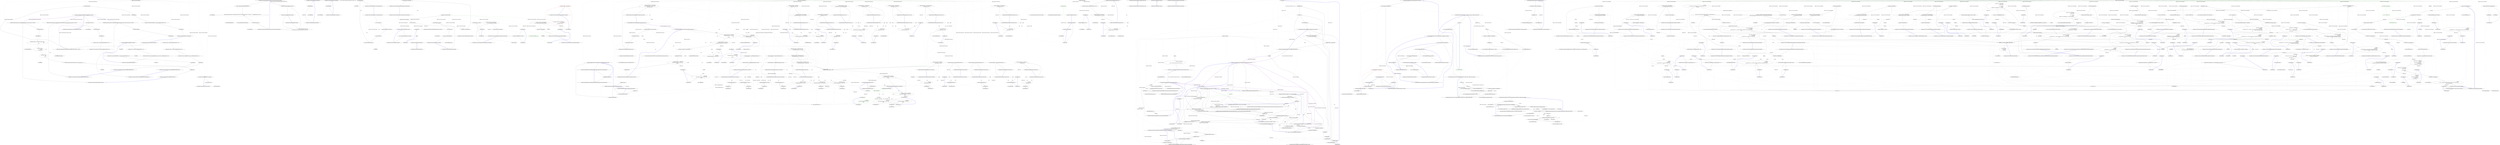 digraph  {
n76 [label="HangFire.Tests.States.EnqueuedStateFeature", span=""];
n0 [cluster="HangFire.Tests.States.EnqueuedStateFeature.FeatureSetup(Microsoft.VisualStudio.TestTools.UnitTesting.TestContext)", label="Entry HangFire.Tests.States.EnqueuedStateFeature.FeatureSetup(Microsoft.VisualStudio.TestTools.UnitTesting.TestContext)", span="30-30"];
n1 [cluster="HangFire.Tests.States.EnqueuedStateFeature.FeatureSetup(Microsoft.VisualStudio.TestTools.UnitTesting.TestContext)", label="testRunner = TechTalk.SpecFlow.TestRunnerManager.GetTestRunner()", span="32-32"];
n2 [cluster="HangFire.Tests.States.EnqueuedStateFeature.FeatureSetup(Microsoft.VisualStudio.TestTools.UnitTesting.TestContext)", label="TechTalk.SpecFlow.FeatureInfo featureInfo = new TechTalk.SpecFlow.FeatureInfo(new System.Globalization.CultureInfo(''en-US''), ''Enqueued state'', '''', ProgrammingLanguage.CSharp, new string[] {\r\n                        ''redis''})", span="33-34"];
n5 [cluster="Unk.GetTestRunner", label="Entry Unk.GetTestRunner", span=""];
n3 [cluster="HangFire.Tests.States.EnqueuedStateFeature.FeatureSetup(Microsoft.VisualStudio.TestTools.UnitTesting.TestContext)", label="testRunner.OnFeatureStart(featureInfo)", span="35-35"];
n6 [cluster="TechTalk.SpecFlow.FeatureInfo.cstr", label="Entry TechTalk.SpecFlow.FeatureInfo.cstr", span=""];
n7 [cluster="System.Globalization.CultureInfo.CultureInfo(string)", label="Entry System.Globalization.CultureInfo.CultureInfo(string)", span="0-0"];
n4 [cluster="HangFire.Tests.States.EnqueuedStateFeature.FeatureSetup(Microsoft.VisualStudio.TestTools.UnitTesting.TestContext)", label="Exit HangFire.Tests.States.EnqueuedStateFeature.FeatureSetup(Microsoft.VisualStudio.TestTools.UnitTesting.TestContext)", span="30-30"];
n8 [cluster="Unk.OnFeatureStart", label="Entry Unk.OnFeatureStart", span=""];
n9 [cluster="HangFire.Tests.States.EnqueuedStateFeature.FeatureTearDown()", label="Entry HangFire.Tests.States.EnqueuedStateFeature.FeatureTearDown()", span="39-39"];
n10 [cluster="HangFire.Tests.States.EnqueuedStateFeature.FeatureTearDown()", label="testRunner.OnFeatureEnd()", span="41-41"];
n11 [cluster="HangFire.Tests.States.EnqueuedStateFeature.FeatureTearDown()", label="testRunner = null", span="42-42"];
n13 [cluster="Unk.OnFeatureEnd", label="Entry Unk.OnFeatureEnd", span=""];
n12 [cluster="HangFire.Tests.States.EnqueuedStateFeature.FeatureTearDown()", label="Exit HangFire.Tests.States.EnqueuedStateFeature.FeatureTearDown()", span="39-39"];
n14 [cluster="HangFire.Tests.States.EnqueuedStateFeature.TestInitialize()", label="Entry HangFire.Tests.States.EnqueuedStateFeature.TestInitialize()", span="46-46"];
n15 [cluster="HangFire.Tests.States.EnqueuedStateFeature.TestInitialize()", label="((TechTalk.SpecFlow.FeatureContext.Current != null) \r\n                        && (TechTalk.SpecFlow.FeatureContext.Current.FeatureInfo.Title != ''Enqueued state''))", span="48-49"];
n16 [cluster="HangFire.Tests.States.EnqueuedStateFeature.TestInitialize()", label="HangFire.Tests.States.EnqueuedStateFeature.FeatureSetup(null)", span="51-51"];
n17 [cluster="HangFire.Tests.States.EnqueuedStateFeature.TestInitialize()", label="Exit HangFire.Tests.States.EnqueuedStateFeature.TestInitialize()", span="46-46"];
n18 [cluster="HangFire.Tests.States.EnqueuedStateFeature.ScenarioTearDown()", label="Entry HangFire.Tests.States.EnqueuedStateFeature.ScenarioTearDown()", span="56-56"];
n19 [cluster="HangFire.Tests.States.EnqueuedStateFeature.ScenarioTearDown()", label="testRunner.OnScenarioEnd()", span="58-58"];
n20 [cluster="HangFire.Tests.States.EnqueuedStateFeature.ScenarioTearDown()", label="Exit HangFire.Tests.States.EnqueuedStateFeature.ScenarioTearDown()", span="56-56"];
n21 [cluster="Unk.OnScenarioEnd", label="Entry Unk.OnScenarioEnd", span=""];
n22 [cluster="HangFire.Tests.States.EnqueuedStateFeature.ScenarioSetup(TechTalk.SpecFlow.ScenarioInfo)", label="Entry HangFire.Tests.States.EnqueuedStateFeature.ScenarioSetup(TechTalk.SpecFlow.ScenarioInfo)", span="61-61"];
n23 [cluster="HangFire.Tests.States.EnqueuedStateFeature.ScenarioSetup(TechTalk.SpecFlow.ScenarioInfo)", label="testRunner.OnScenarioStart(scenarioInfo)", span="63-63"];
n24 [cluster="HangFire.Tests.States.EnqueuedStateFeature.ScenarioSetup(TechTalk.SpecFlow.ScenarioInfo)", label="Exit HangFire.Tests.States.EnqueuedStateFeature.ScenarioSetup(TechTalk.SpecFlow.ScenarioInfo)", span="61-61"];
n25 [cluster="Unk.OnScenarioStart", label="Entry Unk.OnScenarioStart", span=""];
n26 [cluster="HangFire.Tests.States.EnqueuedStateFeature.ScenarioCleanup()", label="Entry HangFire.Tests.States.EnqueuedStateFeature.ScenarioCleanup()", span="66-66"];
n27 [cluster="HangFire.Tests.States.EnqueuedStateFeature.ScenarioCleanup()", label="testRunner.CollectScenarioErrors()", span="68-68"];
n28 [cluster="HangFire.Tests.States.EnqueuedStateFeature.ScenarioCleanup()", label="Exit HangFire.Tests.States.EnqueuedStateFeature.ScenarioCleanup()", span="66-66"];
n29 [cluster="Unk.CollectScenarioErrors", label="Entry Unk.CollectScenarioErrors", span=""];
n30 [cluster="HangFire.Tests.States.EnqueuedStateFeature.FeatureBackground()", label="Entry HangFire.Tests.States.EnqueuedStateFeature.FeatureBackground()", span="71-71"];
n31 [cluster="HangFire.Tests.States.EnqueuedStateFeature.FeatureBackground()", label="testRunner.Given(''a job'', ((string)(null)), ((TechTalk.SpecFlow.Table)(null)), ''Given '')", span="75-75"];
n32 [cluster="HangFire.Tests.States.EnqueuedStateFeature.FeatureBackground()", label="testRunner.And(''the Enqueued state with the \'test\' value for the \'queue\' argument'', ((string)(null)), ((TechTalk.SpecFlow.Table)(null)), ''And '')", span="77-77"];
n34 [cluster="Unk.Given", label="Entry Unk.Given", span=""];
n33 [cluster="HangFire.Tests.States.EnqueuedStateFeature.FeatureBackground()", label="Exit HangFire.Tests.States.EnqueuedStateFeature.FeatureBackground()", span="71-71"];
n35 [cluster="Unk.And", label="Entry Unk.And", span=""];
n36 [cluster="HangFire.Tests.States.EnqueuedStateFeature.StateNameIsEnqueued()", label="Entry HangFire.Tests.States.EnqueuedStateFeature.StateNameIsEnqueued()", span="85-85"];
n37 [cluster="HangFire.Tests.States.EnqueuedStateFeature.StateNameIsEnqueued()", label="TechTalk.SpecFlow.ScenarioInfo scenarioInfo = new TechTalk.SpecFlow.ScenarioInfo(''State name is \'Enqueued\''', ((string[])(null)))", span="87-87"];
n38 [cluster="HangFire.Tests.States.EnqueuedStateFeature.StateNameIsEnqueued()", label="this.ScenarioSetup(scenarioInfo)", span="89-89"];
n43 [cluster="TechTalk.SpecFlow.ScenarioInfo.cstr", label="Entry TechTalk.SpecFlow.ScenarioInfo.cstr", span=""];
n39 [cluster="HangFire.Tests.States.EnqueuedStateFeature.StateNameIsEnqueued()", label="this.FeatureBackground()", span="91-91"];
n40 [cluster="HangFire.Tests.States.EnqueuedStateFeature.StateNameIsEnqueued()", label="testRunner.Then(''the state name is equal to \'Enqueued\''', ((string)(null)), ((TechTalk.SpecFlow.Table)(null)), ''Then '')", span="93-93"];
n41 [cluster="HangFire.Tests.States.EnqueuedStateFeature.StateNameIsEnqueued()", label="this.ScenarioCleanup()", span="95-95"];
n44 [cluster="Unk.Then", label="Entry Unk.Then", span=""];
n42 [cluster="HangFire.Tests.States.EnqueuedStateFeature.StateNameIsEnqueued()", label="Exit HangFire.Tests.States.EnqueuedStateFeature.StateNameIsEnqueued()", span="85-85"];
n45 [cluster="HangFire.Tests.States.EnqueuedStateFeature.ItHasTheCorrectPropertiesSet()", label="Entry HangFire.Tests.States.EnqueuedStateFeature.ItHasTheCorrectPropertiesSet()", span="102-102"];
n46 [cluster="HangFire.Tests.States.EnqueuedStateFeature.ItHasTheCorrectPropertiesSet()", label="TechTalk.SpecFlow.ScenarioInfo scenarioInfo = new TechTalk.SpecFlow.ScenarioInfo(''It has the correct properties set'', ((string[])(null)))", span="104-104"];
n47 [cluster="HangFire.Tests.States.EnqueuedStateFeature.ItHasTheCorrectPropertiesSet()", label="this.ScenarioSetup(scenarioInfo)", span="106-106"];
n48 [cluster="HangFire.Tests.States.EnqueuedStateFeature.ItHasTheCorrectPropertiesSet()", label="this.FeatureBackground()", span="108-108"];
n49 [cluster="HangFire.Tests.States.EnqueuedStateFeature.ItHasTheCorrectPropertiesSet()", label="TechTalk.SpecFlow.Table table1 = new TechTalk.SpecFlow.Table(new string[] {\r\n                        ''Name'',\r\n                        ''Value''})", span="110-112"];
n50 [cluster="HangFire.Tests.States.EnqueuedStateFeature.ItHasTheCorrectPropertiesSet()", label="table1.AddRow(new string[] {\r\n                        ''EnqueuedAt'',\r\n                        ''<UtcNow timestamp>''})", span="113-115"];
n55 [cluster="TechTalk.SpecFlow.Table.cstr", label="Entry TechTalk.SpecFlow.Table.cstr", span=""];
n51 [cluster="HangFire.Tests.States.EnqueuedStateFeature.ItHasTheCorrectPropertiesSet()", label="table1.AddRow(new string[] {\r\n                        ''Queue'',\r\n                        ''test''})", span="116-118"];
n52 [cluster="HangFire.Tests.States.EnqueuedStateFeature.ItHasTheCorrectPropertiesSet()", label="testRunner.Then(''properties table contains the following items:'', ((string)(null)), table1, ''Then '')", span="120-120"];
n56 [cluster="Unk.AddRow", label="Entry Unk.AddRow", span=""];
n53 [cluster="HangFire.Tests.States.EnqueuedStateFeature.ItHasTheCorrectPropertiesSet()", label="this.ScenarioCleanup()", span="122-122"];
n54 [cluster="HangFire.Tests.States.EnqueuedStateFeature.ItHasTheCorrectPropertiesSet()", label="Exit HangFire.Tests.States.EnqueuedStateFeature.ItHasTheCorrectPropertiesSet()", span="102-102"];
n57 [cluster="HangFire.Tests.States.EnqueuedStateFeature.AfterApplyingItShouldEnqueueTheJobToTheGivenQueue()", label="Entry HangFire.Tests.States.EnqueuedStateFeature.AfterApplyingItShouldEnqueueTheJobToTheGivenQueue()", span="129-129"];
n58 [cluster="HangFire.Tests.States.EnqueuedStateFeature.AfterApplyingItShouldEnqueueTheJobToTheGivenQueue()", label="TechTalk.SpecFlow.ScenarioInfo scenarioInfo = new TechTalk.SpecFlow.ScenarioInfo(''After applying, it should enqueue the job to the given queue'', ((string[])(null)))", span="131-131"];
n59 [cluster="HangFire.Tests.States.EnqueuedStateFeature.AfterApplyingItShouldEnqueueTheJobToTheGivenQueue()", label="this.ScenarioSetup(scenarioInfo)", span="133-133"];
n60 [cluster="HangFire.Tests.States.EnqueuedStateFeature.AfterApplyingItShouldEnqueueTheJobToTheGivenQueue()", label="this.FeatureBackground()", span="135-135"];
n61 [cluster="HangFire.Tests.States.EnqueuedStateFeature.AfterApplyingItShouldEnqueueTheJobToTheGivenQueue()", label="testRunner.When(''I apply it'', ((string)(null)), ((TechTalk.SpecFlow.Table)(null)), ''When '')", span="137-137"];
n62 [cluster="HangFire.Tests.States.EnqueuedStateFeature.AfterApplyingItShouldEnqueueTheJobToTheGivenQueue()", label="testRunner.Then(''the \'test\' queue contains the job'', ((string)(null)), ((TechTalk.SpecFlow.Table)(null)), ''Then '')", span="139-139"];
n66 [cluster="Unk.When", label="Entry Unk.When", span=""];
n63 [cluster="HangFire.Tests.States.EnqueuedStateFeature.AfterApplyingItShouldEnqueueTheJobToTheGivenQueue()", label="testRunner.And(''the \'test\' queue was added to the queues set'', ((string)(null)), ((TechTalk.SpecFlow.Table)(null)), ''And '')", span="141-141"];
n64 [cluster="HangFire.Tests.States.EnqueuedStateFeature.AfterApplyingItShouldEnqueueTheJobToTheGivenQueue()", label="this.ScenarioCleanup()", span="143-143"];
n65 [cluster="HangFire.Tests.States.EnqueuedStateFeature.AfterApplyingItShouldEnqueueTheJobToTheGivenQueue()", label="Exit HangFire.Tests.States.EnqueuedStateFeature.AfterApplyingItShouldEnqueueTheJobToTheGivenQueue()", span="129-129"];
n67 [cluster="HangFire.Tests.States.EnqueuedStateFeature.AfterUnapplyingItShouldNotRemoveTheJobFromTheQueue()", label="Entry HangFire.Tests.States.EnqueuedStateFeature.AfterUnapplyingItShouldNotRemoveTheJobFromTheQueue()", span="150-150"];
n68 [cluster="HangFire.Tests.States.EnqueuedStateFeature.AfterUnapplyingItShouldNotRemoveTheJobFromTheQueue()", label="TechTalk.SpecFlow.ScenarioInfo scenarioInfo = new TechTalk.SpecFlow.ScenarioInfo(''After unapplying, it should not remove the job from the queue'', ((string[])(null)))", span="152-152"];
n69 [cluster="HangFire.Tests.States.EnqueuedStateFeature.AfterUnapplyingItShouldNotRemoveTheJobFromTheQueue()", label="this.ScenarioSetup(scenarioInfo)", span="154-154"];
n70 [cluster="HangFire.Tests.States.EnqueuedStateFeature.AfterUnapplyingItShouldNotRemoveTheJobFromTheQueue()", label="this.FeatureBackground()", span="156-156"];
n71 [cluster="HangFire.Tests.States.EnqueuedStateFeature.AfterUnapplyingItShouldNotRemoveTheJobFromTheQueue()", label="testRunner.When(''I apply it'', ((string)(null)), ((TechTalk.SpecFlow.Table)(null)), ''When '')", span="158-158"];
n72 [cluster="HangFire.Tests.States.EnqueuedStateFeature.AfterUnapplyingItShouldNotRemoveTheJobFromTheQueue()", label="testRunner.And(''after I unapply it'', ((string)(null)), ((TechTalk.SpecFlow.Table)(null)), ''And '')", span="160-160"];
n73 [cluster="HangFire.Tests.States.EnqueuedStateFeature.AfterUnapplyingItShouldNotRemoveTheJobFromTheQueue()", label="testRunner.Then(''the \'test\' queue still contains the job'', ((string)(null)), ((TechTalk.SpecFlow.Table)(null)), ''Then '')", span="162-162"];
n74 [cluster="HangFire.Tests.States.EnqueuedStateFeature.AfterUnapplyingItShouldNotRemoveTheJobFromTheQueue()", label="this.ScenarioCleanup()", span="164-164"];
n75 [cluster="HangFire.Tests.States.EnqueuedStateFeature.AfterUnapplyingItShouldNotRemoveTheJobFromTheQueue()", label="Exit HangFire.Tests.States.EnqueuedStateFeature.AfterUnapplyingItShouldNotRemoveTheJobFromTheQueue()", span="150-150"];
m0_45 [cluster="Unk.NotNull", file="CreateContextFacts.cs", label="Entry Unk.NotNull", span=""];
m0_12 [cluster="Hangfire.Core.Tests.Client.CreateContextFacts.Ctor_ThrowsAnException_WhenConnectionIsNull()", file="CreateContextFacts.cs", label="Entry Hangfire.Core.Tests.Client.CreateContextFacts.Ctor_ThrowsAnException_WhenConnectionIsNull()", span="24-24"];
m0_13 [cluster="Hangfire.Core.Tests.Client.CreateContextFacts.Ctor_ThrowsAnException_WhenConnectionIsNull()", file="CreateContextFacts.cs", label="var exception = Assert.Throws<ArgumentNullException>(\r\n                () => new CreateContext(null, _job, _state.Object))", span="26-27"];
m0_14 [cluster="Hangfire.Core.Tests.Client.CreateContextFacts.Ctor_ThrowsAnException_WhenConnectionIsNull()", file="CreateContextFacts.cs", label="Assert.Equal(''connection'', exception.ParamName)", span="29-29"];
m0_15 [cluster="Hangfire.Core.Tests.Client.CreateContextFacts.Ctor_ThrowsAnException_WhenConnectionIsNull()", file="CreateContextFacts.cs", label="Exit Hangfire.Core.Tests.Client.CreateContextFacts.Ctor_ThrowsAnException_WhenConnectionIsNull()", span="24-24"];
m0_16 [cluster="Unk.>", file="CreateContextFacts.cs", label="Entry Unk.>", span=""];
m0_36 [cluster="Hangfire.Core.Tests.Client.CreateContextFacts.Ctor_CorrectlyInitializes_AllProperties()", file="CreateContextFacts.cs", label="Entry Hangfire.Core.Tests.Client.CreateContextFacts.Ctor_CorrectlyInitializes_AllProperties()", span="52-52"];
m0_37 [cluster="Hangfire.Core.Tests.Client.CreateContextFacts.Ctor_CorrectlyInitializes_AllProperties()", file="CreateContextFacts.cs", label="var context = CreateContext()", span="54-54"];
m0_38 [cluster="Hangfire.Core.Tests.Client.CreateContextFacts.Ctor_CorrectlyInitializes_AllProperties()", file="CreateContextFacts.cs", label="Assert.Same(_connection.Object, context.Connection)", span="56-56"];
m0_39 [cluster="Hangfire.Core.Tests.Client.CreateContextFacts.Ctor_CorrectlyInitializes_AllProperties()", file="CreateContextFacts.cs", label="Assert.Same(_job, context.Job)", span="57-57"];
m0_40 [cluster="Hangfire.Core.Tests.Client.CreateContextFacts.Ctor_CorrectlyInitializes_AllProperties()", file="CreateContextFacts.cs", label="Assert.Same(_state.Object, context.InitialState)", span="58-58"];
m0_41 [cluster="Hangfire.Core.Tests.Client.CreateContextFacts.Ctor_CorrectlyInitializes_AllProperties()", file="CreateContextFacts.cs", label="Assert.NotNull(context.Items)", span="60-60"];
m0_42 [cluster="Hangfire.Core.Tests.Client.CreateContextFacts.Ctor_CorrectlyInitializes_AllProperties()", file="CreateContextFacts.cs", label="Exit Hangfire.Core.Tests.Client.CreateContextFacts.Ctor_CorrectlyInitializes_AllProperties()", span="52-52"];
m0_6 [cluster="Mock<IState>.cstr", file="CreateContextFacts.cs", label="Entry Mock<IState>.cstr", span=""];
m0_44 [cluster="Unk.Same", file="CreateContextFacts.cs", label="Entry Unk.Same", span=""];
m0_29 [cluster="Hangfire.Core.Tests.Client.CreateContextFacts.Ctor_ThrowsAnException_WhenStateIsNull()", file="CreateContextFacts.cs", label="Entry Hangfire.Core.Tests.Client.CreateContextFacts.Ctor_ThrowsAnException_WhenStateIsNull()", span="42-42"];
m0_30 [cluster="Hangfire.Core.Tests.Client.CreateContextFacts.Ctor_ThrowsAnException_WhenStateIsNull()", color=red, community=0, file="CreateContextFacts.cs", label="22: var exception = Assert.Throws<ArgumentNullException>(\r\n                () => new CreateContext(\r\n                    _connection.Object, _job, null))", span="44-46"];
m0_31 [cluster="Hangfire.Core.Tests.Client.CreateContextFacts.Ctor_ThrowsAnException_WhenStateIsNull()", color=red, community=0, file="CreateContextFacts.cs", label="22: Assert.Equal(''initialState'', exception.ParamName)", span="48-48"];
m0_0 [cluster="Hangfire.Core.Tests.Client.CreateContextFacts.CreateContextFacts()", file="CreateContextFacts.cs", label="Entry Hangfire.Core.Tests.Client.CreateContextFacts.CreateContextFacts()", span="16-16"];
m0_1 [cluster="Hangfire.Core.Tests.Client.CreateContextFacts.CreateContextFacts()", file="CreateContextFacts.cs", label="_job = Job.FromExpression(() => Method())", span="18-18"];
m0_2 [cluster="Hangfire.Core.Tests.Client.CreateContextFacts.CreateContextFacts()", file="CreateContextFacts.cs", label="_state = new Mock<IState>()", span="19-19"];
m0_3 [cluster="Hangfire.Core.Tests.Client.CreateContextFacts.CreateContextFacts()", file="CreateContextFacts.cs", label="_connection = new Mock<IStorageConnection>()", span="20-20"];
m0_4 [cluster="Hangfire.Core.Tests.Client.CreateContextFacts.CreateContextFacts()", file="CreateContextFacts.cs", label="Exit Hangfire.Core.Tests.Client.CreateContextFacts.CreateContextFacts()", span="16-16"];
m0_51 [cluster="Hangfire.Client.CreateContext.CreateContext(Hangfire.Client.CreateContext)", file="CreateContextFacts.cs", label="Entry Hangfire.Client.CreateContext.CreateContext(Hangfire.Client.CreateContext)", span="30-30"];
m0_11 [cluster="Hangfire.Core.Tests.Client.CreateContextFacts.Method()", file="CreateContextFacts.cs", label="Entry Hangfire.Core.Tests.Client.CreateContextFacts.Method()", span="72-72"];
m0_52 [cluster="Hangfire.Core.Tests.Client.CreateContextFacts.Method()", file="CreateContextFacts.cs", label="Exit Hangfire.Core.Tests.Client.CreateContextFacts.Method()", span="72-72"];
m0_43 [cluster="Hangfire.Core.Tests.Client.CreateContextFacts.CreateContext()", file="CreateContextFacts.cs", label="Entry Hangfire.Core.Tests.Client.CreateContextFacts.CreateContext()", span="76-76"];
m0_53 [cluster="Hangfire.Core.Tests.Client.CreateContextFacts.CreateContext()", file="CreateContextFacts.cs", label="return new CreateContext(_connection.Object, _job, _state.Object);", span="78-78"];
m0_54 [cluster="Hangfire.Core.Tests.Client.CreateContextFacts.CreateContext()", file="CreateContextFacts.cs", label="Exit Hangfire.Core.Tests.Client.CreateContextFacts.CreateContext()", span="76-76"];
m0_17 [cluster="Unk.Equal", file="CreateContextFacts.cs", label="Entry Unk.Equal", span=""];
m0_32 [cluster="Unk.DoesNotThrow", file="CreateContextFacts.cs", label="Entry Unk.DoesNotThrow", span=""];
m0_22 [cluster="Hangfire.Core.Tests.Client.CreateContextFacts.Ctor_ThrowsAnException_WhenJobIsNull()", file="CreateContextFacts.cs", label="Entry Hangfire.Core.Tests.Client.CreateContextFacts.Ctor_ThrowsAnException_WhenJobIsNull()", span="33-33"];
m0_23 [cluster="Hangfire.Core.Tests.Client.CreateContextFacts.Ctor_ThrowsAnException_WhenJobIsNull()", file="CreateContextFacts.cs", label="var exception = Assert.Throws<ArgumentNullException>(\r\n                () => new CreateContext(_connection.Object, null, _state.Object))", span="35-36"];
m0_24 [cluster="Hangfire.Core.Tests.Client.CreateContextFacts.Ctor_ThrowsAnException_WhenJobIsNull()", file="CreateContextFacts.cs", label="Assert.Equal(''job'', exception.ParamName)", span="38-38"];
m0_25 [cluster="Hangfire.Core.Tests.Client.CreateContextFacts.Ctor_ThrowsAnException_WhenJobIsNull()", file="CreateContextFacts.cs", label="Exit Hangfire.Core.Tests.Client.CreateContextFacts.Ctor_ThrowsAnException_WhenJobIsNull()", span="33-33"];
m0_46 [cluster="Hangfire.Core.Tests.Client.CreateContextFacts.CopyCtor_CopiesItemsDictionary_FromTheGivenContext()", file="CreateContextFacts.cs", label="Entry Hangfire.Core.Tests.Client.CreateContextFacts.CopyCtor_CopiesItemsDictionary_FromTheGivenContext()", span="64-64"];
m0_47 [cluster="Hangfire.Core.Tests.Client.CreateContextFacts.CopyCtor_CopiesItemsDictionary_FromTheGivenContext()", file="CreateContextFacts.cs", label="var context = CreateContext()", span="66-66"];
m0_48 [cluster="Hangfire.Core.Tests.Client.CreateContextFacts.CopyCtor_CopiesItemsDictionary_FromTheGivenContext()", file="CreateContextFacts.cs", label="var contextCopy = new CreateContext(context)", span="67-67"];
m0_49 [cluster="Hangfire.Core.Tests.Client.CreateContextFacts.CopyCtor_CopiesItemsDictionary_FromTheGivenContext()", file="CreateContextFacts.cs", label="Assert.Same(context.Items, contextCopy.Items)", span="69-69"];
m0_50 [cluster="Hangfire.Core.Tests.Client.CreateContextFacts.CopyCtor_CopiesItemsDictionary_FromTheGivenContext()", file="CreateContextFacts.cs", label="Exit Hangfire.Core.Tests.Client.CreateContextFacts.CopyCtor_CopiesItemsDictionary_FromTheGivenContext()", span="64-64"];
m0_7 [cluster="Mock<IStorageConnection>.cstr", file="CreateContextFacts.cs", label="Entry Mock<IStorageConnection>.cstr", span=""];
m0_33 [cluster="lambda expression", file="CreateContextFacts.cs", label="Entry lambda expression", span="45-46"];
m0_8 [cluster="lambda expression", file="CreateContextFacts.cs", label="Entry lambda expression", span="18-18"];
m0_9 [cluster="lambda expression", file="CreateContextFacts.cs", label="Method()", span="18-18"];
m0_10 [cluster="lambda expression", file="CreateContextFacts.cs", label="Exit lambda expression", span="18-18"];
m0_18 [cluster="lambda expression", file="CreateContextFacts.cs", label="Entry lambda expression", span="27-27"];
m0_19 [cluster="lambda expression", file="CreateContextFacts.cs", label="new CreateContext(null, _job, _state.Object)", span="27-27"];
m0_20 [cluster="lambda expression", file="CreateContextFacts.cs", label="Exit lambda expression", span="27-27"];
m0_26 [cluster="lambda expression", file="CreateContextFacts.cs", label="Entry lambda expression", span="36-36"];
m0_27 [cluster="lambda expression", file="CreateContextFacts.cs", label="new CreateContext(_connection.Object, null, _state.Object)", span="36-36"];
m0_28 [cluster="lambda expression", file="CreateContextFacts.cs", label="Exit lambda expression", span="36-36"];
m0_34 [cluster="lambda expression", color=green, community=0, file="CreateContextFacts.cs", label="12: new CreateContext(_connection.Object, _job, null)", span="44-44"];
m0_35 [cluster="lambda expression", file="CreateContextFacts.cs", label="Exit lambda expression", span="45-46"];
m0_21 [cluster="CreateContext.cstr", file="CreateContextFacts.cs", label="Entry CreateContext.cstr", span=""];
m0_5 [cluster="Hangfire.Common.Job.FromExpression(System.Linq.Expressions.Expression<System.Action>)", file="CreateContextFacts.cs", label="Entry Hangfire.Common.Job.FromExpression(System.Linq.Expressions.Expression<System.Action>)", span="148-148"];
m0_55 [file="CreateContextFacts.cs", label="Hangfire.Core.Tests.Client.CreateContextFacts", span=""];
m1_6 [cluster="HangFire.Web.AspNetBackgroundJobServer.AspNetBackgroundJobServer(HangFire.BackgroundJobServerOptions)", file="CreatingContext.cs", label="Exit HangFire.Web.AspNetBackgroundJobServer.AspNetBackgroundJobServer(HangFire.BackgroundJobServerOptions)", span="41-41"];
m1_7 [cluster="HangFire.Web.AspNetBackgroundJobServer.AspNetBackgroundJobServer(HangFire.BackgroundJobServerOptions, HangFire.JobStorage)", file="CreatingContext.cs", label="Entry HangFire.Web.AspNetBackgroundJobServer.AspNetBackgroundJobServer(HangFire.BackgroundJobServerOptions, HangFire.JobStorage)", span="53-53"];
m1_8 [cluster="HangFire.Web.AspNetBackgroundJobServer.AspNetBackgroundJobServer(HangFire.BackgroundJobServerOptions, HangFire.JobStorage)", file="CreatingContext.cs", label="HostingEnvironment.RegisterObject(this)", span="56-56"];
m1_117 [cluster="HangFire.Redis.RedisWriteOnlyTransaction.DecrementCounter(string, System.TimeSpan)", file="CreatingContext.cs", label="Entry HangFire.Redis.RedisWriteOnlyTransaction.DecrementCounter(string, System.TimeSpan)", span="118-118"];
m1_118 [cluster="HangFire.Redis.RedisWriteOnlyTransaction.DecrementCounter(string, System.TimeSpan)", file="CreatingContext.cs", label="_transaction.QueueCommand(x => x.DecrementValue(RedisStorage.Prefix + key))", span="120-120"];
m1_119 [cluster="HangFire.Redis.RedisWriteOnlyTransaction.DecrementCounter(string, System.TimeSpan)", file="CreatingContext.cs", label="_transaction.QueueCommand(x => x.ExpireEntryIn(RedisStorage.Prefix + key, expireIn))", span="121-121"];
m1_120 [cluster="HangFire.Redis.RedisWriteOnlyTransaction.DecrementCounter(string, System.TimeSpan)", file="CreatingContext.cs", label="Exit HangFire.Redis.RedisWriteOnlyTransaction.DecrementCounter(string, System.TimeSpan)", span="118-118"];
m1_57 [cluster="HangFire.Redis.RedisWriteOnlyTransaction.AddJobState(string, HangFire.Common.States.State)", file="CreatingContext.cs", label="Entry HangFire.Redis.RedisWriteOnlyTransaction.AddJobState(string, HangFire.Common.States.State)", span="79-79"];
m1_74 [cluster="HangFire.Redis.RedisWriteOnlyTransaction.AddJobState(string, HangFire.Common.States.State)", file="CreatingContext.cs", label="_transaction.QueueCommand(x => x.EnqueueItemOnList(\r\n                String.Format(RedisStorage.Prefix + ''job:{0}:history'', jobId),\r\n                JobHelper.ToJson(storedData)))", span="88-90"];
m1_70 [cluster="HangFire.Redis.RedisWriteOnlyTransaction.AddJobState(string, HangFire.Common.States.State)", file="CreatingContext.cs", label="var storedData = new Dictionary<string, string>(state.Serialize())", span="83-83"];
m1_73 [cluster="HangFire.Redis.RedisWriteOnlyTransaction.AddJobState(string, HangFire.Common.States.State)", file="CreatingContext.cs", label="storedData.Add(''CreatedAt'', JobHelper.ToStringTimestamp(DateTime.UtcNow))", span="86-86"];
m1_71 [cluster="HangFire.Redis.RedisWriteOnlyTransaction.AddJobState(string, HangFire.Common.States.State)", file="CreatingContext.cs", label="storedData.Add(''State'', state.Name)", span="84-84"];
m1_72 [cluster="HangFire.Redis.RedisWriteOnlyTransaction.AddJobState(string, HangFire.Common.States.State)", file="CreatingContext.cs", label="storedData.Add(''Reason'', state.Reason)", span="85-85"];
m1_75 [cluster="HangFire.Redis.RedisWriteOnlyTransaction.AddJobState(string, HangFire.Common.States.State)", file="CreatingContext.cs", label="Exit HangFire.Redis.RedisWriteOnlyTransaction.AddJobState(string, HangFire.Common.States.State)", span="79-79"];
m1_147 [cluster="HangFire.Redis.RedisWriteOnlyTransaction.InsertToList(string, string)", file="CreatingContext.cs", label="Entry HangFire.Redis.RedisWriteOnlyTransaction.InsertToList(string, string)", span="142-142"];
m1_148 [cluster="HangFire.Redis.RedisWriteOnlyTransaction.InsertToList(string, string)", file="CreatingContext.cs", label="_transaction.QueueCommand(x => x.EnqueueItemOnList(\r\n                RedisStorage.Prefix + key, value))", span="144-145"];
m1_149 [cluster="HangFire.Redis.RedisWriteOnlyTransaction.InsertToList(string, string)", file="CreatingContext.cs", label="Exit HangFire.Redis.RedisWriteOnlyTransaction.InsertToList(string, string)", span="142-142"];
m1_81 [cluster="Unk.EnqueueItemOnList", file="CreatingContext.cs", label="Entry Unk.EnqueueItemOnList", span=""];
m1_56 [cluster="System.Collections.Generic.Dictionary<TKey, TValue>.Add(TKey, TValue)", file="CreatingContext.cs", label="Entry System.Collections.Generic.Dictionary<TKey, TValue>.Add(TKey, TValue)", span="0-0"];
m1_5 [cluster="HangFire.Web.AspNetBackgroundJobServer.AspNetBackgroundJobServer(HangFire.BackgroundJobServerOptions)", file="CreatingContext.cs", label="HostingEnvironment.RegisterObject(this)", span="44-44"];
m1_4 [cluster="HangFire.Redis.RedisWriteOnlyTransaction.RedisWriteOnlyTransaction(IRedisTransaction)", file="CreatingContext.cs", label="Exit HangFire.Redis.RedisWriteOnlyTransaction.RedisWriteOnlyTransaction(IRedisTransaction)", span="13-13"];
m1_69 [cluster="Unk.SetRangeInHash", file="CreatingContext.cs", label="Entry Unk.SetRangeInHash", span=""];
m1_100 [cluster="HangFire.Redis.RedisWriteOnlyTransaction.IncrementCounter(string, System.TimeSpan)", file="CreatingContext.cs", label="Entry HangFire.Redis.RedisWriteOnlyTransaction.IncrementCounter(string, System.TimeSpan)", span="107-107"];
m1_101 [cluster="HangFire.Redis.RedisWriteOnlyTransaction.IncrementCounter(string, System.TimeSpan)", file="CreatingContext.cs", label="_transaction.QueueCommand(x => x.IncrementValue(RedisStorage.Prefix + key))", span="109-109"];
m1_102 [cluster="HangFire.Redis.RedisWriteOnlyTransaction.IncrementCounter(string, System.TimeSpan)", file="CreatingContext.cs", label="_transaction.QueueCommand(x => x.ExpireEntryIn(RedisStorage.Prefix + key, expireIn))", span="110-110"];
m1_103 [cluster="HangFire.Redis.RedisWriteOnlyTransaction.IncrementCounter(string, System.TimeSpan)", file="CreatingContext.cs", label="Exit HangFire.Redis.RedisWriteOnlyTransaction.IncrementCounter(string, System.TimeSpan)", span="107-107"];
m1_160 [cluster="HangFire.Redis.RedisWriteOnlyTransaction.TrimList(string, int, int)", file="CreatingContext.cs", label="Entry HangFire.Redis.RedisWriteOnlyTransaction.TrimList(string, int, int)", span="154-154"];
m1_161 [cluster="HangFire.Redis.RedisWriteOnlyTransaction.TrimList(string, int, int)", file="CreatingContext.cs", label="_transaction.QueueCommand(x => x.TrimList(\r\n                RedisStorage.Prefix + key, keepStartingFrom, keepEndingAt))", span="157-158"];
m1_162 [cluster="HangFire.Redis.RedisWriteOnlyTransaction.TrimList(string, int, int)", file="CreatingContext.cs", label="Exit HangFire.Redis.RedisWriteOnlyTransaction.TrimList(string, int, int)", span="154-154"];
m1_0 [cluster="HangFire.Redis.RedisWriteOnlyTransaction.RedisWriteOnlyTransaction(IRedisTransaction)", file="CreatingContext.cs", label="Entry HangFire.Redis.RedisWriteOnlyTransaction.RedisWriteOnlyTransaction(IRedisTransaction)", span="13-13"];
m1_1 [cluster="HangFire.Redis.RedisWriteOnlyTransaction.RedisWriteOnlyTransaction(IRedisTransaction)", file="CreatingContext.cs", label="transaction == null", span="15-15"];
m1_2 [cluster="HangFire.Redis.RedisWriteOnlyTransaction.RedisWriteOnlyTransaction(IRedisTransaction)", file="CreatingContext.cs", label="throw new ArgumentNullException(''transaction'');", span="15-15"];
m1_61 [cluster="Unk.SetEntryInHash", file="CreatingContext.cs", label="Entry Unk.SetEntryInHash", span=""];
m1_89 [cluster="Unk.AddItemToSet", file="CreatingContext.cs", label="Entry Unk.AddItemToSet", span=""];
m1_23 [cluster="string.Format(string, object)", file="CreatingContext.cs", label="Entry string.Format(string, object)", span="0-0"];
m1_46 [cluster="HangFire.Redis.RedisWriteOnlyTransaction.SetJobState(string, HangFire.Common.States.State)", file="CreatingContext.cs", label="Entry HangFire.Redis.RedisWriteOnlyTransaction.SetJobState(string, HangFire.Common.States.State)", span="55-55"];
m1_47 [cluster="HangFire.Redis.RedisWriteOnlyTransaction.SetJobState(string, HangFire.Common.States.State)", file="CreatingContext.cs", label="_transaction.QueueCommand(x => x.SetEntryInHash(\r\n                String.Format(RedisStorage.Prefix + ''job:{0}'', jobId),\r\n                ''State'',\r\n                state.Name))", span="57-60"];
m1_48 [cluster="HangFire.Redis.RedisWriteOnlyTransaction.SetJobState(string, HangFire.Common.States.State)", file="CreatingContext.cs", label="_transaction.QueueCommand(x => x.RemoveEntry(\r\n                String.Format(RedisStorage.Prefix + ''job:{0}:state'', jobId)))", span="62-63"];
m1_51 [cluster="HangFire.Redis.RedisWriteOnlyTransaction.SetJobState(string, HangFire.Common.States.State)", file="CreatingContext.cs", label="_transaction.QueueCommand(x => x.SetRangeInHash(\r\n                String.Format(RedisStorage.Prefix + ''job:{0}:state'', jobId),\r\n                storedData))", span="72-74"];
m1_52 [cluster="HangFire.Redis.RedisWriteOnlyTransaction.SetJobState(string, HangFire.Common.States.State)", file="CreatingContext.cs", label="AddJobState(jobId, state)", span="76-76"];
m1_49 [cluster="HangFire.Redis.RedisWriteOnlyTransaction.SetJobState(string, HangFire.Common.States.State)", file="CreatingContext.cs", label="var storedData = new Dictionary<string, string>(state.Serialize())", span="69-69"];
m1_50 [cluster="HangFire.Redis.RedisWriteOnlyTransaction.SetJobState(string, HangFire.Common.States.State)", file="CreatingContext.cs", label="storedData.Add(''State'', state.Name)", span="70-70"];
m1_53 [cluster="HangFire.Redis.RedisWriteOnlyTransaction.SetJobState(string, HangFire.Common.States.State)", file="CreatingContext.cs", label="Exit HangFire.Redis.RedisWriteOnlyTransaction.SetJobState(string, HangFire.Common.States.State)", span="55-55"];
m1_179 [cluster="HangFire.Redis.RedisWriteOnlyTransaction.ExpireValue(string, System.TimeSpan)", file="CreatingContext.cs", label="Entry HangFire.Redis.RedisWriteOnlyTransaction.ExpireValue(string, System.TimeSpan)", span="172-172"];
m1_180 [cluster="HangFire.Redis.RedisWriteOnlyTransaction.ExpireValue(string, System.TimeSpan)", file="CreatingContext.cs", label="_transaction.QueueCommand(x => x.ExpireEntryIn(\r\n                RedisStorage.Prefix + key, expireIn))", span="174-175"];
m1_181 [cluster="HangFire.Redis.RedisWriteOnlyTransaction.ExpireValue(string, System.TimeSpan)", file="CreatingContext.cs", label="Exit HangFire.Redis.RedisWriteOnlyTransaction.ExpireValue(string, System.TimeSpan)", span="172-172"];
m1_65 [cluster="Unk.RemoveEntry", file="CreatingContext.cs", label="Entry Unk.RemoveEntry", span=""];
m1_55 [cluster="HangFire.Common.States.State.Serialize()", file="CreatingContext.cs", label="Entry HangFire.Common.States.State.Serialize()", span="27-27"];
m1_16 [cluster="HangFire.Redis.RedisWriteOnlyTransaction.ExpireJob(string, System.TimeSpan)", file="CreatingContext.cs", label="_transaction.QueueCommand(x => x.ExpireEntryIn(\r\n                String.Format(RedisStorage.Prefix + ''job:{0}:history'', jobId),\r\n                expireIn))", span="36-38"];
m1_17 [cluster="HangFire.Redis.RedisWriteOnlyTransaction.ExpireJob(string, System.TimeSpan)", file="CreatingContext.cs", label="_transaction.QueueCommand(x => x.ExpireEntryIn(\r\n                String.Format(RedisStorage.Prefix + ''job:{0}:state'', jobId),\r\n                expireIn))", span="40-42"];
m1_18 [cluster="HangFire.Redis.RedisWriteOnlyTransaction.ExpireJob(string, System.TimeSpan)", file="CreatingContext.cs", label="Exit HangFire.Redis.RedisWriteOnlyTransaction.ExpireJob(string, System.TimeSpan)", span="30-30"];
m1_99 [cluster="Unk.IncrementValue", file="CreatingContext.cs", label="Entry Unk.IncrementValue", span=""];
m1_10 [cluster="HangFire.Redis.RedisWriteOnlyTransaction.Commit()", file="CreatingContext.cs", label="Entry HangFire.Redis.RedisWriteOnlyTransaction.Commit()", span="25-25"];
m1_11 [cluster="HangFire.Redis.RedisWriteOnlyTransaction.Commit()", file="CreatingContext.cs", label="return _transaction.Commit();", span="27-27"];
m1_12 [cluster="HangFire.Redis.RedisWriteOnlyTransaction.Commit()", file="CreatingContext.cs", label="Exit HangFire.Redis.RedisWriteOnlyTransaction.Commit()", span="25-25"];
m1_13 [cluster="Unk.Commit", file="CreatingContext.cs", label="Entry Unk.Commit", span=""];
m1_31 [cluster="HangFire.Redis.RedisWriteOnlyTransaction.PersistJob(string)", file="CreatingContext.cs", label="Entry HangFire.Redis.RedisWriteOnlyTransaction.PersistJob(string)", span="45-45"];
m1_32 [cluster="HangFire.Redis.RedisWriteOnlyTransaction.PersistJob(string)", file="CreatingContext.cs", label="_transaction.QueueCommand(x => ((IRedisNativeClient)x).Persist(\r\n                String.Format(RedisStorage.Prefix + ''job:{0}'', jobId)))", span="47-48"];
m1_33 [cluster="HangFire.Redis.RedisWriteOnlyTransaction.PersistJob(string)", file="CreatingContext.cs", label="_transaction.QueueCommand(x => ((IRedisNativeClient)x).Persist(\r\n                String.Format(RedisStorage.Prefix + ''job:{0}:history'', jobId)))", span="49-50"];
m1_34 [cluster="HangFire.Redis.RedisWriteOnlyTransaction.PersistJob(string)", file="CreatingContext.cs", label="_transaction.QueueCommand(x => ((IRedisNativeClient)x).Persist(\r\n                String.Format(RedisStorage.Prefix + ''job:{0}:state'', jobId)))", span="51-52"];
m1_35 [cluster="HangFire.Redis.RedisWriteOnlyTransaction.PersistJob(string)", file="CreatingContext.cs", label="Exit HangFire.Redis.RedisWriteOnlyTransaction.PersistJob(string)", span="45-45"];
m1_24 [cluster="Unk.ExpireEntryIn", file="CreatingContext.cs", label="Entry Unk.ExpireEntryIn", span=""];
m1_133 [cluster="Unk.AddItemToSortedSet", file="CreatingContext.cs", label="Entry Unk.AddItemToSortedSet", span=""];
m1_110 [cluster="HangFire.Redis.RedisWriteOnlyTransaction.DecrementCounter(string)", file="CreatingContext.cs", label="Entry HangFire.Redis.RedisWriteOnlyTransaction.DecrementCounter(string)", span="113-113"];
m1_111 [cluster="HangFire.Redis.RedisWriteOnlyTransaction.DecrementCounter(string)", file="CreatingContext.cs", label="_transaction.QueueCommand(x => x.DecrementValue(RedisStorage.Prefix + key))", span="115-115"];
m1_112 [cluster="HangFire.Redis.RedisWriteOnlyTransaction.DecrementCounter(string)", file="CreatingContext.cs", label="Exit HangFire.Redis.RedisWriteOnlyTransaction.DecrementCounter(string)", span="113-113"];
m1_127 [cluster="HangFire.Redis.RedisWriteOnlyTransaction.AddToSet(string, string)", file="CreatingContext.cs", label="Entry HangFire.Redis.RedisWriteOnlyTransaction.AddToSet(string, string)", span="124-124"];
m1_128 [cluster="HangFire.Redis.RedisWriteOnlyTransaction.AddToSet(string, string)", file="CreatingContext.cs", label="_transaction.QueueCommand(x => x.AddItemToSortedSet(\r\n                RedisStorage.Prefix + key, value))", span="126-127"];
m1_129 [cluster="HangFire.Redis.RedisWriteOnlyTransaction.AddToSet(string, string)", file="CreatingContext.cs", label="Exit HangFire.Redis.RedisWriteOnlyTransaction.AddToSet(string, string)", span="124-124"];
m1_140 [cluster="HangFire.Redis.RedisWriteOnlyTransaction.RemoveFromSet(string, string)", file="CreatingContext.cs", label="Entry HangFire.Redis.RedisWriteOnlyTransaction.RemoveFromSet(string, string)", span="136-136"];
m1_141 [cluster="HangFire.Redis.RedisWriteOnlyTransaction.RemoveFromSet(string, string)", file="CreatingContext.cs", label="_transaction.QueueCommand(x => x.RemoveItemFromSortedSet(\r\n                RedisStorage.Prefix + key, value))", span="138-139"];
m1_142 [cluster="HangFire.Redis.RedisWriteOnlyTransaction.RemoveFromSet(string, string)", file="CreatingContext.cs", label="Exit HangFire.Redis.RedisWriteOnlyTransaction.RemoveFromSet(string, string)", span="136-136"];
m1_54 [cluster="System.Collections.Generic.Dictionary<TKey, TValue>.Dictionary(System.Collections.Generic.IDictionary<TKey, TValue>)", file="CreatingContext.cs", label="Entry System.Collections.Generic.Dictionary<TKey, TValue>.Dictionary(System.Collections.Generic.IDictionary<TKey, TValue>)", span="0-0"];
m1_9 [cluster="HangFire.Web.AspNetBackgroundJobServer.AspNetBackgroundJobServer(HangFire.BackgroundJobServerOptions, HangFire.JobStorage)", file="CreatingContext.cs", label="Exit HangFire.Web.AspNetBackgroundJobServer.AspNetBackgroundJobServer(HangFire.BackgroundJobServerOptions, HangFire.JobStorage)", span="53-53"];
m1_167 [cluster="HangFire.Redis.RedisWriteOnlyTransaction.IncrementValue(string)", file="CreatingContext.cs", label="Entry HangFire.Redis.RedisWriteOnlyTransaction.IncrementValue(string)", span="161-161"];
m1_168 [cluster="HangFire.Redis.RedisWriteOnlyTransaction.IncrementValue(string)", file="CreatingContext.cs", label="_transaction.QueueCommand(x => x.IncrementValue(\r\n                RedisStorage.Prefix + key))", span="163-164"];
m1_169 [cluster="HangFire.Redis.RedisWriteOnlyTransaction.IncrementValue(string)", file="CreatingContext.cs", label="Exit HangFire.Redis.RedisWriteOnlyTransaction.IncrementValue(string)", span="161-161"];
m1_182 [cluster="lambda expression", file="CreatingContext.cs", label="Entry lambda expression", span="174-175"];
m1_20 [cluster="lambda expression", file="CreatingContext.cs", label="Entry lambda expression", span="32-34"];
m1_21 [cluster="lambda expression", color=green, community=0, file="CreatingContext.cs", label="15: x.ExpireEntryIn(\r\n                String.Format(RedisStorage.Prefix + ''job:{0}'', jobId),\r\n                expireIn)", span="32-34"];
m1_22 [cluster="lambda expression", file="CreatingContext.cs", label="Exit lambda expression", span="32-34"];
m1_26 [cluster="lambda expression", file="CreatingContext.cs", label="x.ExpireEntryIn(\r\n                String.Format(RedisStorage.Prefix + ''job:{0}:history'', jobId),\r\n                expireIn)", span="36-38"];
m1_29 [cluster="lambda expression", file="CreatingContext.cs", label="x.ExpireEntryIn(\r\n                String.Format(RedisStorage.Prefix + ''job:{0}:state'', jobId),\r\n                expireIn)", span="40-42"];
m1_25 [cluster="lambda expression", file="CreatingContext.cs", label="Entry lambda expression", span="36-38"];
m1_37 [cluster="lambda expression", file="CreatingContext.cs", label="((IRedisNativeClient)x).Persist(\r\n                String.Format(RedisStorage.Prefix + ''job:{0}'', jobId))", span="47-48"];
m1_41 [cluster="lambda expression", file="CreatingContext.cs", label="((IRedisNativeClient)x).Persist(\r\n                String.Format(RedisStorage.Prefix + ''job:{0}:history'', jobId))", span="49-50"];
m1_44 [cluster="lambda expression", file="CreatingContext.cs", label="((IRedisNativeClient)x).Persist(\r\n                String.Format(RedisStorage.Prefix + ''job:{0}:state'', jobId))", span="51-52"];
m1_59 [cluster="lambda expression", file="CreatingContext.cs", label="x.SetEntryInHash(\r\n                String.Format(RedisStorage.Prefix + ''job:{0}'', jobId),\r\n                ''State'',\r\n                state.Name)", span="57-60"];
m1_63 [cluster="lambda expression", file="CreatingContext.cs", label="x.RemoveEntry(\r\n                String.Format(RedisStorage.Prefix + ''job:{0}:state'', jobId))", span="62-63"];
m1_67 [cluster="lambda expression", file="CreatingContext.cs", label="x.SetRangeInHash(\r\n                String.Format(RedisStorage.Prefix + ''job:{0}:state'', jobId),\r\n                storedData)", span="72-74"];
m1_78 [cluster="lambda expression", file="CreatingContext.cs", label="x.EnqueueItemOnList(\r\n                String.Format(RedisStorage.Prefix + ''job:{0}:history'', jobId),\r\n                JobHelper.ToJson(storedData))", span="88-90"];
m1_91 [cluster="lambda expression", file="CreatingContext.cs", label="x.EnqueueItemOnList(\r\n                String.Format(RedisStorage.Prefix + ''queue:{0}'', queue), jobId)", span="98-99"];
m1_108 [cluster="lambda expression", file="CreatingContext.cs", label="x.ExpireEntryIn(RedisStorage.Prefix + key, expireIn)", span="110-110"];
m1_125 [cluster="lambda expression", file="CreatingContext.cs", label="x.ExpireEntryIn(RedisStorage.Prefix + key, expireIn)", span="121-121"];
m1_183 [cluster="lambda expression", file="CreatingContext.cs", label="x.ExpireEntryIn(\r\n                RedisStorage.Prefix + key, expireIn)", span="174-175"];
m1_28 [cluster="lambda expression", file="CreatingContext.cs", label="Entry lambda expression", span="40-42"];
m1_36 [cluster="lambda expression", file="CreatingContext.cs", label="Entry lambda expression", span="47-48"];
m1_40 [cluster="lambda expression", file="CreatingContext.cs", label="Entry lambda expression", span="49-50"];
m1_43 [cluster="lambda expression", file="CreatingContext.cs", label="Entry lambda expression", span="51-52"];
m1_58 [cluster="lambda expression", file="CreatingContext.cs", label="Entry lambda expression", span="57-60"];
m1_62 [cluster="lambda expression", file="CreatingContext.cs", label="Entry lambda expression", span="62-63"];
m1_66 [cluster="lambda expression", file="CreatingContext.cs", label="Entry lambda expression", span="72-74"];
m1_77 [cluster="lambda expression", file="CreatingContext.cs", label="Entry lambda expression", span="88-90"];
m1_86 [cluster="lambda expression", file="CreatingContext.cs", label="Entry lambda expression", span="95-96"];
m1_90 [cluster="lambda expression", file="CreatingContext.cs", label="Entry lambda expression", span="98-99"];
m1_96 [cluster="lambda expression", file="CreatingContext.cs", label="Entry lambda expression", span="104-104"];
m1_104 [cluster="lambda expression", file="CreatingContext.cs", label="Entry lambda expression", span="109-109"];
m1_107 [cluster="lambda expression", file="CreatingContext.cs", label="Entry lambda expression", span="110-110"];
m1_113 [cluster="lambda expression", file="CreatingContext.cs", label="Entry lambda expression", span="115-115"];
m1_121 [cluster="lambda expression", file="CreatingContext.cs", label="Entry lambda expression", span="120-120"];
m1_124 [cluster="lambda expression", file="CreatingContext.cs", label="Entry lambda expression", span="121-121"];
m1_130 [cluster="lambda expression", file="CreatingContext.cs", label="Entry lambda expression", span="126-127"];
m1_137 [cluster="lambda expression", file="CreatingContext.cs", label="Entry lambda expression", span="132-133"];
m1_143 [cluster="lambda expression", file="CreatingContext.cs", label="Entry lambda expression", span="138-139"];
m1_150 [cluster="lambda expression", file="CreatingContext.cs", label="Entry lambda expression", span="144-145"];
m1_156 [cluster="lambda expression", file="CreatingContext.cs", label="Entry lambda expression", span="150-151"];
m1_163 [cluster="lambda expression", file="CreatingContext.cs", label="Entry lambda expression", span="157-158"];
m1_170 [cluster="lambda expression", file="CreatingContext.cs", label="Entry lambda expression", span="163-164"];
m1_176 [cluster="lambda expression", file="CreatingContext.cs", label="Entry lambda expression", span="169-169"];
m1_27 [cluster="lambda expression", file="CreatingContext.cs", label="Exit lambda expression", span="36-38"];
m1_30 [cluster="lambda expression", file="CreatingContext.cs", label="Exit lambda expression", span="40-42"];
m1_38 [cluster="lambda expression", file="CreatingContext.cs", label="Exit lambda expression", span="47-48"];
m1_42 [cluster="lambda expression", file="CreatingContext.cs", label="Exit lambda expression", span="49-50"];
m1_45 [cluster="lambda expression", file="CreatingContext.cs", label="Exit lambda expression", span="51-52"];
m1_60 [cluster="lambda expression", file="CreatingContext.cs", label="Exit lambda expression", span="57-60"];
m1_64 [cluster="lambda expression", file="CreatingContext.cs", label="Exit lambda expression", span="62-63"];
m1_68 [cluster="lambda expression", file="CreatingContext.cs", label="Exit lambda expression", span="72-74"];
m1_79 [cluster="lambda expression", file="CreatingContext.cs", label="Exit lambda expression", span="88-90"];
m1_92 [cluster="lambda expression", file="CreatingContext.cs", label="Exit lambda expression", span="98-99"];
m1_109 [cluster="lambda expression", file="CreatingContext.cs", label="Exit lambda expression", span="110-110"];
m1_126 [cluster="lambda expression", file="CreatingContext.cs", label="Exit lambda expression", span="121-121"];
m1_184 [cluster="lambda expression", file="CreatingContext.cs", label="Exit lambda expression", span="174-175"];
m1_87 [cluster="lambda expression", file="CreatingContext.cs", label="x.AddItemToSet(\r\n                RedisStorage.Prefix + ''queues'', queue)", span="95-96"];
m1_88 [cluster="lambda expression", file="CreatingContext.cs", label="Exit lambda expression", span="95-96"];
m1_97 [cluster="lambda expression", file="CreatingContext.cs", label="x.IncrementValue(RedisStorage.Prefix + key)", span="104-104"];
m1_98 [cluster="lambda expression", file="CreatingContext.cs", label="Exit lambda expression", span="104-104"];
m1_105 [cluster="lambda expression", file="CreatingContext.cs", label="x.IncrementValue(RedisStorage.Prefix + key)", span="109-109"];
m1_106 [cluster="lambda expression", file="CreatingContext.cs", label="Exit lambda expression", span="109-109"];
m1_114 [cluster="lambda expression", file="CreatingContext.cs", label="x.DecrementValue(RedisStorage.Prefix + key)", span="115-115"];
m1_115 [cluster="lambda expression", file="CreatingContext.cs", label="Exit lambda expression", span="115-115"];
m1_122 [cluster="lambda expression", file="CreatingContext.cs", label="x.DecrementValue(RedisStorage.Prefix + key)", span="120-120"];
m1_123 [cluster="lambda expression", file="CreatingContext.cs", label="Exit lambda expression", span="120-120"];
m1_131 [cluster="lambda expression", file="CreatingContext.cs", label="x.AddItemToSortedSet(\r\n                RedisStorage.Prefix + key, value)", span="126-127"];
m1_132 [cluster="lambda expression", file="CreatingContext.cs", label="Exit lambda expression", span="126-127"];
m1_138 [cluster="lambda expression", file="CreatingContext.cs", label="x.AddItemToSortedSet(\r\n                RedisStorage.Prefix + key, value, score)", span="132-133"];
m1_139 [cluster="lambda expression", file="CreatingContext.cs", label="Exit lambda expression", span="132-133"];
m1_144 [cluster="lambda expression", file="CreatingContext.cs", label="x.RemoveItemFromSortedSet(\r\n                RedisStorage.Prefix + key, value)", span="138-139"];
m1_145 [cluster="lambda expression", file="CreatingContext.cs", label="Exit lambda expression", span="138-139"];
m1_151 [cluster="lambda expression", file="CreatingContext.cs", label="x.EnqueueItemOnList(\r\n                RedisStorage.Prefix + key, value)", span="144-145"];
m1_152 [cluster="lambda expression", file="CreatingContext.cs", label="Exit lambda expression", span="144-145"];
m1_157 [cluster="lambda expression", file="CreatingContext.cs", label="x.RemoveItemFromList(\r\n                RedisStorage.Prefix + key, value)", span="150-151"];
m1_158 [cluster="lambda expression", file="CreatingContext.cs", label="Exit lambda expression", span="150-151"];
m1_164 [cluster="lambda expression", file="CreatingContext.cs", label="x.TrimList(\r\n                RedisStorage.Prefix + key, keepStartingFrom, keepEndingAt)", span="157-158"];
m1_165 [cluster="lambda expression", file="CreatingContext.cs", label="Exit lambda expression", span="157-158"];
m1_171 [cluster="lambda expression", file="CreatingContext.cs", label="x.IncrementValue(\r\n                RedisStorage.Prefix + key)", span="163-164"];
m1_172 [cluster="lambda expression", file="CreatingContext.cs", label="Exit lambda expression", span="163-164"];
m1_177 [cluster="lambda expression", file="CreatingContext.cs", label="x.DecrementValue(RedisStorage.Prefix + key)", span="169-169"];
m1_178 [cluster="lambda expression", file="CreatingContext.cs", label="Exit lambda expression", span="169-169"];
m1_134 [cluster="HangFire.Redis.RedisWriteOnlyTransaction.AddToSet(string, string, double)", file="CreatingContext.cs", label="Entry HangFire.Redis.RedisWriteOnlyTransaction.AddToSet(string, string, double)", span="130-130"];
m1_135 [cluster="HangFire.Redis.RedisWriteOnlyTransaction.AddToSet(string, string, double)", file="CreatingContext.cs", label="_transaction.QueueCommand(x => x.AddItemToSortedSet(\r\n                RedisStorage.Prefix + key, value, score))", span="132-133"];
m1_136 [cluster="HangFire.Redis.RedisWriteOnlyTransaction.AddToSet(string, string, double)", file="CreatingContext.cs", label="Exit HangFire.Redis.RedisWriteOnlyTransaction.AddToSet(string, string, double)", span="130-130"];
m1_173 [cluster="HangFire.Redis.RedisWriteOnlyTransaction.DecrementValue(string)", file="CreatingContext.cs", label="Entry HangFire.Redis.RedisWriteOnlyTransaction.DecrementValue(string)", span="167-167"];
m1_174 [cluster="HangFire.Redis.RedisWriteOnlyTransaction.DecrementValue(string)", file="CreatingContext.cs", label="_transaction.QueueCommand(x => x.DecrementValue(RedisStorage.Prefix + key))", span="169-169"];
m1_175 [cluster="HangFire.Redis.RedisWriteOnlyTransaction.DecrementValue(string)", file="CreatingContext.cs", label="Exit HangFire.Redis.RedisWriteOnlyTransaction.DecrementValue(string)", span="167-167"];
m1_76 [cluster="HangFire.Common.JobHelper.ToStringTimestamp(System.DateTime)", file="CreatingContext.cs", label="Entry HangFire.Common.JobHelper.ToStringTimestamp(System.DateTime)", span="46-46"];
m1_93 [cluster="HangFire.Redis.RedisWriteOnlyTransaction.IncrementCounter(string)", file="CreatingContext.cs", label="Entry HangFire.Redis.RedisWriteOnlyTransaction.IncrementCounter(string)", span="102-102"];
m1_94 [cluster="HangFire.Redis.RedisWriteOnlyTransaction.IncrementCounter(string)", file="CreatingContext.cs", label="_transaction.QueueCommand(x => x.IncrementValue(RedisStorage.Prefix + key))", span="104-104"];
m1_95 [cluster="HangFire.Redis.RedisWriteOnlyTransaction.IncrementCounter(string)", file="CreatingContext.cs", label="Exit HangFire.Redis.RedisWriteOnlyTransaction.IncrementCounter(string)", span="102-102"];
m1_159 [cluster="Unk.RemoveItemFromList", file="CreatingContext.cs", label="Entry Unk.RemoveItemFromList", span=""];
m1_15 [cluster="Unk.UnregisterObject", color=green, community=0, file="CreatingContext.cs", label="43: Entry Unk.UnregisterObject", span=""];
m1_14 [cluster="HangFire.BackgroundJobServer.Dispose()", file="CreatingContext.cs", label="Entry HangFire.BackgroundJobServer.Dispose()", span="76-76"];
m1_82 [cluster="HangFire.Redis.RedisWriteOnlyTransaction.AddToQueue(string, string)", file="CreatingContext.cs", label="Entry HangFire.Redis.RedisWriteOnlyTransaction.AddToQueue(string, string)", span="93-93"];
m1_83 [cluster="HangFire.Redis.RedisWriteOnlyTransaction.AddToQueue(string, string)", file="CreatingContext.cs", label="_transaction.QueueCommand(x => x.AddItemToSet(\r\n                RedisStorage.Prefix + ''queues'', queue))", span="95-96"];
m1_84 [cluster="HangFire.Redis.RedisWriteOnlyTransaction.AddToQueue(string, string)", file="CreatingContext.cs", label="_transaction.QueueCommand(x => x.EnqueueItemOnList(\r\n                String.Format(RedisStorage.Prefix + ''queue:{0}'', queue), jobId))", span="98-99"];
m1_85 [cluster="HangFire.Redis.RedisWriteOnlyTransaction.AddToQueue(string, string)", file="CreatingContext.cs", label="Exit HangFire.Redis.RedisWriteOnlyTransaction.AddToQueue(string, string)", span="93-93"];
m1_80 [cluster="HangFire.Common.JobHelper.ToJson(object)", file="CreatingContext.cs", label="Entry HangFire.Common.JobHelper.ToJson(object)", span="23-23"];
m1_39 [cluster="Unk.Persist", file="CreatingContext.cs", label="Entry Unk.Persist", span=""];
m1_3 [cluster="HangFire.Redis.RedisWriteOnlyTransaction.RedisWriteOnlyTransaction(IRedisTransaction)", file="CreatingContext.cs", label="_transaction = transaction", span="17-17"];
m1_19 [cluster="Unk.QueueCommand", file="CreatingContext.cs", label="HangFire.Web.AspNetBackgroundJobServer", span=""];
m1_116 [cluster="Unk.DecrementValue", file="CreatingContext.cs", label="Entry Unk.DecrementValue", span=""];
m1_166 [cluster="Unk.TrimList", file="CreatingContext.cs", label="Entry Unk.TrimList", span=""];
m1_153 [cluster="HangFire.Redis.RedisWriteOnlyTransaction.RemoveFromList(string, string)", file="CreatingContext.cs", label="Entry HangFire.Redis.RedisWriteOnlyTransaction.RemoveFromList(string, string)", span="148-148"];
m1_154 [cluster="HangFire.Redis.RedisWriteOnlyTransaction.RemoveFromList(string, string)", file="CreatingContext.cs", label="_transaction.QueueCommand(x => x.RemoveItemFromList(\r\n                RedisStorage.Prefix + key, value))", span="150-151"];
m1_155 [cluster="HangFire.Redis.RedisWriteOnlyTransaction.RemoveFromList(string, string)", file="CreatingContext.cs", label="Exit HangFire.Redis.RedisWriteOnlyTransaction.RemoveFromList(string, string)", span="148-148"];
m1_146 [cluster="Unk.RemoveItemFromSortedSet", file="CreatingContext.cs", label="Entry Unk.RemoveItemFromSortedSet", span=""];
m1_185 [file="CreatingContext.cs", label="HangFire.Redis.RedisWriteOnlyTransaction", span=""];
m1_186 [file="CreatingContext.cs", label=string, span=""];
m1_187 [file="CreatingContext.cs", label="System.TimeSpan", span=""];
m1_188 [file="CreatingContext.cs", label=string, span=""];
m1_189 [file="CreatingContext.cs", label=string, span=""];
m1_190 [file="CreatingContext.cs", label="HangFire.Common.States.State", span=""];
m1_191 [file="CreatingContext.cs", label=storedData, span=""];
m1_192 [file="CreatingContext.cs", label=string, span=""];
m1_193 [file="CreatingContext.cs", label=storedData, span=""];
m1_194 [file="CreatingContext.cs", label=string, span=""];
m1_195 [file="CreatingContext.cs", label=string, span=""];
m1_197 [file="CreatingContext.cs", label=string, span=""];
m1_198 [file="CreatingContext.cs", label="System.TimeSpan", span=""];
m1_200 [file="CreatingContext.cs", label=string, span=""];
m1_201 [file="CreatingContext.cs", label="System.TimeSpan", span=""];
m1_218 [file="CreatingContext.cs", label=string, span=""];
m1_219 [file="CreatingContext.cs", label="System.TimeSpan", span=""];
m1_196 [file="CreatingContext.cs", label=string, span=""];
m1_199 [file="CreatingContext.cs", label=string, span=""];
m1_202 [file="CreatingContext.cs", label=string, span=""];
m1_203 [file="CreatingContext.cs", label=string, span=""];
m1_204 [file="CreatingContext.cs", label=string, span=""];
m1_205 [file="CreatingContext.cs", label=string, span=""];
m1_206 [file="CreatingContext.cs", label=double, span=""];
m1_207 [file="CreatingContext.cs", label=string, span=""];
m1_208 [file="CreatingContext.cs", label=string, span=""];
m1_209 [file="CreatingContext.cs", label=string, span=""];
m1_210 [file="CreatingContext.cs", label=string, span=""];
m1_211 [file="CreatingContext.cs", label=string, span=""];
m1_212 [file="CreatingContext.cs", label=string, span=""];
m1_213 [file="CreatingContext.cs", label=string, span=""];
m1_214 [file="CreatingContext.cs", label=int, span=""];
m1_215 [file="CreatingContext.cs", label=int, span=""];
m1_216 [file="CreatingContext.cs", label=string, span=""];
m1_217 [file="CreatingContext.cs", label=string, span=""];
m2_8 [cluster="HangFire.States.EnqueuedState.Apply(IRedisTransaction, string)", file="DefaultJobCreationProcess.cs", label="Entry HangFire.States.EnqueuedState.Apply(IRedisTransaction, string)", span="29-29"];
m2_9 [cluster="HangFire.States.EnqueuedState.Apply(IRedisTransaction, string)", file="DefaultJobCreationProcess.cs", label="transaction.QueueCommand(x => x.AddItemToSet(''hangfire:queues'', Queue))", span="31-31"];
m2_10 [cluster="HangFire.States.EnqueuedState.Apply(IRedisTransaction, string)", file="DefaultJobCreationProcess.cs", label="transaction.QueueCommand(x => x.EnqueueItemOnList(\r\n                String.Format(''hangfire:queue:{0}'', Queue), jobId))", span="32-33"];
m2_11 [cluster="HangFire.States.EnqueuedState.Apply(IRedisTransaction, string)", file="DefaultJobCreationProcess.cs", label="Exit HangFire.States.EnqueuedState.Apply(IRedisTransaction, string)", span="29-29"];
m2_6 [cluster="System.Collections.Generic.Dictionary<TKey, TValue>.Dictionary()", file="DefaultJobCreationProcess.cs", label="Entry System.Collections.Generic.Dictionary<TKey, TValue>.Dictionary()", span="0-0"];
m2_21 [cluster="Unk.EnqueueItemOnList", file="DefaultJobCreationProcess.cs", label="Entry Unk.EnqueueItemOnList", span=""];
m2_20 [cluster="string.Format(string, object)", file="DefaultJobCreationProcess.cs", label="Entry string.Format(string, object)", span="0-0"];
m2_12 [cluster="Unk.QueueCommand", file="DefaultJobCreationProcess.cs", label="Entry Unk.QueueCommand", span=""];
m2_3 [cluster="HangFire.Tests.CustomJob.Perform()", file="DefaultJobCreationProcess.cs", label="Exit HangFire.Tests.CustomJob.Perform()", span="10-10"];
m2_4 [cluster="HangFire.States.EnqueuedState.GetProperties()", color=green, community=0, file="DefaultJobCreationProcess.cs", label="17: HangFire.Tests.CustomJob", span=""];
m2_5 [cluster="HangFire.States.EnqueuedState.GetProperties()", file="DefaultJobCreationProcess.cs", label="Exit HangFire.States.EnqueuedState.GetProperties()", span="20-20"];
m2_0 [cluster="HangFire.Tests.CustomJob.Perform()", file="DefaultJobCreationProcess.cs", label="Entry HangFire.Tests.CustomJob.Perform()", span="10-10"];
m2_1 [cluster="HangFire.Tests.CustomJob.Perform()", file="DefaultJobCreationProcess.cs", label="LastArticleId = ArticleId", span="12-12"];
m2_2 [cluster="HangFire.Tests.CustomJob.Perform()", file="DefaultJobCreationProcess.cs", label="LastAuthor = Author", span="13-13"];
m2_16 [cluster="Unk.AddItemToSet", file="DefaultJobCreationProcess.cs", label="Entry Unk.AddItemToSet", span=""];
m2_17 [cluster="lambda expression", file="DefaultJobCreationProcess.cs", label="Entry lambda expression", span="32-33"];
m2_14 [cluster="lambda expression", file="DefaultJobCreationProcess.cs", label="x.AddItemToSet(''hangfire:queues'', Queue)", span="31-31"];
m2_18 [cluster="lambda expression", file="DefaultJobCreationProcess.cs", label="x.EnqueueItemOnList(\r\n                String.Format(''hangfire:queue:{0}'', Queue), jobId)", span="32-33"];
m2_13 [cluster="lambda expression", file="DefaultJobCreationProcess.cs", label="Entry lambda expression", span="31-31"];
m2_15 [cluster="lambda expression", file="DefaultJobCreationProcess.cs", label="Exit lambda expression", span="31-31"];
m2_19 [cluster="lambda expression", file="DefaultJobCreationProcess.cs", label="Exit lambda expression", span="32-33"];
m2_7 [cluster="HangFire.JobHelper.ToStringTimestamp(System.DateTime)", file="DefaultJobCreationProcess.cs", label="Entry HangFire.JobHelper.ToStringTimestamp(System.DateTime)", span="51-51"];
m2_22 [file="DefaultJobCreationProcess.cs", label="HangFire.States.EnqueuedState", span=""];
m2_23 [file="DefaultJobCreationProcess.cs", label=string, span=""];
m3_0 [cluster="Hangfire.States.IStateMachine.ChangeState(string, Hangfire.States.IState, string[])", file="IStateMachine.cs", label="Entry Hangfire.States.IStateMachine.ChangeState(string, Hangfire.States.IState, string[])", span="22-22"];
m3_1 [cluster="Hangfire.States.IStateMachine.ChangeState(string, Hangfire.States.IState, string[])", file="IStateMachine.cs", label="Exit Hangfire.States.IStateMachine.ChangeState(string, Hangfire.States.IState, string[])", span="22-22"];
m4_2 [cluster="Hangfire.States.IStateMachineFactory.CreateProcess()", file="IStateMachineFactory.cs", label="Entry Hangfire.States.IStateMachineFactory.CreateProcess()", span="23-23"];
m4_3 [cluster="Hangfire.States.IStateMachineFactory.CreateProcess()", file="IStateMachineFactory.cs", label="Exit Hangfire.States.IStateMachineFactory.CreateProcess()", span="23-23"];
m4_0 [cluster="Hangfire.States.IStateMachineFactory.Create(Hangfire.Storage.IStorageConnection)", file="IStateMachineFactory.cs", label="Entry Hangfire.States.IStateMachineFactory.Create(Hangfire.Storage.IStorageConnection)", span="22-22"];
m4_1 [cluster="Hangfire.States.IStateMachineFactory.Create(Hangfire.Storage.IStorageConnection)", file="IStateMachineFactory.cs", label="Exit Hangfire.States.IStateMachineFactory.Create(Hangfire.Storage.IStorageConnection)", span="22-22"];
m5_9 [cluster="Unk.Returns", file="StateMachine.cs", label="Entry Unk.Returns", span=""];
m5_10 [cluster="RedisConnection.cstr", file="StateMachine.cs", label="Entry RedisConnection.cstr", span=""];
m5_12 [cluster="lambda expression", file="StateMachine.cs", label="x.CreateTransaction()", span="21-21"];
m5_14 [cluster="Unk.CreateTransaction", file="StateMachine.cs", label="Entry Unk.CreateTransaction", span=""];
m5_17 [cluster="HangFire.Redis.Tests.RedisProcessingJobFacts.Ctor_ThrowsAnException_WhenConnectionIsNull()", file="StateMachine.cs", label="Assert.Equal(''connection'', exception.ParamName)", span="32-32"];
m5_18 [cluster="HangFire.Redis.Tests.RedisProcessingJobFacts.Ctor_ThrowsAnException_WhenConnectionIsNull()", file="StateMachine.cs", label="Exit HangFire.Redis.Tests.RedisProcessingJobFacts.Ctor_ThrowsAnException_WhenConnectionIsNull()", span="27-27"];
m5_19 [cluster="Unk.>", file="StateMachine.cs", label="Entry Unk.>", span=""];
m5_11 [cluster="lambda expression", file="StateMachine.cs", label="Entry lambda expression", span="21-21"];
m5_13 [cluster="lambda expression", file="StateMachine.cs", label="Exit lambda expression", span="21-21"];
m5_15 [cluster="HangFire.Redis.Tests.RedisProcessingJobFacts.Ctor_ThrowsAnException_WhenConnectionIsNull()", file="StateMachine.cs", label="Entry HangFire.Redis.Tests.RedisProcessingJobFacts.Ctor_ThrowsAnException_WhenConnectionIsNull()", span="27-27"];
m5_16 [cluster="HangFire.Redis.Tests.RedisProcessingJobFacts.Ctor_ThrowsAnException_WhenConnectionIsNull()", file="StateMachine.cs", label="var exception = Assert.Throws<ArgumentNullException>(\r\n                () => new RedisProcessingJob(null, JobId, Queue))", span="29-30"];
m5_20 [cluster="Unk.Equal", file="StateMachine.cs", label="Entry Unk.Equal", span=""];
m5_21 [cluster="lambda expression", file="StateMachine.cs", label="Entry lambda expression", span="30-30"];
m5_8 [cluster="Unk.Setup", file="StateMachine.cs", label="Entry Unk.Setup", span=""];
m5_54 [cluster="lambda expression", file="StateMachine.cs", label="Exit lambda expression", span="69-69"];
m5_32 [cluster="Hangfire.States.StateMachine.ChangeState(string, Hangfire.States.IState, string[])", file="StateMachine.cs", label="throw new ArgumentException(''From states array should be null or non-empty.'', ''fromStates'');", span="69-69"];
m5_34 [cluster="Hangfire.States.StateMachine.ChangeState(string, Hangfire.States.IState, string[])", file="StateMachine.cs", label="var jobData = _connection.GetJobData(jobId)", span="80-80"];
m5_33 [cluster="Hangfire.States.StateMachine.ChangeState(string, Hangfire.States.IState, string[])", file="StateMachine.cs", label="_connection.AcquireDistributedJobLock(jobId, JobLockTimeout)", span="78-78"];
m5_35 [cluster="Hangfire.States.StateMachine.ChangeState(string, Hangfire.States.IState, string[])", file="StateMachine.cs", label="jobData == null", span="82-82"];
m5_25 [cluster="Hangfire.States.StateMachine.ChangeState(Hangfire.States.StateContext, Hangfire.States.IState, string)", file="StateMachine.cs", label="Entry Hangfire.States.StateMachine.ChangeState(Hangfire.States.StateContext, Hangfire.States.IState, string)", span="127-127"];
m5_27 [cluster="Hangfire.States.StateMachine.ChangeState(string, Hangfire.States.IState, string[])", color=green, community=0, file="StateMachine.cs", label="38: jobId == null", span="65-65"];
m5_26 [cluster="Hangfire.States.StateMachine.ChangeState(string, Hangfire.States.IState, string[])", file="StateMachine.cs", label="Entry Hangfire.States.StateMachine.ChangeState(string, Hangfire.States.IState, string[])", span="62-62"];
m5_28 [cluster="Hangfire.States.StateMachine.ChangeState(string, Hangfire.States.IState, string[])", file="StateMachine.cs", label="throw new ArgumentNullException(''jobId'');", span="65-65"];
m5_52 [cluster="lambda expression", file="StateMachine.cs", label="Entry lambda expression", span="69-69"];
m5_67 [cluster="Hangfire.States.ElectStateContext.ElectStateContext(Hangfire.States.StateContext, Hangfire.Storage.IStorageConnection, Hangfire.States.IStateMachine, Hangfire.States.IState, string)", file="StateMachine.cs", label="Entry Hangfire.States.ElectStateContext.ElectStateContext(Hangfire.States.StateContext, Hangfire.Storage.IStorageConnection, Hangfire.States.IStateMachine, Hangfire.States.IState, string)", span="30-30"];
m5_68 [cluster="Hangfire.States.IStateChangeProcess.ElectState(Hangfire.Storage.IStorageConnection, Hangfire.States.ElectStateContext)", file="StateMachine.cs", label="Entry Hangfire.States.IStateChangeProcess.ElectState(Hangfire.Storage.IStorageConnection, Hangfire.States.ElectStateContext)", span="22-22"];
m5_45 [cluster="Hangfire.States.StateMachine.ChangeState(string, Hangfire.States.IState, string[])", file="StateMachine.cs", label="var context = new StateContext(jobId, jobData.Job, jobData.CreatedAt)", span="120-120"];
m5_46 [cluster="Hangfire.States.StateMachine.ChangeState(string, Hangfire.States.IState, string[])", file="StateMachine.cs", label="var stateChanged = ChangeState(context, toState, jobData.State)", span="121-121"];
m5_48 [cluster="Hangfire.States.StateMachine.ChangeState(string, Hangfire.States.IState, string[])", file="StateMachine.cs", label="Exit Hangfire.States.StateMachine.ChangeState(string, Hangfire.States.IState, string[])", span="62-62"];
m5_47 [cluster="Hangfire.States.StateMachine.ChangeState(string, Hangfire.States.IState, string[])", file="StateMachine.cs", label="return loadSucceeded && stateChanged;", span="123-123"];
m5_49 [cluster="System.ArgumentException.ArgumentException(string, string)", file="StateMachine.cs", label="Entry System.ArgumentException.ArgumentException(string, string)", span="0-0"];
m5_22 [cluster="lambda expression", file="StateMachine.cs", label="new RedisProcessingJob(null, JobId, Queue)", span="30-30"];
m5_24 [cluster="HangFire.Redis.RedisProcessingJob.RedisProcessingJob(HangFire.Redis.RedisConnection, string, string)", file="StateMachine.cs", label="Entry HangFire.Redis.RedisProcessingJob.RedisProcessingJob(HangFire.Redis.RedisConnection, string, string)", span="25-25"];
m5_55 [cluster="Unk.Commit", file="StateMachine.cs", label="Entry Unk.Commit", span=""];
m5_23 [cluster="lambda expression", file="StateMachine.cs", label="Exit lambda expression", span="30-30"];
m5_6 [cluster="Hangfire.States.StateMachine.StateMachine(Hangfire.Storage.IStorageConnection, Hangfire.States.IStateChangeProcess)", file="StateMachine.cs", label="_stateChangeProcess = stateChangeProcess", span="37-37"];
m5_50 [cluster="HangFire.Redis.RedisProcessingJob.Dispose()", file="StateMachine.cs", label="Entry HangFire.Redis.RedisProcessingJob.Dispose()", span="40-40"];
m5_69 [cluster="Hangfire.States.ApplyStateContext.ApplyStateContext(Hangfire.States.StateContext, Hangfire.States.IState, string, System.Collections.Generic.IEnumerable<Hangfire.States.IState>)", file="StateMachine.cs", label="Entry Hangfire.States.ApplyStateContext.ApplyStateContext(Hangfire.States.StateContext, Hangfire.States.IState, string, System.Collections.Generic.IEnumerable<Hangfire.States.IState>)", span="24-24"];
m5_44 [cluster="Hangfire.States.StateMachine.ChangeState(string, Hangfire.States.IState, string[])", file="StateMachine.cs", label="loadSucceeded = false", span="116-116"];
m5_56 [cluster="Hangfire.States.StateMachine.ChangeState(Hangfire.States.StateContext, Hangfire.States.IState, string)", file="StateMachine.cs", label="var electStateContext = new ElectStateContext(context, _connection, this, toState, oldStateName)", span="131-131"];
m5_57 [cluster="Hangfire.States.StateMachine.ChangeState(Hangfire.States.StateContext, Hangfire.States.IState, string)", file="StateMachine.cs", label="_stateChangeProcess.ElectState(_connection, electStateContext)", span="132-132"];
m5_77 [cluster="Hangfire.States.IStateChangeProcess.ApplyState(Hangfire.Storage.IWriteOnlyTransaction, Hangfire.States.ApplyStateContext, bool)", file="StateMachine.cs", label="Entry Hangfire.States.IStateChangeProcess.ApplyState(Hangfire.Storage.IWriteOnlyTransaction, Hangfire.States.ApplyStateContext, bool)", span="23-23"];
m5_76 [cluster="Hangfire.Storage.IStorageConnection.CreateWriteTransaction()", file="StateMachine.cs", label="Entry Hangfire.Storage.IStorageConnection.CreateWriteTransaction()", span="27-27"];
m5_51 [cluster="Unk.Verify", file="StateMachine.cs", label="Entry Unk.Verify", span=""];
m5_29 [cluster="lambda expression", file="StateMachine.cs", label="Entry lambda expression", span="39-39"];
m5_31 [cluster="lambda expression", file="StateMachine.cs", label="Exit lambda expression", span="39-39"];
m5_37 [cluster="lambda expression", file="StateMachine.cs", label="new RedisProcessingJob(_redisConnection, JobId, null)", span="48-48"];
m5_42 [cluster="HangFire.Redis.Tests.RedisProcessingJobFacts.Ctor_CorrectlySets_AllInstanceProperties()", file="StateMachine.cs", label="Assert.Equal(Queue, processingJob.Queue)", span="59-59"];
m5_43 [cluster="HangFire.Redis.Tests.RedisProcessingJobFacts.Ctor_CorrectlySets_AllInstanceProperties()", file="StateMachine.cs", label="Exit HangFire.Redis.Tests.RedisProcessingJobFacts.Ctor_CorrectlySets_AllInstanceProperties()", span="54-54"];
m5_30 [cluster="lambda expression", file="StateMachine.cs", label="new RedisProcessingJob(_redisConnection, null, Queue)", span="39-39"];
m5_40 [cluster="HangFire.Redis.Tests.RedisProcessingJobFacts.Ctor_CorrectlySets_AllInstanceProperties()", file="StateMachine.cs", label="var processingJob = CreateProcessingJob()", span="56-56"];
m5_36 [cluster="lambda expression", file="StateMachine.cs", label="Entry lambda expression", span="48-48"];
m5_38 [cluster="lambda expression", file="StateMachine.cs", label="Exit lambda expression", span="48-48"];
m5_39 [cluster="HangFire.Redis.Tests.RedisProcessingJobFacts.Ctor_CorrectlySets_AllInstanceProperties()", file="StateMachine.cs", label="Entry HangFire.Redis.Tests.RedisProcessingJobFacts.Ctor_CorrectlySets_AllInstanceProperties()", span="54-54"];
m5_41 [cluster="HangFire.Redis.Tests.RedisProcessingJobFacts.Ctor_CorrectlySets_AllInstanceProperties()", file="StateMachine.cs", label="Assert.Equal(JobId, processingJob.JobId)", span="58-58"];
m5_7 [cluster="Hangfire.States.StateMachine.StateMachine(Hangfire.Storage.IStorageConnection, Hangfire.States.IStateChangeProcess)", file="StateMachine.cs", label="Exit Hangfire.States.StateMachine.StateMachine(Hangfire.Storage.IStorageConnection, Hangfire.States.IStateChangeProcess)", span="31-31"];
m5_0 [cluster="Hangfire.States.StateMachine.StateMachine(Hangfire.Storage.IStorageConnection, Hangfire.States.IStateChangeProcess)", file="StateMachine.cs", label="Entry Hangfire.States.StateMachine.StateMachine(Hangfire.Storage.IStorageConnection, Hangfire.States.IStateChangeProcess)", span="31-31"];
m5_1 [cluster="Hangfire.States.StateMachine.StateMachine(Hangfire.Storage.IStorageConnection, Hangfire.States.IStateChangeProcess)", file="StateMachine.cs", label="connection == null", span="33-33"];
m5_2 [cluster="Hangfire.States.StateMachine.StateMachine(Hangfire.Storage.IStorageConnection, Hangfire.States.IStateChangeProcess)", file="StateMachine.cs", label="throw new ArgumentNullException(''connection'');", span="33-33"];
m5_3 [cluster="Hangfire.States.StateMachine.StateMachine(Hangfire.Storage.IStorageConnection, Hangfire.States.IStateChangeProcess)", file="StateMachine.cs", label="stateChangeProcess == null", span="34-34"];
m5_4 [cluster="Hangfire.States.StateMachine.StateMachine(Hangfire.Storage.IStorageConnection, Hangfire.States.IStateChangeProcess)", file="StateMachine.cs", label="throw new ArgumentNullException(''stateChangeProcess'');", span="34-34"];
m5_5 [cluster="Hangfire.States.StateMachine.StateMachine(Hangfire.Storage.IStorageConnection, Hangfire.States.IStateChangeProcess)", file="StateMachine.cs", label="_connection = connection", span="36-36"];
m5_78 [cluster="Hangfire.Storage.IWriteOnlyTransaction.Commit()", file="StateMachine.cs", label="Entry Hangfire.Storage.IWriteOnlyTransaction.Commit()", span="54-54"];
m5_53 [cluster="Hangfire.Storage.JobData.EnsureLoaded()", file="StateMachine.cs", label="Entry Hangfire.Storage.JobData.EnsureLoaded()", span="29-29"];
m5_58 [cluster="Hangfire.States.StateMachine.ChangeState(Hangfire.States.StateContext, Hangfire.States.IState, string)", file="StateMachine.cs", label="HangFire.Redis.Tests.RedisProcessingJobFacts", span=""];
m5_63 [cluster="Hangfire.States.StateMachine.ChangeState(Hangfire.States.StateContext, Hangfire.States.IState, string)", file="StateMachine.cs", label="var applyStateContext = new ApplyStateContext(context, failedState, oldStateName, Enumerable.Empty<IState>())", span="152-152"];
m5_59 [cluster="Hangfire.States.StateMachine.ChangeState(Hangfire.States.StateContext, Hangfire.States.IState, string)", file="StateMachine.cs", label="ApplyState(applyStateContext, true)", span="140-140"];
m5_60 [cluster="Hangfire.States.StateMachine.ChangeState(Hangfire.States.StateContext, Hangfire.States.IState, string)", file="StateMachine.cs", label="return true;", span="143-143"];
m5_61 [cluster="Hangfire.States.StateMachine.ChangeState(Hangfire.States.StateContext, Hangfire.States.IState, string)", file="StateMachine.cs", label=Exception, span="145-145"];
m5_62 [cluster="Hangfire.States.StateMachine.ChangeState(Hangfire.States.StateContext, Hangfire.States.IState, string)", file="StateMachine.cs", label="var failedState = new FailedState(ex)\r\n                {\r\n                    Reason = ''An exception occurred during the transition of job's state''\r\n                }", span="147-150"];
m5_64 [cluster="Hangfire.States.StateMachine.ChangeState(Hangfire.States.StateContext, Hangfire.States.IState, string)", file="StateMachine.cs", label="ApplyState(applyStateContext, false)", span="156-156"];
m5_65 [cluster="Hangfire.States.StateMachine.ChangeState(Hangfire.States.StateContext, Hangfire.States.IState, string)", file="StateMachine.cs", label="return false;", span="159-159"];
m5_66 [cluster="Hangfire.States.StateMachine.ChangeState(Hangfire.States.StateContext, Hangfire.States.IState, string)", file="StateMachine.cs", label="Exit Hangfire.States.StateMachine.ChangeState(Hangfire.States.StateContext, Hangfire.States.IState, string)", span="127-127"];
m5_70 [cluster="Hangfire.States.StateMachine.ApplyState(Hangfire.States.ApplyStateContext, bool)", file="StateMachine.cs", label="Entry Hangfire.States.StateMachine.ApplyState(Hangfire.States.ApplyStateContext, bool)", span="163-163"];
m5_72 [cluster="Hangfire.States.StateMachine.ApplyState(Hangfire.States.ApplyStateContext, bool)", file="StateMachine.cs", label="var transaction = _connection.CreateWriteTransaction()", span="165-165"];
m5_73 [cluster="Hangfire.States.StateMachine.ApplyState(Hangfire.States.ApplyStateContext, bool)", file="StateMachine.cs", label="_stateChangeProcess.ApplyState(transaction, context, useFilters)", span="167-167"];
m5_74 [cluster="Hangfire.States.StateMachine.ApplyState(Hangfire.States.ApplyStateContext, bool)", file="StateMachine.cs", label="transaction.Commit()", span="169-169"];
m5_75 [cluster="Hangfire.States.StateMachine.ApplyState(Hangfire.States.ApplyStateContext, bool)", file="StateMachine.cs", label="Exit Hangfire.States.StateMachine.ApplyState(Hangfire.States.ApplyStateContext, bool)", span="163-163"];
m5_71 [cluster="System.Linq.Enumerable.Empty<TResult>()", file="StateMachine.cs", label="Entry System.Linq.Enumerable.Empty<TResult>()", span="0-0"];
m5_79 [file="StateMachine.cs", label="Hangfire.States.StateMachine", span=""];
m6_7 [cluster="HangFire.BackgroundJob.Enqueue(System.Linq.Expressions.Expression<System.Action>)", file="StateMachineFactory.cs", label="Entry HangFire.BackgroundJob.Enqueue(System.Linq.Expressions.Expression<System.Action>)", span="79-79"];
m6_32 [cluster="System.ArgumentNullException.ArgumentNullException(string)", file="StateMachineFactory.cs", label="Entry System.ArgumentNullException.ArgumentNullException(string)", span="0-0"];
m6_34 [cluster="HangFire.BackgroundJob.CreateInternal(System.Type, System.Linq.Expressions.MethodCallExpression, HangFire.Common.States.JobState)", file="StateMachineFactory.cs", label="Entry HangFire.BackgroundJob.CreateInternal(System.Type, System.Linq.Expressions.MethodCallExpression, HangFire.Common.States.JobState)", span="223-223"];
m6_54 [cluster="HangFire.BackgroundJob.CreateInternal(System.Type, System.Linq.Expressions.MethodCallExpression, HangFire.Common.States.JobState)", file="StateMachineFactory.cs", label="var arguments = GetArguments(callExpression)", span="225-225"];
m6_56 [cluster="HangFire.BackgroundJob.CreateInternal(System.Type, System.Linq.Expressions.MethodCallExpression, HangFire.Common.States.JobState)", file="StateMachineFactory.cs", label="var data = new JobMethod(type, callExpression.Method)", span="229-229"];
m6_57 [cluster="HangFire.BackgroundJob.CreateInternal(System.Type, System.Linq.Expressions.MethodCallExpression, HangFire.Common.States.JobState)", file="StateMachineFactory.cs", label="return client.CreateJob(data, arguments, state);", span="230-230"];
m6_55 [cluster="HangFire.BackgroundJob.CreateInternal(System.Type, System.Linq.Expressions.MethodCallExpression, HangFire.Common.States.JobState)", file="StateMachineFactory.cs", label="var client = ClientFactory()", span="227-227"];
m6_58 [cluster="HangFire.BackgroundJob.CreateInternal(System.Type, System.Linq.Expressions.MethodCallExpression, HangFire.Common.States.JobState)", file="StateMachineFactory.cs", label="Exit HangFire.BackgroundJob.CreateInternal(System.Type, System.Linq.Expressions.MethodCallExpression, HangFire.Common.States.JobState)", span="223-223"];
m6_21 [cluster="HangFire.BackgroundJob.Schedule<TJob>(System.Linq.Expressions.Expression<System.Action<TJob>>, System.TimeSpan)", file="StateMachineFactory.cs", label="return Create(methodCall, CreateScheduledState(delay));", span="141-141"];
m6_8 [cluster="HangFire.BackgroundJob.Enqueue(System.Linq.Expressions.Expression<System.Action>)", file="StateMachineFactory.cs", label="return Create(methodCall, CreateEnqueuedState());", span="81-81"];
m6_59 [cluster="HangFire.BackgroundJob.GetArguments(System.Linq.Expressions.MethodCallExpression)", file="StateMachineFactory.cs", label="Entry HangFire.BackgroundJob.GetArguments(System.Linq.Expressions.MethodCallExpression)", span="234-234"];
m6_63 [cluster="HangFire.BackgroundJob.GetArguments(System.Linq.Expressions.MethodCallExpression)", file="StateMachineFactory.cs", label="var arguments = callExpression.Arguments.Select(GetArgumentValue).ToArray()", span="236-236"];
m6_64 [cluster="HangFire.BackgroundJob.GetArguments(System.Linq.Expressions.MethodCallExpression)", file="StateMachineFactory.cs", label="var serializedArguments = new List<string>(arguments.Length)", span="238-238"];
m6_65 [cluster="HangFire.BackgroundJob.GetArguments(System.Linq.Expressions.MethodCallExpression)", file="StateMachineFactory.cs", label=arguments, span="239-239"];
m6_70 [cluster="HangFire.BackgroundJob.GetArguments(System.Linq.Expressions.MethodCallExpression)", file="StateMachineFactory.cs", label="serializedArguments.Add(value)", span="253-253"];
m6_71 [cluster="HangFire.BackgroundJob.GetArguments(System.Linq.Expressions.MethodCallExpression)", file="StateMachineFactory.cs", label="return serializedArguments.ToArray();", span="256-256"];
m6_66 [cluster="HangFire.BackgroundJob.GetArguments(System.Linq.Expressions.MethodCallExpression)", file="StateMachineFactory.cs", label="string value = null", span="241-241"];
m6_67 [cluster="HangFire.BackgroundJob.GetArguments(System.Linq.Expressions.MethodCallExpression)", file="StateMachineFactory.cs", label="argument != null", span="243-243"];
m6_68 [cluster="HangFire.BackgroundJob.GetArguments(System.Linq.Expressions.MethodCallExpression)", file="StateMachineFactory.cs", label="var converter = TypeDescriptor.GetConverter(argument.GetType())", span="245-245"];
m6_69 [cluster="HangFire.BackgroundJob.GetArguments(System.Linq.Expressions.MethodCallExpression)", file="StateMachineFactory.cs", label="value = converter.ConvertToInvariantString(argument)", span="246-246"];
m6_72 [cluster="HangFire.BackgroundJob.GetArguments(System.Linq.Expressions.MethodCallExpression)", file="StateMachineFactory.cs", label="Exit HangFire.BackgroundJob.GetArguments(System.Linq.Expressions.MethodCallExpression)", span="234-234"];
m6_78 [cluster="Unk.ConvertToInvariantString", file="StateMachineFactory.cs", label="Entry Unk.ConvertToInvariantString", span=""];
m6_10 [cluster="HangFire.BackgroundJob.CreateEnqueuedState()", file="StateMachineFactory.cs", label="Entry HangFire.BackgroundJob.CreateEnqueuedState()", span="208-208"];
m6_62 [cluster="HangFire.Client.IJobClient.CreateJob(HangFire.Common.JobMethod, string[], HangFire.Common.States.JobState)", file="StateMachineFactory.cs", label="Entry HangFire.Client.IJobClient.CreateJob(HangFire.Common.JobMethod, string[], HangFire.Common.States.JobState)", span="24-24"];
m6_0 [cluster="HangFire.BackgroundJob.Perform()", file="StateMachineFactory.cs", label="Entry HangFire.BackgroundJob.Perform()", span="35-35"];
m6_3 [cluster="lambda expression", color=red, community=0, file="StateMachineFactory.cs", label="36: new JobClient(JobStorage.Current.GetConnection())", span="38-38"];
m6_4 [cluster="lambda expression", file="StateMachineFactory.cs", label="Exit lambda expression", span="38-38"];
m6_5 [cluster="HangFire.Client.JobClient.JobClient(HangFire.Storage.IStorageConnection)", file="StateMachineFactory.cs", label="Entry HangFire.Client.JobClient.JobClient(HangFire.Storage.IStorageConnection)", span="41-41"];
m6_1 [cluster="HangFire.BackgroundJob.Perform()", file="StateMachineFactory.cs", label="Exit HangFire.BackgroundJob.Perform()", span="35-35"];
m6_2 [cluster="lambda expression", file="StateMachineFactory.cs", label="Entry lambda expression", span="38-38"];
m6_6 [cluster="HangFire.JobStorage.GetConnection()", file="StateMachineFactory.cs", label="Entry HangFire.JobStorage.GetConnection()", span="45-45"];
m6_20 [cluster="Hangfire.States.StateMachineFactory.CreateProcess()", file="StateMachineFactory.cs", label="Exit Hangfire.States.StateMachineFactory.CreateProcess()", span="42-42"];
m6_22 [cluster="HangFire.BackgroundJob.Schedule<TJob>(System.Linq.Expressions.Expression<System.Action<TJob>>, System.TimeSpan)", file="StateMachineFactory.cs", label="Hangfire.States.StateMachineFactory", span=""];
m6_46 [cluster="HangFire.States.EnqueuedState.EnqueuedState()", file="StateMachineFactory.cs", label="Entry HangFire.States.EnqueuedState.EnqueuedState()", span="26-26"];
m6_61 [cluster="HangFire.Common.JobMethod.JobMethod(System.Type, System.Reflection.MethodInfo)", file="StateMachineFactory.cs", label="Entry HangFire.Common.JobMethod.JobMethod(System.Type, System.Reflection.MethodInfo)", span="48-48"];
m6_12 [cluster="Hangfire.States.StateMachineFactory.Create(Hangfire.Storage.IStorageConnection)", file="StateMachineFactory.cs", label="connection == null", span="36-36"];
m6_13 [cluster="Hangfire.States.StateMachineFactory.Create(Hangfire.Storage.IStorageConnection)", file="StateMachineFactory.cs", label="throw new ArgumentNullException(''connection'');", span="36-36"];
m6_14 [cluster="Hangfire.States.StateMachineFactory.Create(Hangfire.Storage.IStorageConnection)", color=green, community=0, file="StateMachineFactory.cs", label="40: var process = CreateProcess()", span="38-38"];
m6_19 [cluster="Hangfire.States.StateMachineFactory.CreateProcess()", file="StateMachineFactory.cs", label="return new DefaultStateChangeProcess(_handlers);", span="44-44"];
m6_47 [cluster="HangFire.BackgroundJob.CreateScheduledState(System.TimeSpan)", file="StateMachineFactory.cs", label="return CreateScheduledState(DateTime.UtcNow.Add(delay));", span="215-215"];
m6_48 [cluster="HangFire.BackgroundJob.CreateScheduledState(System.TimeSpan)", file="StateMachineFactory.cs", label="Exit HangFire.BackgroundJob.CreateScheduledState(System.TimeSpan)", span="213-213"];
m6_44 [cluster="HangFire.BackgroundJob.CreateEnqueuedState()", file="StateMachineFactory.cs", label="return new EnqueuedState();", span="210-210"];
m6_45 [cluster="HangFire.BackgroundJob.CreateEnqueuedState()", file="StateMachineFactory.cs", label="Exit HangFire.BackgroundJob.CreateEnqueuedState()", span="208-208"];
m6_74 [cluster="Unk.ToArray", file="StateMachineFactory.cs", label="Entry Unk.ToArray", span=""];
m6_11 [cluster="HangFire.BackgroundJob.Create(System.Linq.Expressions.Expression<System.Action>, HangFire.Common.States.JobState)", file="StateMachineFactory.cs", label="Entry HangFire.BackgroundJob.Create(System.Linq.Expressions.Expression<System.Action>, HangFire.Common.States.JobState)", span="159-159"];
m6_15 [cluster="HangFire.BackgroundJob.Create<TJob>(System.Linq.Expressions.Expression<System.Action<TJob>>, HangFire.Common.States.JobState)", file="StateMachineFactory.cs", label="Entry HangFire.BackgroundJob.Create<TJob>(System.Linq.Expressions.Expression<System.Action<TJob>>, HangFire.Common.States.JobState)", span="191-191"];
m6_16 [cluster="HangFire.BackgroundJob.Schedule(System.Linq.Expressions.Expression<System.Action>, System.TimeSpan)", file="StateMachineFactory.cs", label="Entry HangFire.BackgroundJob.Schedule(System.Linq.Expressions.Expression<System.Action>, System.TimeSpan)", span="119-119"];
m6_49 [cluster="System.DateTime.Add(System.TimeSpan)", file="StateMachineFactory.cs", label="Entry System.DateTime.Add(System.TimeSpan)", span="0-0"];
m6_50 [cluster="HangFire.BackgroundJob.CreateScheduledState(System.DateTime)", file="StateMachineFactory.cs", label="Entry HangFire.BackgroundJob.CreateScheduledState(System.DateTime)", span="218-218"];
m6_51 [cluster="HangFire.BackgroundJob.CreateScheduledState(System.DateTime)", file="StateMachineFactory.cs", label="return new ScheduledState(utcDateTime);", span="220-220"];
m6_52 [cluster="HangFire.BackgroundJob.CreateScheduledState(System.DateTime)", file="StateMachineFactory.cs", label="Exit HangFire.BackgroundJob.CreateScheduledState(System.DateTime)", span="218-218"];
m6_9 [cluster="HangFire.BackgroundJob.Enqueue(System.Linq.Expressions.Expression<System.Action>)", file="StateMachineFactory.cs", label="Exit HangFire.BackgroundJob.Enqueue(System.Linq.Expressions.Expression<System.Action>)", span="79-79"];
m6_80 [cluster="System.Collections.Generic.List<T>.ToArray()", file="StateMachineFactory.cs", label="Entry System.Collections.Generic.List<T>.ToArray()", span="0-0"];
m6_17 [cluster="HangFire.BackgroundJob.Schedule(System.Linq.Expressions.Expression<System.Action>, System.TimeSpan)", file="StateMachineFactory.cs", label="return Create(methodCall, CreateScheduledState(delay));", span="121-121"];
m6_18 [cluster="Hangfire.States.StateMachine.StateMachine(Hangfire.Storage.IStorageConnection, Hangfire.States.IStateChangeProcess)", file="StateMachineFactory.cs", label="Entry Hangfire.States.StateMachine.StateMachine(Hangfire.Storage.IStorageConnection, Hangfire.States.IStateChangeProcess)", span="31-31"];
m6_81 [cluster="HangFire.BackgroundJob.GetArgumentValue(System.Linq.Expressions.Expression)", file="StateMachineFactory.cs", label="Entry HangFire.BackgroundJob.GetArgumentValue(System.Linq.Expressions.Expression)", span="259-259"];
m6_82 [cluster="HangFire.BackgroundJob.GetArgumentValue(System.Linq.Expressions.Expression)", file="StateMachineFactory.cs", label="var constantExpression = expression as ConstantExpression", span="261-261"];
m6_85 [cluster="HangFire.BackgroundJob.GetArgumentValue(System.Linq.Expressions.Expression)", file="StateMachineFactory.cs", label="return CachedExpressionCompiler.Evaluate(expression);", span="268-268"];
m6_83 [cluster="HangFire.BackgroundJob.GetArgumentValue(System.Linq.Expressions.Expression)", file="StateMachineFactory.cs", label="constantExpression != null", span="263-263"];
m6_84 [cluster="HangFire.BackgroundJob.GetArgumentValue(System.Linq.Expressions.Expression)", file="StateMachineFactory.cs", label="return constantExpression.Value;", span="265-265"];
m6_86 [cluster="HangFire.BackgroundJob.GetArgumentValue(System.Linq.Expressions.Expression)", file="StateMachineFactory.cs", label="Exit HangFire.BackgroundJob.GetArgumentValue(System.Linq.Expressions.Expression)", span="259-259"];
m6_23 [cluster="HangFire.BackgroundJob.Create(System.Linq.Expressions.Expression<System.Action>, HangFire.Common.States.JobState)", file="StateMachineFactory.cs", label="methodCall == null", span="161-161"];
m6_25 [cluster="HangFire.BackgroundJob.Create(System.Linq.Expressions.Expression<System.Action>, HangFire.Common.States.JobState)", file="StateMachineFactory.cs", label="state == null", span="162-162"];
m6_27 [cluster="HangFire.BackgroundJob.Create(System.Linq.Expressions.Expression<System.Action>, HangFire.Common.States.JobState)", file="StateMachineFactory.cs", label="var callExpression = methodCall.Body as MethodCallExpression", span="164-164"];
m6_30 [cluster="HangFire.BackgroundJob.Create(System.Linq.Expressions.Expression<System.Action>, HangFire.Common.States.JobState)", file="StateMachineFactory.cs", label="return CreateInternal(callExpression.Method.DeclaringType, callExpression, state);", span="172-172"];
m6_24 [cluster="HangFire.BackgroundJob.Create(System.Linq.Expressions.Expression<System.Action>, HangFire.Common.States.JobState)", file="StateMachineFactory.cs", label="throw new ArgumentNullException(''methodCall'');", span="161-161"];
m6_26 [cluster="HangFire.BackgroundJob.Create(System.Linq.Expressions.Expression<System.Action>, HangFire.Common.States.JobState)", file="StateMachineFactory.cs", label="throw new ArgumentNullException(''state'');", span="162-162"];
m6_28 [cluster="HangFire.BackgroundJob.Create(System.Linq.Expressions.Expression<System.Action>, HangFire.Common.States.JobState)", file="StateMachineFactory.cs", label="callExpression == null", span="165-165"];
m6_29 [cluster="HangFire.BackgroundJob.Create(System.Linq.Expressions.Expression<System.Action>, HangFire.Common.States.JobState)", file="StateMachineFactory.cs", label="throw new ArgumentException(''Должен указывать на метод'', ''methodCall'');", span="167-167"];
m6_31 [cluster="HangFire.BackgroundJob.Create(System.Linq.Expressions.Expression<System.Action>, HangFire.Common.States.JobState)", file="StateMachineFactory.cs", label="Exit HangFire.BackgroundJob.Create(System.Linq.Expressions.Expression<System.Action>, HangFire.Common.States.JobState)", span="159-159"];
m6_73 [cluster="Unk.Select", file="StateMachineFactory.cs", label="Entry Unk.Select", span=""];
m6_77 [cluster="Unk.GetConverter", file="StateMachineFactory.cs", label="Entry Unk.GetConverter", span=""];
m6_76 [cluster="Unk.GetType", file="StateMachineFactory.cs", label="Entry Unk.GetType", span=""];
m6_53 [cluster="HangFire.States.ScheduledState.ScheduledState(System.DateTime)", file="StateMachineFactory.cs", label="Entry HangFire.States.ScheduledState.ScheduledState(System.DateTime)", span="28-28"];
m6_33 [cluster="System.ArgumentException.ArgumentException(string, string)", file="StateMachineFactory.cs", label="Entry System.ArgumentException.ArgumentException(string, string)", span="0-0"];
m6_75 [cluster="List<string>.cstr", file="StateMachineFactory.cs", label="Entry List<string>.cstr", span=""];
m6_79 [cluster="System.Collections.Generic.List<T>.Add(T)", file="StateMachineFactory.cs", label="Entry System.Collections.Generic.List<T>.Add(T)", span="0-0"];
m6_35 [cluster="HangFire.BackgroundJob.Create<TJob>(System.Linq.Expressions.Expression<System.Action<TJob>>, HangFire.Common.States.JobState)", file="StateMachineFactory.cs", label="methodCall == null", span="193-193"];
m6_37 [cluster="HangFire.BackgroundJob.Create<TJob>(System.Linq.Expressions.Expression<System.Action<TJob>>, HangFire.Common.States.JobState)", file="StateMachineFactory.cs", label="state == null", span="194-194"];
m6_39 [cluster="HangFire.BackgroundJob.Create<TJob>(System.Linq.Expressions.Expression<System.Action<TJob>>, HangFire.Common.States.JobState)", file="StateMachineFactory.cs", label="var callExpression = methodCall.Body as MethodCallExpression", span="196-196"];
m6_42 [cluster="HangFire.BackgroundJob.Create<TJob>(System.Linq.Expressions.Expression<System.Action<TJob>>, HangFire.Common.States.JobState)", file="StateMachineFactory.cs", label="return CreateInternal(typeof(TJob), callExpression, state);", span="205-205"];
m6_36 [cluster="HangFire.BackgroundJob.Create<TJob>(System.Linq.Expressions.Expression<System.Action<TJob>>, HangFire.Common.States.JobState)", file="StateMachineFactory.cs", label="throw new ArgumentNullException(''methodCall'');", span="193-193"];
m6_38 [cluster="HangFire.BackgroundJob.Create<TJob>(System.Linq.Expressions.Expression<System.Action<TJob>>, HangFire.Common.States.JobState)", file="StateMachineFactory.cs", label="throw new ArgumentNullException(''state'');", span="194-194"];
m6_40 [cluster="HangFire.BackgroundJob.Create<TJob>(System.Linq.Expressions.Expression<System.Action<TJob>>, HangFire.Common.States.JobState)", file="StateMachineFactory.cs", label="callExpression == null", span="197-197"];
m6_41 [cluster="HangFire.BackgroundJob.Create<TJob>(System.Linq.Expressions.Expression<System.Action<TJob>>, HangFire.Common.States.JobState)", file="StateMachineFactory.cs", label="throw new ArgumentException(''Должен указывать на метод'', ''methodCall'');", span="199-199"];
m6_43 [cluster="HangFire.BackgroundJob.Create<TJob>(System.Linq.Expressions.Expression<System.Action<TJob>>, HangFire.Common.States.JobState)", file="StateMachineFactory.cs", label="Exit HangFire.BackgroundJob.Create<TJob>(System.Linq.Expressions.Expression<System.Action<TJob>>, HangFire.Common.States.JobState)", span="191-191"];
m6_87 [cluster="HangFire.Common.CachedExpressionCompiler.Evaluate(System.Linq.Expressions.Expression)", file="StateMachineFactory.cs", label="Entry HangFire.Common.CachedExpressionCompiler.Evaluate(System.Linq.Expressions.Expression)", span="39-39"];
m6_60 [cluster="System.Func<TResult>.Invoke()", file="StateMachineFactory.cs", label="Entry System.Func<TResult>.Invoke()", span="0-0"];
m7_97 [cluster="Hangfire.States.StateMachine.CreateJob(Hangfire.Common.Job, System.Collections.Generic.IDictionary<string, string>, Hangfire.States.IState)", file="StateMachineFacts.cs", label="Entry Hangfire.States.StateMachine.CreateJob(Hangfire.Common.Job, System.Collections.Generic.IDictionary<string, string>, Hangfire.States.IState)", span="42-42"];
m7_129 [cluster="Hangfire.Core.Tests.States.StateMachineFacts.CreateJob_ReturnsNewJobId()", file="StateMachineFacts.cs", label="Entry Hangfire.Core.Tests.States.StateMachineFacts.CreateJob_ReturnsNewJobId()", span="151-151"];
m7_130 [cluster="Hangfire.Core.Tests.States.StateMachineFacts.CreateJob_ReturnsNewJobId()", file="StateMachineFacts.cs", label="var stateMachine = CreateStateMachine()", span="153-153"];
m7_131 [cluster="Hangfire.Core.Tests.States.StateMachineFacts.CreateJob_ReturnsNewJobId()", file="StateMachineFacts.cs", label="Assert.Equal(JobId, stateMachine.CreateJob(_job, _parameters, _state.Object))", span="154-154"];
m7_132 [cluster="Hangfire.Core.Tests.States.StateMachineFacts.CreateJob_ReturnsNewJobId()", file="StateMachineFacts.cs", label="Exit Hangfire.Core.Tests.States.StateMachineFacts.CreateJob_ReturnsNewJobId()", span="151-151"];
m7_220 [cluster="Hangfire.Core.Tests.States.StateMachineFacts.ChangeState_ReturnsFalse_WhenApplyStateThrowsException()", file="StateMachineFacts.cs", label="Entry Hangfire.Core.Tests.States.StateMachineFacts.ChangeState_ReturnsFalse_WhenApplyStateThrowsException()", span="275-275"];
m7_221 [cluster="Hangfire.Core.Tests.States.StateMachineFacts.ChangeState_ReturnsFalse_WhenApplyStateThrowsException()", file="StateMachineFacts.cs", label="_process.Setup(x => x.ApplyState(It.IsAny<IWriteOnlyTransaction>(), It.IsAny<ApplyStateContext>(), true))\r\n                .Throws(new Exception())", span="278-279"];
m7_222 [cluster="Hangfire.Core.Tests.States.StateMachineFacts.ChangeState_ReturnsFalse_WhenApplyStateThrowsException()", file="StateMachineFacts.cs", label="var stateMachine = CreateStateMachine()", span="281-281"];
m7_223 [cluster="Hangfire.Core.Tests.States.StateMachineFacts.ChangeState_ReturnsFalse_WhenApplyStateThrowsException()", file="StateMachineFacts.cs", label="var result = stateMachine.ChangeState(JobId, _state.Object, FromOldState)", span="284-284"];
m7_224 [cluster="Hangfire.Core.Tests.States.StateMachineFacts.ChangeState_ReturnsFalse_WhenApplyStateThrowsException()", file="StateMachineFacts.cs", label="_process.Verify(x => x.ApplyState(_transaction.Object, It.IsNotNull<ApplyStateContext>(), false))", span="287-287"];
m7_225 [cluster="Hangfire.Core.Tests.States.StateMachineFacts.ChangeState_ReturnsFalse_WhenApplyStateThrowsException()", file="StateMachineFacts.cs", label="Assert.False(result)", span="289-289"];
m7_226 [cluster="Hangfire.Core.Tests.States.StateMachineFacts.ChangeState_ReturnsFalse_WhenApplyStateThrowsException()", file="StateMachineFacts.cs", label="Exit Hangfire.Core.Tests.States.StateMachineFacts.ChangeState_ReturnsFalse_WhenApplyStateThrowsException()", span="275-275"];
m7_105 [cluster="System.Collections.Generic.Dictionary<TKey, TValue>.Add(TKey, TValue)", file="StateMachineFacts.cs", label="Entry System.Collections.Generic.Dictionary<TKey, TValue>.Add(TKey, TValue)", span="0-0"];
m7_17 [cluster="Mock<IState>.cstr", file="StateMachineFacts.cs", label="Entry Mock<IState>.cstr", span=""];
m7_58 [cluster="Hangfire.Core.Tests.States.StateMachineFacts.Ctor_ThrowsAnException_WhenStateChangeProcessIsNull()", file="StateMachineFacts.cs", label="Entry Hangfire.Core.Tests.States.StateMachineFacts.Ctor_ThrowsAnException_WhenStateChangeProcessIsNull()", span="68-68"];
m7_59 [cluster="Hangfire.Core.Tests.States.StateMachineFacts.Ctor_ThrowsAnException_WhenStateChangeProcessIsNull()", file="StateMachineFacts.cs", label="var exception = Assert.Throws<ArgumentNullException>(\r\n                () => new StateMachine(_connection.Object, null))", span="70-71"];
m7_60 [cluster="Hangfire.Core.Tests.States.StateMachineFacts.Ctor_ThrowsAnException_WhenStateChangeProcessIsNull()", file="StateMachineFacts.cs", label="Assert.Equal(''stateChangeProcess'', exception.ParamName)", span="73-73"];
m7_61 [cluster="Hangfire.Core.Tests.States.StateMachineFacts.Ctor_ThrowsAnException_WhenStateChangeProcessIsNull()", file="StateMachineFacts.cs", label="Exit Hangfire.Core.Tests.States.StateMachineFacts.Ctor_ThrowsAnException_WhenStateChangeProcessIsNull()", span="68-68"];
m7_71 [cluster="Unk.Same", file="StateMachineFacts.cs", label="Entry Unk.Same", span=""];
m7_253 [cluster="Hangfire.Core.Tests.States.StateMachineFacts.ChangeState_MoveJobToTheGivenState_IfStateIgnoresThisException_AndMethodDataCouldNotBeResolved()", file="StateMachineFacts.cs", label="Entry Hangfire.Core.Tests.States.StateMachineFacts.ChangeState_MoveJobToTheGivenState_IfStateIgnoresThisException_AndMethodDataCouldNotBeResolved()", span="319-319"];
m7_254 [cluster="Hangfire.Core.Tests.States.StateMachineFacts.ChangeState_MoveJobToTheGivenState_IfStateIgnoresThisException_AndMethodDataCouldNotBeResolved()", file="StateMachineFacts.cs", label="_connection.Setup(x => x.GetJobData(JobId))\r\n                .Returns(new JobData\r\n                {\r\n                    State = OldStateName,\r\n                    Job = null,\r\n                    LoadException = new JobLoadException(''asd'', new Exception())\r\n                })", span="322-328"];
m7_255 [cluster="Hangfire.Core.Tests.States.StateMachineFacts.ChangeState_MoveJobToTheGivenState_IfStateIgnoresThisException_AndMethodDataCouldNotBeResolved()", file="StateMachineFacts.cs", label="_state.Setup(x => x.IgnoreJobLoadException).Returns(true)", span="330-330"];
m7_256 [cluster="Hangfire.Core.Tests.States.StateMachineFacts.ChangeState_MoveJobToTheGivenState_IfStateIgnoresThisException_AndMethodDataCouldNotBeResolved()", file="StateMachineFacts.cs", label="var stateMachine = CreateStateMachine()", span="332-332"];
m7_257 [cluster="Hangfire.Core.Tests.States.StateMachineFacts.ChangeState_MoveJobToTheGivenState_IfStateIgnoresThisException_AndMethodDataCouldNotBeResolved()", file="StateMachineFacts.cs", label="var result = stateMachine.ChangeState(JobId, _state.Object, FromOldState)", span="335-335"];
m7_258 [cluster="Hangfire.Core.Tests.States.StateMachineFacts.ChangeState_MoveJobToTheGivenState_IfStateIgnoresThisException_AndMethodDataCouldNotBeResolved()", file="StateMachineFacts.cs", label="_process.Verify(x => x.ApplyState(\r\n                _transaction.Object, \r\n                It.Is<ApplyStateContext>(ctx => ctx.NewState == _state.Object),\r\n                true))", span="338-341"];
m7_259 [cluster="Hangfire.Core.Tests.States.StateMachineFacts.ChangeState_MoveJobToTheGivenState_IfStateIgnoresThisException_AndMethodDataCouldNotBeResolved()", file="StateMachineFacts.cs", label="Assert.True(result)", span="343-343"];
m7_260 [cluster="Hangfire.Core.Tests.States.StateMachineFacts.ChangeState_MoveJobToTheGivenState_IfStateIgnoresThisException_AndMethodDataCouldNotBeResolved()", file="StateMachineFacts.cs", label="Exit Hangfire.Core.Tests.States.StateMachineFacts.ChangeState_MoveJobToTheGivenState_IfStateIgnoresThisException_AndMethodDataCouldNotBeResolved()", span="319-319"];
m7_21 [cluster="Mock<IWriteOnlyTransaction>.cstr", file="StateMachineFacts.cs", label="Entry Mock<IWriteOnlyTransaction>.cstr", span=""];
m7_43 [cluster="Unk.GetJobData", file="StateMachineFacts.cs", label="Entry Unk.GetJobData", span=""];
m7_0 [cluster="Hangfire.Core.Tests.States.StateMachineFacts.StateMachineFacts()", file="StateMachineFacts.cs", label="Entry Hangfire.Core.Tests.States.StateMachineFacts.StateMachineFacts()", span="25-25"];
m7_1 [cluster="Hangfire.Core.Tests.States.StateMachineFacts.StateMachineFacts()", file="StateMachineFacts.cs", label="_process = new Mock<IStateChangeProcess>()", span="27-27"];
m7_53 [cluster="Unk.Equal", file="StateMachineFacts.cs", label="Entry Unk.Equal", span=""];
m7_227 [cluster="System.Exception.Exception()", file="StateMachineFacts.cs", label="Entry System.Exception.Exception()", span="0-0"];
m7_2 [cluster="Hangfire.Core.Tests.States.StateMachineFacts.StateMachineFacts()", file="StateMachineFacts.cs", label="_job = Job.FromExpression(() => Console.WriteLine())", span="29-29"];
m7_3 [cluster="Hangfire.Core.Tests.States.StateMachineFacts.StateMachineFacts()", file="StateMachineFacts.cs", label="_parameters = new Dictionary<string, string>()", span="30-30"];
m7_4 [cluster="Hangfire.Core.Tests.States.StateMachineFacts.StateMachineFacts()", file="StateMachineFacts.cs", label="_state = new Mock<IState>()", span="31-31"];
m7_5 [cluster="Hangfire.Core.Tests.States.StateMachineFacts.StateMachineFacts()", file="StateMachineFacts.cs", label="_state.Setup(x => x.Name).Returns(StateName)", span="32-32"];
m7_6 [cluster="Hangfire.Core.Tests.States.StateMachineFacts.StateMachineFacts()", file="StateMachineFacts.cs", label="_connection = new Mock<IStorageConnection>()", span="34-34"];
m7_7 [cluster="Hangfire.Core.Tests.States.StateMachineFacts.StateMachineFacts()", file="StateMachineFacts.cs", label="_transaction = new Mock<IWriteOnlyTransaction>()", span="35-35"];
m7_8 [cluster="Hangfire.Core.Tests.States.StateMachineFacts.StateMachineFacts()", file="StateMachineFacts.cs", label="_connection.Setup(x => x.CreateWriteTransaction()).Returns(_transaction.Object)", span="37-37"];
m7_9 [cluster="Hangfire.Core.Tests.States.StateMachineFacts.StateMachineFacts()", file="StateMachineFacts.cs", label="_connection.Setup(x => x.CreateExpiredJob(\r\n                It.IsAny<Job>(),\r\n                It.IsAny<IDictionary<string, string>>(),\r\n                It.IsAny<DateTime>(),\r\n                It.IsAny<TimeSpan>())).Returns(JobId)", span="39-43"];
m7_10 [cluster="Hangfire.Core.Tests.States.StateMachineFacts.StateMachineFacts()", file="StateMachineFacts.cs", label="_connection.Setup(x => x.GetJobData(JobId))\r\n                .Returns(new JobData\r\n                {\r\n                    State = OldStateName,\r\n                    Job = _job\r\n                })", span="45-50"];
m7_11 [cluster="Hangfire.Core.Tests.States.StateMachineFacts.StateMachineFacts()", file="StateMachineFacts.cs", label="_distributedLock = new Mock<IDisposable>()", span="52-52"];
m7_12 [cluster="Hangfire.Core.Tests.States.StateMachineFacts.StateMachineFacts()", file="StateMachineFacts.cs", label="_connection\r\n                .Setup(x => x.AcquireDistributedLock(String.Format(''job:{0}:state-lock'', JobId), It.IsAny<TimeSpan>()))\r\n                .Returns(_distributedLock.Object)", span="53-55"];
m7_13 [cluster="Hangfire.Core.Tests.States.StateMachineFacts.StateMachineFacts()", file="StateMachineFacts.cs", label="Exit Hangfire.Core.Tests.States.StateMachineFacts.StateMachineFacts()", span="25-25"];
m7_301 [cluster="Unk.ElectState", file="StateMachineFacts.cs", label="Entry Unk.ElectState", span=""];
m7_47 [cluster="string.Format(string, object)", file="StateMachineFacts.cs", label="Entry string.Format(string, object)", span="0-0"];
m7_243 [cluster="System.InvalidOperationException.InvalidOperationException()", file="StateMachineFacts.cs", label="Entry System.InvalidOperationException.InvalidOperationException()", span="0-0"];
m7_151 [cluster="Hangfire.Core.Tests.States.StateMachineFacts.ChangeState_ThrowsAnException_WhenFromStatesIsEmpty()", file="StateMachineFacts.cs", label="Entry Hangfire.Core.Tests.States.StateMachineFacts.ChangeState_ThrowsAnException_WhenFromStatesIsEmpty()", span="180-180"];
m7_152 [cluster="Hangfire.Core.Tests.States.StateMachineFacts.ChangeState_ThrowsAnException_WhenFromStatesIsEmpty()", file="StateMachineFacts.cs", label="var stateMachine = CreateStateMachine()", span="182-182"];
m7_153 [cluster="Hangfire.Core.Tests.States.StateMachineFacts.ChangeState_ThrowsAnException_WhenFromStatesIsEmpty()", file="StateMachineFacts.cs", label="var exception = Assert.Throws<ArgumentException>(\r\n                () => stateMachine.ChangeState(JobId, _state.Object, new string[0]))", span="184-185"];
m7_154 [cluster="Hangfire.Core.Tests.States.StateMachineFacts.ChangeState_ThrowsAnException_WhenFromStatesIsEmpty()", file="StateMachineFacts.cs", label="Assert.Equal(''fromStates'', exception.ParamName)", span="187-187"];
m7_155 [cluster="Hangfire.Core.Tests.States.StateMachineFacts.ChangeState_ThrowsAnException_WhenFromStatesIsEmpty()", file="StateMachineFacts.cs", label="Exit Hangfire.Core.Tests.States.StateMachineFacts.ChangeState_ThrowsAnException_WhenFromStatesIsEmpty()", span="180-180"];
m7_38 [cluster="Unk.>", file="StateMachineFacts.cs", label="Entry Unk.>", span=""];
m7_39 [cluster="Unk.CreateExpiredJob", file="StateMachineFacts.cs", label="Entry Unk.CreateExpiredJob", span=""];
m7_273 [cluster="Hangfire.Core.Tests.States.StateMachineFacts.ChangeState_CommitsTheNewState_AndReturnsTrue()", file="StateMachineFacts.cs", label="Entry Hangfire.Core.Tests.States.StateMachineFacts.ChangeState_CommitsTheNewState_AndReturnsTrue()", span="347-347"];
m7_274 [cluster="Hangfire.Core.Tests.States.StateMachineFacts.ChangeState_CommitsTheNewState_AndReturnsTrue()", file="StateMachineFacts.cs", label="var machine = CreateStateMachine()", span="350-350"];
m7_275 [cluster="Hangfire.Core.Tests.States.StateMachineFacts.ChangeState_CommitsTheNewState_AndReturnsTrue()", file="StateMachineFacts.cs", label="var result = machine.ChangeState(JobId, _state.Object, new[] { OldStateName })", span="353-353"];
m7_276 [cluster="Hangfire.Core.Tests.States.StateMachineFacts.ChangeState_CommitsTheNewState_AndReturnsTrue()", file="StateMachineFacts.cs", label="_process.Verify(x => x.ApplyState(\r\n                _transaction.Object,\r\n                It.Is<ApplyStateContext>(ctx => ctx.NewState == _state.Object && ctx.OldStateName == OldStateName\r\n                    && ctx.Job == _job && ctx.JobId == JobId),\r\n                true))", span="356-360"];
m7_277 [cluster="Hangfire.Core.Tests.States.StateMachineFacts.ChangeState_CommitsTheNewState_AndReturnsTrue()", file="StateMachineFacts.cs", label="_transaction.Verify(x => x.Commit())", span="362-362"];
m7_278 [cluster="Hangfire.Core.Tests.States.StateMachineFacts.ChangeState_CommitsTheNewState_AndReturnsTrue()", file="StateMachineFacts.cs", label="Assert.True(result)", span="364-364"];
m7_279 [cluster="Hangfire.Core.Tests.States.StateMachineFacts.ChangeState_CommitsTheNewState_AndReturnsTrue()", file="StateMachineFacts.cs", label="Exit Hangfire.Core.Tests.States.StateMachineFacts.ChangeState_CommitsTheNewState_AndReturnsTrue()", span="347-347"];
m7_182 [cluster="Hangfire.Core.Tests.States.StateMachineFacts.ChangeState_ChangesTheStateOfTheJob_WhenFromStatesIsNull()", file="StateMachineFacts.cs", label="Entry Hangfire.Core.Tests.States.StateMachineFacts.ChangeState_ChangesTheStateOfTheJob_WhenFromStatesIsNull()", span="220-220"];
m7_183 [cluster="Hangfire.Core.Tests.States.StateMachineFacts.ChangeState_ChangesTheStateOfTheJob_WhenFromStatesIsNull()", file="StateMachineFacts.cs", label="var stateMachine = CreateStateMachine()", span="223-223"];
m7_184 [cluster="Hangfire.Core.Tests.States.StateMachineFacts.ChangeState_ChangesTheStateOfTheJob_WhenFromStatesIsNull()", file="StateMachineFacts.cs", label="stateMachine.ChangeState(JobId, _state.Object, null)", span="226-226"];
m7_185 [cluster="Hangfire.Core.Tests.States.StateMachineFacts.ChangeState_ChangesTheStateOfTheJob_WhenFromStatesIsNull()", file="StateMachineFacts.cs", label="_process.Verify(x => x.ApplyState(\r\n                _transaction.Object,\r\n                It.Is<ApplyStateContext>(ctx => ctx.NewState == _state.Object && ctx.OldStateName == OldStateName),\r\n                true))", span="229-232"];
m7_186 [cluster="Hangfire.Core.Tests.States.StateMachineFacts.ChangeState_ChangesTheStateOfTheJob_WhenFromStatesIsNull()", file="StateMachineFacts.cs", label="Exit Hangfire.Core.Tests.States.StateMachineFacts.ChangeState_ChangesTheStateOfTheJob_WhenFromStatesIsNull()", span="220-220"];
m7_57 [cluster="StateMachine.cstr", file="StateMachineFacts.cs", label="Entry StateMachine.cstr", span=""];
m7_201 [cluster="Unk.False", file="StateMachineFacts.cs", label="Entry Unk.False", span=""];
m7_89 [cluster="Hangfire.Core.Tests.States.StateMachineFacts.CreateJob_ThrowsAnException_WhenStateIsNull()", file="StateMachineFacts.cs", label="Entry Hangfire.Core.Tests.States.StateMachineFacts.CreateJob_ThrowsAnException_WhenStateIsNull()", span="109-109"];
m7_90 [cluster="Hangfire.Core.Tests.States.StateMachineFacts.CreateJob_ThrowsAnException_WhenStateIsNull()", file="StateMachineFacts.cs", label="var stateMachine = CreateStateMachine()", span="111-111"];
m7_91 [cluster="Hangfire.Core.Tests.States.StateMachineFacts.CreateJob_ThrowsAnException_WhenStateIsNull()", file="StateMachineFacts.cs", label="var exception = Assert.Throws<ArgumentNullException> (\r\n                () => stateMachine.CreateJob(_job, _parameters, null))", span="113-114"];
m7_92 [cluster="Hangfire.Core.Tests.States.StateMachineFacts.CreateJob_ThrowsAnException_WhenStateIsNull()", file="StateMachineFacts.cs", label="Assert.Equal(''state'', exception.ParamName)", span="116-116"];
m7_93 [cluster="Hangfire.Core.Tests.States.StateMachineFacts.CreateJob_ThrowsAnException_WhenStateIsNull()", file="StateMachineFacts.cs", label="Exit Hangfire.Core.Tests.States.StateMachineFacts.CreateJob_ThrowsAnException_WhenStateIsNull()", span="109-109"];
m7_49 [cluster="Hangfire.Core.Tests.States.StateMachineFacts.Ctor_ThrowsAnException_WhenConnectionIsNull()", file="StateMachineFacts.cs", label="Entry Hangfire.Core.Tests.States.StateMachineFacts.Ctor_ThrowsAnException_WhenConnectionIsNull()", span="59-59"];
m7_50 [cluster="Hangfire.Core.Tests.States.StateMachineFacts.Ctor_ThrowsAnException_WhenConnectionIsNull()", file="StateMachineFacts.cs", label="var exception = Assert.Throws<ArgumentNullException>(\r\n                () => new StateMachine(null, _process.Object))", span="61-62"];
m7_51 [cluster="Hangfire.Core.Tests.States.StateMachineFacts.Ctor_ThrowsAnException_WhenConnectionIsNull()", file="StateMachineFacts.cs", label="Assert.Equal(''connection'', exception.ParamName)", span="64-64"];
m7_52 [cluster="Hangfire.Core.Tests.States.StateMachineFacts.Ctor_ThrowsAnException_WhenConnectionIsNull()", file="StateMachineFacts.cs", label="Exit Hangfire.Core.Tests.States.StateMachineFacts.Ctor_ThrowsAnException_WhenConnectionIsNull()", span="59-59"];
m7_117 [cluster="Hangfire.Core.Tests.States.StateMachineFacts.CreateJob_ChangesTheStateOfACreatedJob()", file="StateMachineFacts.cs", label="Entry Hangfire.Core.Tests.States.StateMachineFacts.CreateJob_ChangesTheStateOfACreatedJob()", span="137-137"];
m7_118 [cluster="Hangfire.Core.Tests.States.StateMachineFacts.CreateJob_ChangesTheStateOfACreatedJob()", file="StateMachineFacts.cs", label="var stateMachine = CreateStateMachine()", span="139-139"];
m7_119 [cluster="Hangfire.Core.Tests.States.StateMachineFacts.CreateJob_ChangesTheStateOfACreatedJob()", file="StateMachineFacts.cs", label="stateMachine.CreateJob(_job, _parameters, _state.Object)", span="141-141"];
m7_120 [cluster="Hangfire.Core.Tests.States.StateMachineFacts.CreateJob_ChangesTheStateOfACreatedJob()", file="StateMachineFacts.cs", label="_process.Verify(x => x.ApplyState(\r\n                _transaction.Object,\r\n                It.Is<ApplyStateContext>(sc => sc.JobId == JobId && sc.Job == _job\r\n                    && sc.NewState == _state.Object && sc.OldStateName == null),\r\n                true))", span="143-147"];
m7_121 [cluster="Hangfire.Core.Tests.States.StateMachineFacts.CreateJob_ChangesTheStateOfACreatedJob()", file="StateMachineFacts.cs", label="Exit Hangfire.Core.Tests.States.StateMachineFacts.CreateJob_ChangesTheStateOfACreatedJob()", span="137-137"];
m7_65 [cluster="Hangfire.Core.Tests.States.StateMachineFacts.Process_ReturnsTheGiven_StateChangingProcess()", file="StateMachineFacts.cs", label="Entry Hangfire.Core.Tests.States.StateMachineFacts.Process_ReturnsTheGiven_StateChangingProcess()", span="77-77"];
m7_66 [cluster="Hangfire.Core.Tests.States.StateMachineFacts.Process_ReturnsTheGiven_StateChangingProcess()", color=green, community=0, file="StateMachineFacts.cs", label="18: var stateMachine = CreateStateMachine()", span="79-79"];
m7_67 [cluster="Hangfire.Core.Tests.States.StateMachineFacts.Process_ReturnsTheGiven_StateChangingProcess()", color=green, community=0, file="StateMachineFacts.cs", label="48: var result = stateMachine.Process", span="81-81"];
m7_68 [cluster="Hangfire.Core.Tests.States.StateMachineFacts.Process_ReturnsTheGiven_StateChangingProcess()", color=green, community=0, file="StateMachineFacts.cs", label="0: Assert.Same(_process.Object, result)", span="83-83"];
m7_69 [cluster="Hangfire.Core.Tests.States.StateMachineFacts.Process_ReturnsTheGiven_StateChangingProcess()", file="StateMachineFacts.cs", label="Exit Hangfire.Core.Tests.States.StateMachineFacts.Process_ReturnsTheGiven_StateChangingProcess()", span="77-77"];
m7_27 [cluster="System.Console.WriteLine()", file="StateMachineFacts.cs", label="Entry System.Console.WriteLine()", span="0-0"];
m7_159 [cluster="Hangfire.Core.Tests.States.StateMachineFacts.ChangeState_WorksWithinAJobLock()", file="StateMachineFacts.cs", label="Entry Hangfire.Core.Tests.States.StateMachineFacts.ChangeState_WorksWithinAJobLock()", span="191-191"];
m7_160 [cluster="Hangfire.Core.Tests.States.StateMachineFacts.ChangeState_WorksWithinAJobLock()", file="StateMachineFacts.cs", label="var stateMachine = CreateStateMachine()", span="193-193"];
m7_161 [cluster="Hangfire.Core.Tests.States.StateMachineFacts.ChangeState_WorksWithinAJobLock()", file="StateMachineFacts.cs", label="stateMachine.ChangeState(JobId, _state.Object, FromOldState)", span="195-195"];
m7_162 [cluster="Hangfire.Core.Tests.States.StateMachineFacts.ChangeState_WorksWithinAJobLock()", file="StateMachineFacts.cs", label="_distributedLock.Verify(x => x.Dispose())", span="197-197"];
m7_163 [cluster="Hangfire.Core.Tests.States.StateMachineFacts.ChangeState_WorksWithinAJobLock()", file="StateMachineFacts.cs", label="Exit Hangfire.Core.Tests.States.StateMachineFacts.ChangeState_WorksWithinAJobLock()", span="191-191"];
m7_14 [cluster="Mock<IStateChangeProcess>.cstr", file="StateMachineFacts.cs", label="Entry Mock<IStateChangeProcess>.cstr", span=""];
m7_141 [cluster="Unk.ChangeState", file="StateMachineFacts.cs", label="Entry Unk.ChangeState", span=""];
m7_150 [cluster="Hangfire.States.StateMachine.ChangeState(string, Hangfire.States.IState, string[])", file="StateMachineFacts.cs", label="Entry Hangfire.States.StateMachine.ChangeState(string, Hangfire.States.IState, string[])", span="64-64"];
m7_319 [cluster="System.NotSupportedException.NotSupportedException()", file="StateMachineFacts.cs", label="Entry System.NotSupportedException.NotSupportedException()", span="0-0"];
m7_70 [cluster="Hangfire.Core.Tests.States.StateMachineFacts.CreateStateMachine()", file="StateMachineFacts.cs", label="Entry Hangfire.Core.Tests.States.StateMachineFacts.CreateStateMachine()", span="412-412"];
m7_329 [cluster="Hangfire.Core.Tests.States.StateMachineFacts.CreateStateMachine()", file="StateMachineFacts.cs", label="return new StateMachine(\r\n                _connection.Object,\r\n                _process.Object);", span="414-416"];
m7_330 [cluster="Hangfire.Core.Tests.States.StateMachineFacts.CreateStateMachine()", file="StateMachineFacts.cs", label="Exit Hangfire.Core.Tests.States.StateMachineFacts.CreateStateMachine()", span="412-412"];
m7_16 [cluster="System.Collections.Generic.Dictionary<TKey, TValue>.Dictionary()", file="StateMachineFacts.cs", label="Entry System.Collections.Generic.Dictionary<TKey, TValue>.Dictionary()", span="0-0"];
m7_142 [cluster="Hangfire.Core.Tests.States.StateMachineFacts.ChangeState_ThrowsAnException_WhenToStateIsNull()", file="StateMachineFacts.cs", label="Entry Hangfire.Core.Tests.States.StateMachineFacts.ChangeState_ThrowsAnException_WhenToStateIsNull()", span="169-169"];
m7_143 [cluster="Hangfire.Core.Tests.States.StateMachineFacts.ChangeState_ThrowsAnException_WhenToStateIsNull()", file="StateMachineFacts.cs", label="var stateMachine = CreateStateMachine()", span="171-171"];
m7_144 [cluster="Hangfire.Core.Tests.States.StateMachineFacts.ChangeState_ThrowsAnException_WhenToStateIsNull()", file="StateMachineFacts.cs", label="var exception = Assert.Throws<ArgumentNullException>(\r\n                () => stateMachine.ChangeState(JobId, null, FromOldState))", span="173-174"];
m7_145 [cluster="Hangfire.Core.Tests.States.StateMachineFacts.ChangeState_ThrowsAnException_WhenToStateIsNull()", file="StateMachineFacts.cs", label="Assert.Equal(''toState'', exception.ParamName)", span="176-176"];
m7_146 [cluster="Hangfire.Core.Tests.States.StateMachineFacts.ChangeState_ThrowsAnException_WhenToStateIsNull()", file="StateMachineFacts.cs", label="Exit Hangfire.Core.Tests.States.StateMachineFacts.ChangeState_ThrowsAnException_WhenToStateIsNull()", span="169-169"];
m7_18 [cluster="Unk.Setup", file="StateMachineFacts.cs", label="Entry Unk.Setup", span=""];
m7_311 [cluster="Hangfire.Core.Tests.States.StateMachineFacts.ChangeState_AppliesFailedState_WhenThereIsAnException_AndReturnsFalse()", file="StateMachineFacts.cs", label="Entry Hangfire.Core.Tests.States.StateMachineFacts.ChangeState_AppliesFailedState_WhenThereIsAnException_AndReturnsFalse()", span="389-389"];
m7_313 [cluster="Hangfire.Core.Tests.States.StateMachineFacts.ChangeState_AppliesFailedState_WhenThereIsAnException_AndReturnsFalse()", file="StateMachineFacts.cs", label="_process.Setup(\r\n                x => x.ApplyState(It.IsAny<IWriteOnlyTransaction>(), It.IsAny<ApplyStateContext>(), true))\r\n                .Throws(exception)", span="394-396"];
m7_314 [cluster="Hangfire.Core.Tests.States.StateMachineFacts.ChangeState_AppliesFailedState_WhenThereIsAnException_AndReturnsFalse()", file="StateMachineFacts.cs", label="var machine = CreateStateMachine()", span="398-398"];
m7_315 [cluster="Hangfire.Core.Tests.States.StateMachineFacts.ChangeState_AppliesFailedState_WhenThereIsAnException_AndReturnsFalse()", file="StateMachineFacts.cs", label="var result = machine.ChangeState(JobId, _state.Object, new[] { OldStateName })", span="401-401"];
m7_316 [cluster="Hangfire.Core.Tests.States.StateMachineFacts.ChangeState_AppliesFailedState_WhenThereIsAnException_AndReturnsFalse()", file="StateMachineFacts.cs", label="_process.Verify(x => x.ApplyState(\r\n                _transaction.Object,\r\n                It.Is<ApplyStateContext>(ctx => ctx.NewState is FailedState && ((FailedState)ctx.NewState).Exception == exception),\r\n                false))", span="404-407"];
m7_312 [cluster="Hangfire.Core.Tests.States.StateMachineFacts.ChangeState_AppliesFailedState_WhenThereIsAnException_AndReturnsFalse()", file="StateMachineFacts.cs", label="var exception = new NotSupportedException()", span="392-392"];
m7_317 [cluster="Hangfire.Core.Tests.States.StateMachineFacts.ChangeState_AppliesFailedState_WhenThereIsAnException_AndReturnsFalse()", file="StateMachineFacts.cs", label="Assert.False(result)", span="409-409"];
m7_318 [cluster="Hangfire.Core.Tests.States.StateMachineFacts.ChangeState_AppliesFailedState_WhenThereIsAnException_AndReturnsFalse()", file="StateMachineFacts.cs", label="Exit Hangfire.Core.Tests.States.StateMachineFacts.ChangeState_AppliesFailedState_WhenThereIsAnException_AndReturnsFalse()", span="389-389"];
m7_228 [cluster="Unk.Throws", file="StateMachineFacts.cs", label="Entry Unk.Throws", span=""];
m7_167 [cluster="Unk.Dispose", file="StateMachineFacts.cs", label="Entry Unk.Dispose", span=""];
m7_98 [cluster="Hangfire.Core.Tests.States.StateMachineFacts.CreateJob_CreatesExpiredJob()", file="StateMachineFacts.cs", label="Entry Hangfire.Core.Tests.States.StateMachineFacts.CreateJob_CreatesExpiredJob()", span="120-120"];
m7_100 [cluster="Hangfire.Core.Tests.States.StateMachineFacts.CreateJob_CreatesExpiredJob()", file="StateMachineFacts.cs", label="_parameters.Add(''Name'', ''Value'')", span="123-123"];
m7_101 [cluster="Hangfire.Core.Tests.States.StateMachineFacts.CreateJob_CreatesExpiredJob()", file="StateMachineFacts.cs", label="var stateMachine = CreateStateMachine()", span="125-125"];
m7_102 [cluster="Hangfire.Core.Tests.States.StateMachineFacts.CreateJob_CreatesExpiredJob()", file="StateMachineFacts.cs", label="stateMachine.CreateJob(job, _parameters, _state.Object)", span="127-127"];
m7_103 [cluster="Hangfire.Core.Tests.States.StateMachineFacts.CreateJob_CreatesExpiredJob()", file="StateMachineFacts.cs", label="_connection.Verify(x => x.CreateExpiredJob(\r\n				job,\r\n                It.Is<Dictionary<string, string>>(d => d[''Name''] == ''Value''),\r\n                It.IsAny<DateTime>(),\r\n                It.IsAny<TimeSpan>()))", span="129-133"];
m7_99 [cluster="Hangfire.Core.Tests.States.StateMachineFacts.CreateJob_CreatesExpiredJob()", file="StateMachineFacts.cs", label="var job = Job.FromExpression(() => Console.WriteLine(''SomeString''))", span="122-122"];
m7_104 [cluster="Hangfire.Core.Tests.States.StateMachineFacts.CreateJob_CreatesExpiredJob()", file="StateMachineFacts.cs", label="Exit Hangfire.Core.Tests.States.StateMachineFacts.CreateJob_CreatesExpiredJob()", span="120-120"];
m7_211 [cluster="Hangfire.Core.Tests.States.StateMachineFacts.ChangeState_ReturnsFalse_WhenFromStatesArgumentDoesNotContainCurrentState()", file="StateMachineFacts.cs", label="Entry Hangfire.Core.Tests.States.StateMachineFacts.ChangeState_ReturnsFalse_WhenFromStatesArgumentDoesNotContainCurrentState()", span="257-257"];
m7_212 [cluster="Hangfire.Core.Tests.States.StateMachineFacts.ChangeState_ReturnsFalse_WhenFromStatesArgumentDoesNotContainCurrentState()", file="StateMachineFacts.cs", label="var stateMachine = CreateStateMachine()", span="260-260"];
m7_213 [cluster="Hangfire.Core.Tests.States.StateMachineFacts.ChangeState_ReturnsFalse_WhenFromStatesArgumentDoesNotContainCurrentState()", file="StateMachineFacts.cs", label="var result = stateMachine.ChangeState(\r\n                JobId, _state.Object, new [] { ''AnotherState'' })", span="263-264"];
m7_215 [cluster="Hangfire.Core.Tests.States.StateMachineFacts.ChangeState_ReturnsFalse_WhenFromStatesArgumentDoesNotContainCurrentState()", file="StateMachineFacts.cs", label="_process.Verify(\r\n                x => x.ApplyState(It.IsAny<IWriteOnlyTransaction>(), It.IsAny<ApplyStateContext>(), It.IsAny<bool>()),\r\n                Times.Never)", span="269-271"];
m7_214 [cluster="Hangfire.Core.Tests.States.StateMachineFacts.ChangeState_ReturnsFalse_WhenFromStatesArgumentDoesNotContainCurrentState()", file="StateMachineFacts.cs", label="Assert.False(result)", span="267-267"];
m7_216 [cluster="Hangfire.Core.Tests.States.StateMachineFacts.ChangeState_ReturnsFalse_WhenFromStatesArgumentDoesNotContainCurrentState()", file="StateMachineFacts.cs", label="Exit Hangfire.Core.Tests.States.StateMachineFacts.ChangeState_ReturnsFalse_WhenFromStatesArgumentDoesNotContainCurrentState()", span="257-257"];
m7_81 [cluster="Hangfire.Core.Tests.States.StateMachineFacts.CreateJob_ThrowsAnException_WhenParametersIsNull()", file="StateMachineFacts.cs", label="Entry Hangfire.Core.Tests.States.StateMachineFacts.CreateJob_ThrowsAnException_WhenParametersIsNull()", span="98-98"];
m7_82 [cluster="Hangfire.Core.Tests.States.StateMachineFacts.CreateJob_ThrowsAnException_WhenParametersIsNull()", file="StateMachineFacts.cs", label="var stateMachine = CreateStateMachine()", span="100-100"];
m7_83 [cluster="Hangfire.Core.Tests.States.StateMachineFacts.CreateJob_ThrowsAnException_WhenParametersIsNull()", file="StateMachineFacts.cs", label="var exception = Assert.Throws<ArgumentNullException>(\r\n                () => stateMachine.CreateJob(_job, null, _state.Object))", span="102-103"];
m7_84 [cluster="Hangfire.Core.Tests.States.StateMachineFacts.CreateJob_ThrowsAnException_WhenParametersIsNull()", file="StateMachineFacts.cs", label="Assert.Equal(''parameters'', exception.ParamName)", span="105-105"];
m7_85 [cluster="Hangfire.Core.Tests.States.StateMachineFacts.CreateJob_ThrowsAnException_WhenParametersIsNull()", file="StateMachineFacts.cs", label="Exit Hangfire.Core.Tests.States.StateMachineFacts.CreateJob_ThrowsAnException_WhenParametersIsNull()", span="98-98"];
m7_48 [cluster="Unk.AcquireDistributedLock", file="StateMachineFacts.cs", label="Entry Unk.AcquireDistributedLock", span=""];
m7_72 [cluster="Hangfire.Core.Tests.States.StateMachineFacts.CreateJob_ThrowsAnException_WhenJobIsNull()", file="StateMachineFacts.cs", label="Entry Hangfire.Core.Tests.States.StateMachineFacts.CreateJob_ThrowsAnException_WhenJobIsNull()", span="87-87"];
m7_73 [cluster="Hangfire.Core.Tests.States.StateMachineFacts.CreateJob_ThrowsAnException_WhenJobIsNull()", file="StateMachineFacts.cs", label="var stateMachine = CreateStateMachine()", span="89-89"];
m7_74 [cluster="Hangfire.Core.Tests.States.StateMachineFacts.CreateJob_ThrowsAnException_WhenJobIsNull()", file="StateMachineFacts.cs", label="var exception = Assert.Throws<ArgumentNullException>(\r\n                () => stateMachine.CreateJob(null, _parameters, _state.Object))", span="91-92"];
m7_75 [cluster="Hangfire.Core.Tests.States.StateMachineFacts.CreateJob_ThrowsAnException_WhenJobIsNull()", file="StateMachineFacts.cs", label="Assert.Equal(''job'', exception.ParamName)", span="94-94"];
m7_76 [cluster="Hangfire.Core.Tests.States.StateMachineFacts.CreateJob_ThrowsAnException_WhenJobIsNull()", file="StateMachineFacts.cs", label="Exit Hangfire.Core.Tests.States.StateMachineFacts.CreateJob_ThrowsAnException_WhenJobIsNull()", span="87-87"];
m7_23 [cluster="Mock<IDisposable>.cstr", file="StateMachineFacts.cs", label="Entry Mock<IDisposable>.cstr", span=""];
m7_168 [cluster="Hangfire.Core.Tests.States.StateMachineFacts.TryToChangeState_ChangesTheStateOfTheJob()", file="StateMachineFacts.cs", label="Entry Hangfire.Core.Tests.States.StateMachineFacts.TryToChangeState_ChangesTheStateOfTheJob()", span="201-201"];
m7_169 [cluster="Hangfire.Core.Tests.States.StateMachineFacts.TryToChangeState_ChangesTheStateOfTheJob()", file="StateMachineFacts.cs", label="var stateMachine = CreateStateMachine()", span="204-204"];
m7_170 [cluster="Hangfire.Core.Tests.States.StateMachineFacts.TryToChangeState_ChangesTheStateOfTheJob()", file="StateMachineFacts.cs", label="var result = stateMachine.ChangeState(JobId, _state.Object, FromOldState)", span="207-207"];
m7_171 [cluster="Hangfire.Core.Tests.States.StateMachineFacts.TryToChangeState_ChangesTheStateOfTheJob()", file="StateMachineFacts.cs", label="_process.Verify(x => x.ApplyState(\r\n                _transaction.Object,\r\n                It.Is<ApplyStateContext>(sc => sc.JobId == JobId && sc.Job.Type.Name.Equals(''Console'')\r\n                    && sc.NewState == _state.Object && sc.OldStateName == OldStateName),\r\n                true))", span="210-214"];
m7_172 [cluster="Hangfire.Core.Tests.States.StateMachineFacts.TryToChangeState_ChangesTheStateOfTheJob()", file="StateMachineFacts.cs", label="Assert.True(result)", span="216-216"];
m7_173 [cluster="Hangfire.Core.Tests.States.StateMachineFacts.TryToChangeState_ChangesTheStateOfTheJob()", file="StateMachineFacts.cs", label="Exit Hangfire.Core.Tests.States.StateMachineFacts.TryToChangeState_ChangesTheStateOfTheJob()", span="201-201"];
m7_114 [cluster="lambda expression", file="StateMachineFacts.cs", label="Entry lambda expression", span="131-131"];
m7_55 [cluster="lambda expression", file="StateMachineFacts.cs", label="new StateMachine(null, _process.Object)", span="62-62"];
m7_63 [cluster="lambda expression", file="StateMachineFacts.cs", label="new StateMachine(_connection.Object, null)", span="71-71"];
m7_78 [cluster="lambda expression", file="StateMachineFacts.cs", label="stateMachine.CreateJob(null, _parameters, _state.Object)", span="92-92"];
m7_87 [cluster="lambda expression", file="StateMachineFacts.cs", label="stateMachine.CreateJob(_job, null, _state.Object)", span="103-103"];
m7_95 [cluster="lambda expression", file="StateMachineFacts.cs", label="stateMachine.CreateJob(_job, _parameters, null)", span="114-114"];
m7_123 [cluster="lambda expression", file="StateMachineFacts.cs", label="x.ApplyState(\r\n                _transaction.Object,\r\n                It.Is<ApplyStateContext>(sc => sc.JobId == JobId && sc.Job == _job\r\n                    && sc.NewState == _state.Object && sc.OldStateName == null),\r\n                true)", span="143-147"];
m7_127 [cluster="lambda expression", file="StateMachineFacts.cs", label="sc.JobId == JobId && sc.Job == _job\r\n                    && sc.NewState == _state.Object && sc.OldStateName == null", span="145-146"];
m7_139 [cluster="lambda expression", file="StateMachineFacts.cs", label="stateMachine.ChangeState(null, _state.Object, FromOldState)", span="163-163"];
m7_157 [cluster="lambda expression", file="StateMachineFacts.cs", label="stateMachine.ChangeState(JobId, _state.Object, new string[0])", span="185-185"];
m7_176 [cluster="lambda expression", file="StateMachineFacts.cs", label="x.ApplyState(\r\n                _transaction.Object,\r\n                It.Is<ApplyStateContext>(sc => sc.JobId == JobId && sc.Job.Type.Name.Equals(''Console'')\r\n                    && sc.NewState == _state.Object && sc.OldStateName == OldStateName),\r\n                true)", span="210-214"];
m7_179 [cluster="lambda expression", file="StateMachineFacts.cs", label="sc.JobId == JobId && sc.Job.Type.Name.Equals(''Console'')\r\n                    && sc.NewState == _state.Object && sc.OldStateName == OldStateName", span="212-213"];
m7_188 [cluster="lambda expression", file="StateMachineFacts.cs", label="x.ApplyState(\r\n                _transaction.Object,\r\n                It.Is<ApplyStateContext>(ctx => ctx.NewState == _state.Object && ctx.OldStateName == OldStateName),\r\n                true)", span="229-232"];
m7_191 [cluster="lambda expression", file="StateMachineFacts.cs", label="ctx.NewState == _state.Object && ctx.OldStateName == OldStateName", span="231-231"];
m7_233 [cluster="lambda expression", file="StateMachineFacts.cs", label="x.ApplyState(_transaction.Object, It.IsNotNull<ApplyStateContext>(), false)", span="287-287"];
m7_248 [cluster="lambda expression", file="StateMachineFacts.cs", label="x.ApplyState(\r\n                _transaction.Object,\r\n                It.Is<ApplyStateContext>(ctx => ctx.JobId == JobId && ctx.Job == null && ctx.NewState is FailedState),\r\n                true)", span="310-313"];
m7_268 [cluster="lambda expression", file="StateMachineFacts.cs", label="x.ApplyState(\r\n                _transaction.Object, \r\n                It.Is<ApplyStateContext>(ctx => ctx.NewState == _state.Object),\r\n                true)", span="338-341"];
m7_271 [cluster="lambda expression", file="StateMachineFacts.cs", label="ctx.NewState == _state.Object", span="340-340"];
m7_281 [cluster="lambda expression", file="StateMachineFacts.cs", label="x.ApplyState(\r\n                _transaction.Object,\r\n                It.Is<ApplyStateContext>(ctx => ctx.NewState == _state.Object && ctx.OldStateName == OldStateName\r\n                    && ctx.Job == _job && ctx.JobId == JobId),\r\n                true)", span="356-360"];
m7_284 [cluster="lambda expression", file="StateMachineFacts.cs", label="ctx.NewState == _state.Object && ctx.OldStateName == OldStateName\r\n                    && ctx.Job == _job && ctx.JobId == JobId", span="358-359"];
m7_299 [cluster="lambda expression", file="StateMachineFacts.cs", label="x.ElectState(_connection.Object, It.IsAny<ElectStateContext>())", span="373-373"];
m7_306 [cluster="lambda expression", file="StateMachineFacts.cs", label="x.ApplyState(\r\n                _transaction.Object, \r\n                It.Is<ApplyStateContext>(ctx => ctx.NewState == anotherState.Object),\r\n                true)", span="382-385"];
m7_324 [cluster="lambda expression", file="StateMachineFacts.cs", label="x.ApplyState(\r\n                _transaction.Object,\r\n                It.Is<ApplyStateContext>(ctx => ctx.NewState is FailedState && ((FailedState)ctx.NewState).Exception == exception),\r\n                false)", span="404-407"];
m7_24 [cluster="lambda expression", file="StateMachineFacts.cs", label="Entry lambda expression", span="29-29"];
m7_28 [cluster="lambda expression", file="StateMachineFacts.cs", label="Entry lambda expression", span="32-32"];
m7_31 [cluster="lambda expression", file="StateMachineFacts.cs", label="Entry lambda expression", span="37-37"];
m7_35 [cluster="lambda expression", file="StateMachineFacts.cs", label="Entry lambda expression", span="39-43"];
m7_40 [cluster="lambda expression", file="StateMachineFacts.cs", label="Entry lambda expression", span="45-45"];
m7_44 [cluster="lambda expression", file="StateMachineFacts.cs", label="Entry lambda expression", span="54-54"];
m7_54 [cluster="lambda expression", file="StateMachineFacts.cs", label="Entry lambda expression", span="62-62"];
m7_56 [cluster="lambda expression", file="StateMachineFacts.cs", label="Exit lambda expression", span="62-62"];
m7_62 [cluster="lambda expression", file="StateMachineFacts.cs", label="Entry lambda expression", span="71-71"];
m7_64 [cluster="lambda expression", file="StateMachineFacts.cs", label="Exit lambda expression", span="71-71"];
m7_77 [cluster="lambda expression", file="StateMachineFacts.cs", label="Entry lambda expression", span="92-92"];
m7_79 [cluster="lambda expression", file="StateMachineFacts.cs", label="Exit lambda expression", span="92-92"];
m7_86 [cluster="lambda expression", file="StateMachineFacts.cs", label="Entry lambda expression", span="103-103"];
m7_88 [cluster="lambda expression", file="StateMachineFacts.cs", label="Exit lambda expression", span="103-103"];
m7_94 [cluster="lambda expression", file="StateMachineFacts.cs", label="Entry lambda expression", span="114-114"];
m7_96 [cluster="lambda expression", file="StateMachineFacts.cs", label="Exit lambda expression", span="114-114"];
m7_111 [cluster="lambda expression", file="StateMachineFacts.cs", label="Entry lambda expression", span="129-133"];
m7_122 [cluster="lambda expression", file="StateMachineFacts.cs", label="Entry lambda expression", span="143-147"];
m7_124 [cluster="lambda expression", file="StateMachineFacts.cs", label="Exit lambda expression", span="143-147"];
m7_126 [cluster="lambda expression", file="StateMachineFacts.cs", label="Entry lambda expression", span="145-146"];
m7_128 [cluster="lambda expression", file="StateMachineFacts.cs", label="Exit lambda expression", span="145-146"];
m7_138 [cluster="lambda expression", file="StateMachineFacts.cs", label="Entry lambda expression", span="163-163"];
m7_140 [cluster="lambda expression", file="StateMachineFacts.cs", label="Exit lambda expression", span="163-163"];
m7_148 [cluster="lambda expression", file="StateMachineFacts.cs", label="stateMachine.ChangeState(JobId, null, FromOldState)", span="174-174"];
m7_156 [cluster="lambda expression", file="StateMachineFacts.cs", label="Entry lambda expression", span="185-185"];
m7_158 [cluster="lambda expression", file="StateMachineFacts.cs", label="Exit lambda expression", span="185-185"];
m7_164 [cluster="lambda expression", file="StateMachineFacts.cs", label="Entry lambda expression", span="197-197"];
m7_175 [cluster="lambda expression", file="StateMachineFacts.cs", label="Entry lambda expression", span="210-214"];
m7_177 [cluster="lambda expression", file="StateMachineFacts.cs", label="Exit lambda expression", span="210-214"];
m7_178 [cluster="lambda expression", file="StateMachineFacts.cs", label="Entry lambda expression", span="212-213"];
m7_180 [cluster="lambda expression", file="StateMachineFacts.cs", label="Exit lambda expression", span="212-213"];
m7_187 [cluster="lambda expression", file="StateMachineFacts.cs", label="Entry lambda expression", span="229-232"];
m7_189 [cluster="lambda expression", file="StateMachineFacts.cs", label="Exit lambda expression", span="229-232"];
m7_190 [cluster="lambda expression", file="StateMachineFacts.cs", label="Entry lambda expression", span="231-231"];
m7_192 [cluster="lambda expression", file="StateMachineFacts.cs", label="Exit lambda expression", span="231-231"];
m7_202 [cluster="lambda expression", file="StateMachineFacts.cs", label="Entry lambda expression", span="239-239"];
m7_205 [cluster="lambda expression", file="StateMachineFacts.cs", label="Entry lambda expression", span="249-249"];
m7_208 [cluster="lambda expression", file="StateMachineFacts.cs", label="Entry lambda expression", span="252-252"];
m7_217 [cluster="lambda expression", file="StateMachineFacts.cs", label="Entry lambda expression", span="270-270"];
m7_229 [cluster="lambda expression", file="StateMachineFacts.cs", label="Entry lambda expression", span="278-278"];
m7_232 [cluster="lambda expression", file="StateMachineFacts.cs", label="Entry lambda expression", span="287-287"];
m7_234 [cluster="lambda expression", file="StateMachineFacts.cs", label="Exit lambda expression", span="287-287"];
m7_244 [cluster="lambda expression", file="StateMachineFacts.cs", label="Entry lambda expression", span="296-296"];
m7_247 [cluster="lambda expression", file="StateMachineFacts.cs", label="Entry lambda expression", span="310-313"];
m7_249 [cluster="lambda expression", file="StateMachineFacts.cs", label="Exit lambda expression", span="310-313"];
m7_250 [cluster="lambda expression", file="StateMachineFacts.cs", label="Entry lambda expression", span="312-312"];
m7_261 [cluster="lambda expression", file="StateMachineFacts.cs", label="Entry lambda expression", span="322-322"];
m7_264 [cluster="lambda expression", file="StateMachineFacts.cs", label="Entry lambda expression", span="330-330"];
m7_267 [cluster="lambda expression", file="StateMachineFacts.cs", label="Entry lambda expression", span="338-341"];
m7_269 [cluster="lambda expression", file="StateMachineFacts.cs", label="Exit lambda expression", span="338-341"];
m7_270 [cluster="lambda expression", file="StateMachineFacts.cs", label="Entry lambda expression", span="340-340"];
m7_272 [cluster="lambda expression", file="StateMachineFacts.cs", label="Exit lambda expression", span="340-340"];
m7_280 [cluster="lambda expression", file="StateMachineFacts.cs", label="Entry lambda expression", span="356-360"];
m7_282 [cluster="lambda expression", file="StateMachineFacts.cs", label="Exit lambda expression", span="356-360"];
m7_283 [cluster="lambda expression", file="StateMachineFacts.cs", label="Entry lambda expression", span="358-359"];
m7_285 [cluster="lambda expression", file="StateMachineFacts.cs", label="Exit lambda expression", span="358-359"];
m7_286 [cluster="lambda expression", file="StateMachineFacts.cs", label="Entry lambda expression", span="362-362"];
m7_298 [cluster="lambda expression", file="StateMachineFacts.cs", label="Entry lambda expression", span="373-373"];
m7_302 [cluster="lambda expression", file="StateMachineFacts.cs", label="Entry lambda expression", span="374-374"];
m7_300 [cluster="lambda expression", file="StateMachineFacts.cs", label="Exit lambda expression", span="373-373"];
m7_305 [cluster="lambda expression", file="StateMachineFacts.cs", label="Entry lambda expression", span="382-385"];
m7_307 [cluster="lambda expression", file="StateMachineFacts.cs", label="Exit lambda expression", span="382-385"];
m7_308 [cluster="lambda expression", file="StateMachineFacts.cs", label="Entry lambda expression", span="384-384"];
m7_320 [cluster="lambda expression", file="StateMachineFacts.cs", label="Entry lambda expression", span="395-395"];
m7_323 [cluster="lambda expression", file="StateMachineFacts.cs", label="Entry lambda expression", span="404-407"];
m7_325 [cluster="lambda expression", file="StateMachineFacts.cs", label="Exit lambda expression", span="404-407"];
m7_326 [cluster="lambda expression", file="StateMachineFacts.cs", label="Entry lambda expression", span="406-406"];
m7_26 [cluster="lambda expression", file="StateMachineFacts.cs", label="Exit lambda expression", span="29-29"];
m7_25 [cluster="lambda expression", file="StateMachineFacts.cs", label="Console.WriteLine()", span="29-29"];
m7_30 [cluster="lambda expression", file="StateMachineFacts.cs", label="Exit lambda expression", span="32-32"];
m7_29 [cluster="lambda expression", file="StateMachineFacts.cs", label="x.Name", span="32-32"];
m7_33 [cluster="lambda expression", file="StateMachineFacts.cs", label="Exit lambda expression", span="37-37"];
m7_32 [cluster="lambda expression", file="StateMachineFacts.cs", label="x.CreateWriteTransaction()", span="37-37"];
m7_37 [cluster="lambda expression", file="StateMachineFacts.cs", label="Exit lambda expression", span="39-43"];
m7_36 [cluster="lambda expression", file="StateMachineFacts.cs", label="x.CreateExpiredJob(\r\n                It.IsAny<Job>(),\r\n                It.IsAny<IDictionary<string, string>>(),\r\n                It.IsAny<DateTime>(),\r\n                It.IsAny<TimeSpan>())", span="39-43"];
m7_42 [cluster="lambda expression", file="StateMachineFacts.cs", label="Exit lambda expression", span="45-45"];
m7_41 [cluster="lambda expression", file="StateMachineFacts.cs", label="x.GetJobData(JobId)", span="45-45"];
m7_46 [cluster="lambda expression", file="StateMachineFacts.cs", label="Exit lambda expression", span="54-54"];
m7_45 [cluster="lambda expression", file="StateMachineFacts.cs", label="x.AcquireDistributedLock(String.Format(''job:{0}:state-lock'', JobId), It.IsAny<TimeSpan>())", span="54-54"];
m7_112 [cluster="lambda expression", file="StateMachineFacts.cs", label="x.CreateExpiredJob(\r\n				job,\r\n                It.Is<Dictionary<string, string>>(d => d[''Name''] == ''Value''),\r\n                It.IsAny<DateTime>(),\r\n                It.IsAny<TimeSpan>())", span="129-133"];
m7_203 [cluster="lambda expression", file="StateMachineFacts.cs", label="x.GetJobData(It.IsAny<string>())", span="239-239"];
m7_209 [cluster="lambda expression", file="StateMachineFacts.cs", label="x.ApplyState(It.IsAny<IWriteOnlyTransaction>(), It.IsAny<ApplyStateContext>(), It.IsAny<bool>())", span="252-252"];
m7_218 [cluster="lambda expression", file="StateMachineFacts.cs", label="x.ApplyState(It.IsAny<IWriteOnlyTransaction>(), It.IsAny<ApplyStateContext>(), It.IsAny<bool>())", span="270-270"];
m7_230 [cluster="lambda expression", file="StateMachineFacts.cs", label="x.ApplyState(It.IsAny<IWriteOnlyTransaction>(), It.IsAny<ApplyStateContext>(), true)", span="278-278"];
m7_321 [cluster="lambda expression", file="StateMachineFacts.cs", label="x.ApplyState(It.IsAny<IWriteOnlyTransaction>(), It.IsAny<ApplyStateContext>(), true)", span="395-395"];
m7_107 [cluster="lambda expression", file="StateMachineFacts.cs", label="Entry lambda expression", span="122-122"];
m7_113 [cluster="lambda expression", file="StateMachineFacts.cs", label="Exit lambda expression", span="129-133"];
m7_147 [cluster="lambda expression", file="StateMachineFacts.cs", label="Entry lambda expression", span="174-174"];
m7_149 [cluster="lambda expression", file="StateMachineFacts.cs", label="Exit lambda expression", span="174-174"];
m7_166 [cluster="lambda expression", file="StateMachineFacts.cs", label="Exit lambda expression", span="197-197"];
m7_165 [cluster="lambda expression", file="StateMachineFacts.cs", label="x.Dispose()", span="197-197"];
m7_204 [cluster="lambda expression", file="StateMachineFacts.cs", label="Exit lambda expression", span="239-239"];
m7_207 [cluster="lambda expression", file="StateMachineFacts.cs", label="Exit lambda expression", span="249-249"];
m7_206 [cluster="lambda expression", file="StateMachineFacts.cs", label="x.GetJobData(JobId)", span="249-249"];
m7_210 [cluster="lambda expression", file="StateMachineFacts.cs", label="Exit lambda expression", span="252-252"];
m7_219 [cluster="lambda expression", file="StateMachineFacts.cs", label="Exit lambda expression", span="270-270"];
m7_231 [cluster="lambda expression", file="StateMachineFacts.cs", label="Exit lambda expression", span="278-278"];
m7_246 [cluster="lambda expression", file="StateMachineFacts.cs", label="Exit lambda expression", span="296-296"];
m7_245 [cluster="lambda expression", file="StateMachineFacts.cs", label="x.GetJobData(JobId)", span="296-296"];
m7_252 [cluster="lambda expression", file="StateMachineFacts.cs", label="Exit lambda expression", span="312-312"];
m7_251 [cluster="lambda expression", file="StateMachineFacts.cs", label="ctx.JobId == JobId && ctx.Job == null && ctx.NewState is FailedState", span="312-312"];
m7_263 [cluster="lambda expression", file="StateMachineFacts.cs", label="Exit lambda expression", span="322-322"];
m7_262 [cluster="lambda expression", file="StateMachineFacts.cs", label="x.GetJobData(JobId)", span="322-322"];
m7_266 [cluster="lambda expression", file="StateMachineFacts.cs", label="Exit lambda expression", span="330-330"];
m7_265 [cluster="lambda expression", file="StateMachineFacts.cs", label="x.IgnoreJobLoadException", span="330-330"];
m7_288 [cluster="lambda expression", file="StateMachineFacts.cs", label="Exit lambda expression", span="362-362"];
m7_287 [cluster="lambda expression", file="StateMachineFacts.cs", label="x.Commit()", span="362-362"];
m7_303 [cluster="lambda expression", file="StateMachineFacts.cs", label="context.CandidateState = anotherState.Object", span="374-374"];
m7_309 [cluster="lambda expression", file="StateMachineFacts.cs", label="ctx.NewState == anotherState.Object", span="384-384"];
m7_304 [cluster="lambda expression", file="StateMachineFacts.cs", label="Exit lambda expression", span="374-374"];
m7_310 [cluster="lambda expression", file="StateMachineFacts.cs", label="Exit lambda expression", span="384-384"];
m7_327 [cluster="lambda expression", file="StateMachineFacts.cs", label="ctx.NewState is FailedState && ((FailedState)ctx.NewState).Exception == exception", span="406-406"];
m7_322 [cluster="lambda expression", file="StateMachineFacts.cs", label="Exit lambda expression", span="395-395"];
m7_328 [cluster="lambda expression", file="StateMachineFacts.cs", label="Exit lambda expression", span="406-406"];
m7_109 [cluster="lambda expression", file="StateMachineFacts.cs", label="Exit lambda expression", span="122-122"];
m7_108 [cluster="lambda expression", file="StateMachineFacts.cs", label="Console.WriteLine(''SomeString'')", span="122-122"];
m7_115 [cluster="lambda expression", file="StateMachineFacts.cs", label="d[''Name''] == ''Value''", span="131-131"];
m7_116 [cluster="lambda expression", file="StateMachineFacts.cs", label="Exit lambda expression", span="131-131"];
m7_290 [cluster="Hangfire.Core.Tests.States.StateMachineFacts.ChangeState_SetsAnotherState_WhenItWasElected()", file="StateMachineFacts.cs", label="Entry Hangfire.Core.Tests.States.StateMachineFacts.ChangeState_SetsAnotherState_WhenItWasElected()", span="368-368"];
m7_292 [cluster="Hangfire.Core.Tests.States.StateMachineFacts.ChangeState_SetsAnotherState_WhenItWasElected()", file="StateMachineFacts.cs", label="_process.Setup(x => x.ElectState(_connection.Object, It.IsAny<ElectStateContext>()))\r\n                .Callback((IStorageConnection connection, ElectStateContext context) => context.CandidateState = anotherState.Object)", span="373-374"];
m7_293 [cluster="Hangfire.Core.Tests.States.StateMachineFacts.ChangeState_SetsAnotherState_WhenItWasElected()", file="StateMachineFacts.cs", label="var machine = CreateStateMachine()", span="376-376"];
m7_294 [cluster="Hangfire.Core.Tests.States.StateMachineFacts.ChangeState_SetsAnotherState_WhenItWasElected()", file="StateMachineFacts.cs", label="machine.ChangeState(JobId, _state.Object, new[] { OldStateName })", span="379-379"];
m7_295 [cluster="Hangfire.Core.Tests.States.StateMachineFacts.ChangeState_SetsAnotherState_WhenItWasElected()", file="StateMachineFacts.cs", label="_process.Verify(x => x.ApplyState(\r\n                _transaction.Object, \r\n                It.Is<ApplyStateContext>(ctx => ctx.NewState == anotherState.Object),\r\n                true))", span="382-385"];
m7_291 [cluster="Hangfire.Core.Tests.States.StateMachineFacts.ChangeState_SetsAnotherState_WhenItWasElected()", file="StateMachineFacts.cs", label="var anotherState = new Mock<IState>()", span="371-371"];
m7_296 [cluster="Hangfire.Core.Tests.States.StateMachineFacts.ChangeState_SetsAnotherState_WhenItWasElected()", file="StateMachineFacts.cs", label="Exit Hangfire.Core.Tests.States.StateMachineFacts.ChangeState_SetsAnotherState_WhenItWasElected()", span="368-368"];
m7_22 [cluster="Hangfire.Storage.JobData.JobData()", file="StateMachineFacts.cs", label="Entry Hangfire.Storage.JobData.JobData()", span="21-21"];
m7_106 [cluster="Unk.Verify", file="StateMachineFacts.cs", label="Entry Unk.Verify", span=""];
m7_235 [cluster="Hangfire.Core.Tests.States.StateMachineFacts.ChangeState_MoveJobToTheFailedState_IfMethodDataCouldNotBeResolved()", file="StateMachineFacts.cs", label="Entry Hangfire.Core.Tests.States.StateMachineFacts.ChangeState_MoveJobToTheFailedState_IfMethodDataCouldNotBeResolved()", span="293-293"];
m7_236 [cluster="Hangfire.Core.Tests.States.StateMachineFacts.ChangeState_MoveJobToTheFailedState_IfMethodDataCouldNotBeResolved()", file="StateMachineFacts.cs", label="_connection.Setup(x => x.GetJobData(JobId))\r\n                .Returns(new JobData\r\n                {\r\n                    State = OldStateName,\r\n                    Job = null,\r\n                    LoadException = new JobLoadException(''asd'', new InvalidOperationException())\r\n                })", span="296-302"];
m7_237 [cluster="Hangfire.Core.Tests.States.StateMachineFacts.ChangeState_MoveJobToTheFailedState_IfMethodDataCouldNotBeResolved()", file="StateMachineFacts.cs", label="var stateMachine = CreateStateMachine()", span="304-304"];
m7_238 [cluster="Hangfire.Core.Tests.States.StateMachineFacts.ChangeState_MoveJobToTheFailedState_IfMethodDataCouldNotBeResolved()", file="StateMachineFacts.cs", label="var result = stateMachine.ChangeState(JobId, _state.Object, FromOldState)", span="307-307"];
m7_239 [cluster="Hangfire.Core.Tests.States.StateMachineFacts.ChangeState_MoveJobToTheFailedState_IfMethodDataCouldNotBeResolved()", file="StateMachineFacts.cs", label="_process.Verify(x => x.ApplyState(\r\n                _transaction.Object,\r\n                It.Is<ApplyStateContext>(ctx => ctx.JobId == JobId && ctx.Job == null && ctx.NewState is FailedState),\r\n                true))", span="310-313"];
m7_240 [cluster="Hangfire.Core.Tests.States.StateMachineFacts.ChangeState_MoveJobToTheFailedState_IfMethodDataCouldNotBeResolved()", file="StateMachineFacts.cs", label="Assert.False(result)", span="315-315"];
m7_241 [cluster="Hangfire.Core.Tests.States.StateMachineFacts.ChangeState_MoveJobToTheFailedState_IfMethodDataCouldNotBeResolved()", file="StateMachineFacts.cs", label="Exit Hangfire.Core.Tests.States.StateMachineFacts.ChangeState_MoveJobToTheFailedState_IfMethodDataCouldNotBeResolved()", span="293-293"];
m7_289 [cluster="Unk.Commit", file="StateMachineFacts.cs", label="Entry Unk.Commit", span=""];
m7_242 [cluster="Hangfire.Common.JobLoadException.JobLoadException(string, System.Exception)", file="StateMachineFacts.cs", label="Entry Hangfire.Common.JobLoadException.JobLoadException(string, System.Exception)", span="33-33"];
m7_181 [cluster="Unk.Equals", file="StateMachineFacts.cs", label="Entry Unk.Equals", span=""];
m7_174 [cluster="Unk.True", file="StateMachineFacts.cs", label="Entry Unk.True", span=""];
m7_193 [cluster="Hangfire.Core.Tests.States.StateMachineFacts.ChangeState_ReturnsFalse_WhenJobIsNotFound()", file="StateMachineFacts.cs", label="Entry Hangfire.Core.Tests.States.StateMachineFacts.ChangeState_ReturnsFalse_WhenJobIsNotFound()", span="236-236"];
m7_194 [cluster="Hangfire.Core.Tests.States.StateMachineFacts.ChangeState_ReturnsFalse_WhenJobIsNotFound()", file="StateMachineFacts.cs", label="_connection.Setup(x => x.GetJobData(It.IsAny<string>()))\r\n                .Returns((JobData)null)", span="239-240"];
m7_195 [cluster="Hangfire.Core.Tests.States.StateMachineFacts.ChangeState_ReturnsFalse_WhenJobIsNotFound()", file="StateMachineFacts.cs", label="var stateMachine = CreateStateMachine()", span="242-242"];
m7_196 [cluster="Hangfire.Core.Tests.States.StateMachineFacts.ChangeState_ReturnsFalse_WhenJobIsNotFound()", file="StateMachineFacts.cs", label="var result = stateMachine.ChangeState(JobId, _state.Object, FromOldState)", span="245-245"];
m7_198 [cluster="Hangfire.Core.Tests.States.StateMachineFacts.ChangeState_ReturnsFalse_WhenJobIsNotFound()", file="StateMachineFacts.cs", label="_connection.Verify(x => x.GetJobData(JobId))", span="249-249"];
m7_199 [cluster="Hangfire.Core.Tests.States.StateMachineFacts.ChangeState_ReturnsFalse_WhenJobIsNotFound()", file="StateMachineFacts.cs", label="_process.Verify(\r\n                x => x.ApplyState(It.IsAny<IWriteOnlyTransaction>(), It.IsAny<ApplyStateContext>(), It.IsAny<bool>()),\r\n                Times.Never)", span="251-253"];
m7_197 [cluster="Hangfire.Core.Tests.States.StateMachineFacts.ChangeState_ReturnsFalse_WhenJobIsNotFound()", file="StateMachineFacts.cs", label="Assert.False(result)", span="248-248"];
m7_200 [cluster="Hangfire.Core.Tests.States.StateMachineFacts.ChangeState_ReturnsFalse_WhenJobIsNotFound()", file="StateMachineFacts.cs", label="Exit Hangfire.Core.Tests.States.StateMachineFacts.ChangeState_ReturnsFalse_WhenJobIsNotFound()", span="236-236"];
m7_297 [cluster="Unk.Callback", file="StateMachineFacts.cs", label="Entry Unk.Callback", span=""];
m7_34 [cluster="Unk.CreateWriteTransaction", file="StateMachineFacts.cs", label="Entry Unk.CreateWriteTransaction", span=""];
m7_19 [cluster="Unk.Returns", file="StateMachineFacts.cs", label="Entry Unk.Returns", span=""];
m7_80 [cluster="Unk.CreateJob", file="StateMachineFacts.cs", label="Entry Unk.CreateJob", span=""];
m7_110 [cluster="System.Console.WriteLine(string)", file="StateMachineFacts.cs", label="Entry System.Console.WriteLine(string)", span="0-0"];
m7_20 [cluster="Mock<IStorageConnection>.cstr", file="StateMachineFacts.cs", label="Entry Mock<IStorageConnection>.cstr", span=""];
m7_133 [cluster="Hangfire.Core.Tests.States.StateMachineFacts.ChangeState_ThrowsAnException_WhenJobIdIsNull()", file="StateMachineFacts.cs", label="Entry Hangfire.Core.Tests.States.StateMachineFacts.ChangeState_ThrowsAnException_WhenJobIdIsNull()", span="158-158"];
m7_134 [cluster="Hangfire.Core.Tests.States.StateMachineFacts.ChangeState_ThrowsAnException_WhenJobIdIsNull()", file="StateMachineFacts.cs", label="var stateMachine = CreateStateMachine()", span="160-160"];
m7_135 [cluster="Hangfire.Core.Tests.States.StateMachineFacts.ChangeState_ThrowsAnException_WhenJobIdIsNull()", file="StateMachineFacts.cs", label="var exception = Assert.Throws<ArgumentNullException>(\r\n                () => stateMachine.ChangeState(null, _state.Object, FromOldState))", span="162-163"];
m7_136 [cluster="Hangfire.Core.Tests.States.StateMachineFacts.ChangeState_ThrowsAnException_WhenJobIdIsNull()", file="StateMachineFacts.cs", label="Assert.Equal(''jobId'', exception.ParamName)", span="165-165"];
m7_137 [cluster="Hangfire.Core.Tests.States.StateMachineFacts.ChangeState_ThrowsAnException_WhenJobIdIsNull()", file="StateMachineFacts.cs", label="Exit Hangfire.Core.Tests.States.StateMachineFacts.ChangeState_ThrowsAnException_WhenJobIdIsNull()", span="158-158"];
m7_125 [cluster="Unk.ApplyState", file="StateMachineFacts.cs", label="Entry Unk.ApplyState", span=""];
m7_15 [cluster="Hangfire.Common.Job.FromExpression(System.Linq.Expressions.Expression<System.Action>)", file="StateMachineFacts.cs", label="Entry Hangfire.Common.Job.FromExpression(System.Linq.Expressions.Expression<System.Action>)", span="148-148"];
m7_331 [file="StateMachineFacts.cs", label="Hangfire.Core.Tests.States.StateMachineFacts", span=""];
m7_332 [file="StateMachineFacts.cs", label=stateMachine, span=""];
m7_333 [file="StateMachineFacts.cs", label=stateMachine, span=""];
m7_334 [file="StateMachineFacts.cs", label=stateMachine, span=""];
m7_336 [file="StateMachineFacts.cs", label=stateMachine, span=""];
m7_338 [file="StateMachineFacts.cs", label=stateMachine, span=""];
m7_339 [file="StateMachineFacts.cs", label=anotherState, span=""];
m7_340 [file="StateMachineFacts.cs", label=exception, span=""];
m7_337 [file="StateMachineFacts.cs", label=stateMachine, span=""];
m7_335 [file="StateMachineFacts.cs", label=job, span=""];
n76 -> n38  [color=darkseagreen4, key=1, label="HangFire.Tests.States.EnqueuedStateFeature", style=dashed];
n76 -> n39  [color=darkseagreen4, key=1, label="HangFire.Tests.States.EnqueuedStateFeature", style=dashed];
n76 -> n41  [color=darkseagreen4, key=1, label="HangFire.Tests.States.EnqueuedStateFeature", style=dashed];
n76 -> n47  [color=darkseagreen4, key=1, label="HangFire.Tests.States.EnqueuedStateFeature", style=dashed];
n76 -> n48  [color=darkseagreen4, key=1, label="HangFire.Tests.States.EnqueuedStateFeature", style=dashed];
n76 -> n53  [color=darkseagreen4, key=1, label="HangFire.Tests.States.EnqueuedStateFeature", style=dashed];
n76 -> n59  [color=darkseagreen4, key=1, label="HangFire.Tests.States.EnqueuedStateFeature", style=dashed];
n76 -> n60  [color=darkseagreen4, key=1, label="HangFire.Tests.States.EnqueuedStateFeature", style=dashed];
n76 -> n64  [color=darkseagreen4, key=1, label="HangFire.Tests.States.EnqueuedStateFeature", style=dashed];
n76 -> n69  [color=darkseagreen4, key=1, label="HangFire.Tests.States.EnqueuedStateFeature", style=dashed];
n76 -> n70  [color=darkseagreen4, key=1, label="HangFire.Tests.States.EnqueuedStateFeature", style=dashed];
n76 -> n74  [color=darkseagreen4, key=1, label="HangFire.Tests.States.EnqueuedStateFeature", style=dashed];
n0 -> n1  [key=0, style=solid];
n0 -> n16  [color=darkorchid, key=3, label="Parameter variable Microsoft.VisualStudio.TestTools.UnitTesting.TestContext testContext", style=bold];
n1 -> n2  [key=0, style=solid];
n1 -> n5  [key=2, style=dotted];
n2 -> n3  [key=0, style=solid];
n2 -> n6  [key=2, style=dotted];
n2 -> n7  [key=2, style=dotted];
n3 -> n4  [key=0, style=solid];
n3 -> n8  [key=2, style=dotted];
n4 -> n0  [color=blue, key=0, style=bold];
n9 -> n10  [key=0, style=solid];
n10 -> n11  [key=0, style=solid];
n10 -> n13  [key=2, style=dotted];
n11 -> n12  [key=0, style=solid];
n12 -> n9  [color=blue, key=0, style=bold];
n14 -> n15  [key=0, style=solid];
n15 -> n16  [key=0, style=solid];
n15 -> n17  [key=0, style=solid];
n16 -> n17  [key=0, style=solid];
n16 -> n0  [key=2, style=dotted];
n17 -> n14  [color=blue, key=0, style=bold];
n18 -> n19  [key=0, style=solid];
n18 -> n18  [color=darkorchid, key=3, label="Property variable System.Collections.Generic.IDictionary<string, object> Items", style=bold];
n19 -> n20  [key=0, style=solid];
n19 -> n21  [key=2, style=dotted];
n20 -> n18  [color=blue, key=0, style=bold];
n22 -> n23  [key=0, style=solid];
n22 -> n37  [color=darkorchid, key=3, label="Parameter variable TechTalk.SpecFlow.ScenarioInfo scenarioInfo", style=bold];
n22 -> n46  [color=darkorchid, key=3, label="Parameter variable TechTalk.SpecFlow.ScenarioInfo scenarioInfo", style=bold];
n22 -> n58  [color=darkorchid, key=3, label="Parameter variable TechTalk.SpecFlow.ScenarioInfo scenarioInfo", style=bold];
n22 -> n68  [color=darkorchid, key=3, label="Parameter variable TechTalk.SpecFlow.ScenarioInfo scenarioInfo", style=bold];
n23 -> n24  [key=0, style=solid];
n23 -> n25  [key=2, style=dotted];
n24 -> n22  [color=blue, key=0, style=bold];
n26 -> n27  [key=0, style=solid];
n27 -> n28  [key=0, style=solid];
n27 -> n29  [key=2, style=dotted];
n28 -> n26  [color=blue, key=0, style=bold];
n30 -> n31  [key=0, style=solid];
n31 -> n32  [key=0, style=solid];
n31 -> n34  [key=2, style=dotted];
n32 -> n33  [key=0, style=solid];
n32 -> n35  [key=2, style=dotted];
n33 -> n30  [color=blue, key=0, style=bold];
n36 -> n37  [key=0, style=solid];
n37 -> n38  [key=0, style=solid];
n37 -> n43  [key=2, style=dotted];
n38 -> n39  [key=0, style=solid];
n38 -> n22  [key=2, style=dotted];
n39 -> n40  [key=0, style=solid];
n39 -> n30  [key=2, style=dotted];
n40 -> n41  [key=0, style=solid];
n40 -> n44  [key=2, style=dotted];
n41 -> n42  [key=0, style=solid];
n41 -> n26  [key=2, style=dotted];
n42 -> n36  [color=blue, key=0, style=bold];
n45 -> n46  [key=0, style=solid];
n46 -> n47  [key=0, style=solid];
n46 -> n43  [key=2, style=dotted];
n47 -> n48  [key=0, style=solid];
n47 -> n22  [key=2, style=dotted];
n48 -> n49  [key=0, style=solid];
n48 -> n30  [key=2, style=dotted];
n49 -> n50  [key=0, style=solid];
n49 -> n55  [key=2, style=dotted];
n49 -> n51  [color=darkseagreen4, key=1, label=table1, style=dashed];
n49 -> n52  [color=darkseagreen4, key=1, label=table1, style=dashed];
n50 -> n51  [key=0, style=solid];
n50 -> n56  [key=2, style=dotted];
n51 -> n52  [key=0, style=solid];
n51 -> n56  [key=2, style=dotted];
n52 -> n53  [key=0, style=solid];
n52 -> n44  [key=2, style=dotted];
n53 -> n54  [key=0, style=solid];
n53 -> n26  [key=2, style=dotted];
n54 -> n45  [color=blue, key=0, style=bold];
n57 -> n58  [key=0, style=solid];
n58 -> n59  [key=0, style=solid];
n58 -> n43  [key=2, style=dotted];
n59 -> n60  [key=0, style=solid];
n59 -> n22  [key=2, style=dotted];
n60 -> n61  [key=0, style=solid];
n60 -> n30  [key=2, style=dotted];
n61 -> n62  [key=0, style=solid];
n61 -> n66  [key=2, style=dotted];
n62 -> n63  [key=0, style=solid];
n62 -> n44  [key=2, style=dotted];
n63 -> n64  [key=0, style=solid];
n63 -> n35  [key=2, style=dotted];
n64 -> n65  [key=0, style=solid];
n64 -> n26  [key=2, style=dotted];
n65 -> n57  [color=blue, key=0, style=bold];
n67 -> n68  [key=0, style=solid];
n68 -> n69  [key=0, style=solid];
n68 -> n43  [key=2, style=dotted];
n69 -> n70  [key=0, style=solid];
n69 -> n22  [key=2, style=dotted];
n70 -> n71  [key=0, style=solid];
n70 -> n30  [key=2, style=dotted];
n71 -> n72  [key=0, style=solid];
n71 -> n66  [key=2, style=dotted];
n72 -> n73  [key=0, style=solid];
n72 -> n35  [key=2, style=dotted];
n73 -> n74  [key=0, style=solid];
n73 -> n44  [key=2, style=dotted];
n74 -> n75  [key=0, style=solid];
n74 -> n26  [key=2, style=dotted];
n75 -> n67  [color=blue, key=0, style=bold];
m0_12 -> m0_13  [key=0, style=solid];
m0_13 -> m0_14  [key=0, style=solid];
m0_13 -> m0_16  [key=2, style=dotted];
m0_13 -> m0_18  [color=darkseagreen4, key=1, label="lambda expression", style=dashed];
m0_14 -> m0_15  [key=0, style=solid];
m0_14 -> m0_17  [key=2, style=dotted];
m0_15 -> m0_12  [color=blue, key=0, style=bold];
m0_36 -> m0_37  [key=0, style=solid];
m0_37 -> m0_38  [key=0, style=solid];
m0_37 -> m0_43  [key=2, style=dotted];
m0_37 -> m0_39  [color=darkseagreen4, key=1, label=context, style=dashed];
m0_37 -> m0_40  [color=darkseagreen4, key=1, label=context, style=dashed];
m0_37 -> m0_41  [color=darkseagreen4, key=1, label=context, style=dashed];
m0_38 -> m0_39  [key=0, style=solid];
m0_38 -> m0_44  [key=2, style=dotted];
m0_39 -> m0_40  [key=0, style=solid];
m0_39 -> m0_44  [key=2, style=dotted];
m0_40 -> m0_41  [key=0, style=solid];
m0_40 -> m0_44  [key=2, style=dotted];
m0_41 -> m0_42  [key=0, style=solid];
m0_41 -> m0_45  [key=2, style=dotted];
m0_42 -> m0_36  [color=blue, key=0, style=bold];
m0_29 -> m0_30  [color=red, key=0, style=solid];
m0_30 -> m0_31  [color=red, key=0, style=solid];
m0_30 -> m0_32  [color=green, key=2, style=dotted];
m0_30 -> m0_33  [color=red, key=1, label="lambda expression", style=dashed];
m0_30 -> m0_16  [color=red, key=2, style=dotted];
m0_31 -> m0_29  [color=blue, key=0, style=bold];
m0_31 -> m0_32  [color=red, key=0, style=solid];
m0_31 -> m0_17  [color=red, key=2, style=dotted];
m0_0 -> m0_1  [key=0, style=solid];
m0_1 -> m0_2  [key=0, style=solid];
m0_1 -> m0_5  [key=2, style=dotted];
m0_1 -> m0_8  [color=darkseagreen4, key=1, label="lambda expression", style=dashed];
m0_2 -> m0_3  [key=0, style=solid];
m0_2 -> m0_6  [key=2, style=dotted];
m0_3 -> m0_4  [key=0, style=solid];
m0_3 -> m0_7  [key=2, style=dotted];
m0_4 -> m0_0  [color=blue, key=0, style=bold];
m0_11 -> m0_52  [key=0, style=solid];
m0_52 -> m0_11  [color=blue, key=0, style=bold];
m0_43 -> m0_53  [key=0, style=solid];
m0_53 -> m0_54  [key=0, style=solid];
m0_53 -> m0_21  [key=2, style=dotted];
m0_54 -> m0_43  [color=blue, key=0, style=bold];
m0_32 -> m0_29  [color=blue, key=0, style=bold];
m0_22 -> m0_23  [key=0, style=solid];
m0_23 -> m0_24  [key=0, style=solid];
m0_23 -> m0_16  [key=2, style=dotted];
m0_23 -> m0_26  [color=darkseagreen4, key=1, label="lambda expression", style=dashed];
m0_24 -> m0_25  [key=0, style=solid];
m0_24 -> m0_17  [key=2, style=dotted];
m0_25 -> m0_22  [color=blue, key=0, style=bold];
m0_46 -> m0_47  [key=0, style=solid];
m0_47 -> m0_48  [key=0, style=solid];
m0_47 -> m0_43  [key=2, style=dotted];
m0_47 -> m0_49  [color=darkseagreen4, key=1, label=context, style=dashed];
m0_48 -> m0_49  [key=0, style=solid];
m0_48 -> m0_51  [key=2, style=dotted];
m0_49 -> m0_50  [key=0, style=solid];
m0_49 -> m0_44  [key=2, style=dotted];
m0_50 -> m0_46  [color=blue, key=0, style=bold];
m0_33 -> m0_34  [color=green, key=0, style=solid];
m0_8 -> m0_9  [key=0, style=solid];
m0_9 -> m0_10  [key=0, style=solid];
m0_9 -> m0_11  [key=2, style=dotted];
m0_10 -> m0_8  [color=blue, key=0, style=bold];
m0_18 -> m0_19  [key=0, style=solid];
m0_19 -> m0_20  [key=0, style=solid];
m0_19 -> m0_21  [key=2, style=dotted];
m0_20 -> m0_18  [color=blue, key=0, style=bold];
m0_26 -> m0_27  [key=0, style=solid];
m0_27 -> m0_28  [key=0, style=solid];
m0_27 -> m0_21  [key=2, style=dotted];
m0_28 -> m0_26  [color=blue, key=0, style=bold];
m0_34 -> m0_35  [color=green, key=0, style=solid];
m0_34 -> m0_21  [color=green, key=2, style=dotted];
m0_35 -> m0_33  [color=blue, key=0, style=bold];
m0_55 -> m0_1  [color=darkseagreen4, key=1, label="Hangfire.Core.Tests.Client.CreateContextFacts", style=dashed];
m0_55 -> m0_2  [color=darkseagreen4, key=1, label="Hangfire.Core.Tests.Client.CreateContextFacts", style=dashed];
m0_55 -> m0_3  [color=darkseagreen4, key=1, label="Hangfire.Core.Tests.Client.CreateContextFacts", style=dashed];
m0_55 -> m0_13  [color=darkseagreen4, key=1, label="Hangfire.Core.Tests.Client.CreateContextFacts", style=dashed];
m0_55 -> m0_19  [color=darkseagreen4, key=1, label="Hangfire.Core.Tests.Client.CreateContextFacts", style=dashed];
m0_55 -> m0_23  [color=darkseagreen4, key=1, label="Hangfire.Core.Tests.Client.CreateContextFacts", style=dashed];
m0_55 -> m0_27  [color=darkseagreen4, key=1, label="Hangfire.Core.Tests.Client.CreateContextFacts", style=dashed];
m0_55 -> m0_30  [color=green, key=1, label="Hangfire.Core.Tests.Client.CreateContextFacts", style=dashed];
m0_55 -> m0_34  [color=green, key=1, label="Hangfire.Core.Tests.Client.CreateContextFacts", style=dashed];
m0_55 -> m0_37  [color=darkseagreen4, key=1, label="Hangfire.Core.Tests.Client.CreateContextFacts", style=dashed];
m0_55 -> m0_38  [color=darkseagreen4, key=1, label="Hangfire.Core.Tests.Client.CreateContextFacts", style=dashed];
m0_55 -> m0_39  [color=darkseagreen4, key=1, label="Hangfire.Core.Tests.Client.CreateContextFacts", style=dashed];
m0_55 -> m0_40  [color=darkseagreen4, key=1, label="Hangfire.Core.Tests.Client.CreateContextFacts", style=dashed];
m0_55 -> m0_47  [color=darkseagreen4, key=1, label="Hangfire.Core.Tests.Client.CreateContextFacts", style=dashed];
m0_55 -> m0_53  [color=darkseagreen4, key=1, label="Hangfire.Core.Tests.Client.CreateContextFacts", style=dashed];
m1_6 -> m1_7  [key=0, style=solid];
m1_6 -> m1_4  [color=blue, key=0, style=bold];
m1_7 -> m1_8  [key=0, style=solid];
m1_7 -> m1_9  [key=2, style=dotted];
m1_8 -> m1_6  [color=blue, key=0, style=bold];
m1_8 -> m1_9  [key=0, style=solid];
m1_8 -> m1_3  [key=2, style=dotted];
m1_117 -> m1_118  [key=0, style=solid];
m1_117 -> m1_119  [color=darkseagreen4, key=1, label=string, style=dashed];
m1_117 -> m1_125  [color=darkseagreen4, key=1, label=string, style=dashed];
m1_117 -> m1_122  [color=darkseagreen4, key=1, label=string, style=dashed];
m1_118 -> m1_19  [key=2, style=dotted];
m1_118 -> m1_119  [key=0, style=solid];
m1_118 -> m1_121  [color=darkseagreen4, key=1, label="lambda expression", style=dashed];
m1_119 -> m1_19  [key=2, style=dotted];
m1_119 -> m1_120  [key=0, style=solid];
m1_119 -> m1_124  [color=darkseagreen4, key=1, label="lambda expression", style=dashed];
m1_120 -> m1_117  [color=blue, key=0, style=bold];
m1_57 -> m1_74  [color=darkseagreen4, key=1, label=string, style=dashed];
m1_57 -> m1_78  [color=darkseagreen4, key=1, label=string, style=dashed];
m1_57 -> m1_46  [color=darkorchid, key=3, label="Parameter variable HangFire.Common.States.State state", style=bold];
m1_57 -> m1_70  [key=0, style=solid];
m1_57 -> m1_71  [color=darkseagreen4, key=1, label="HangFire.Common.States.State", style=dashed];
m1_57 -> m1_72  [color=darkseagreen4, key=1, label="HangFire.Common.States.State", style=dashed];
m1_74 -> m1_19  [key=2, style=dotted];
m1_74 -> m1_75  [key=0, style=solid];
m1_74 -> m1_77  [color=darkseagreen4, key=1, label="lambda expression", style=dashed];
m1_70 -> m1_74  [color=darkseagreen4, key=1, label=storedData, style=dashed];
m1_70 -> m1_78  [color=darkseagreen4, key=1, label=storedData, style=dashed];
m1_70 -> m1_71  [key=0, style=solid];
m1_70 -> m1_54  [key=2, style=dotted];
m1_70 -> m1_55  [key=2, style=dotted];
m1_70 -> m1_72  [color=darkseagreen4, key=1, label=storedData, style=dashed];
m1_70 -> m1_73  [color=darkseagreen4, key=1, label=storedData, style=dashed];
m1_73 -> m1_74  [key=0, style=solid];
m1_73 -> m1_76  [key=2, style=dotted];
m1_73 -> m1_56  [key=2, style=dotted];
m1_71 -> m1_56  [key=2, style=dotted];
m1_71 -> m1_72  [key=0, style=solid];
m1_72 -> m1_73  [key=0, style=solid];
m1_72 -> m1_56  [key=2, style=dotted];
m1_75 -> m1_57  [color=blue, key=0, style=bold];
m1_147 -> m1_148  [key=0, style=solid];
m1_147 -> m1_151  [color=darkseagreen4, key=1, label=string, style=dashed];
m1_148 -> m1_19  [key=2, style=dotted];
m1_148 -> m1_149  [key=0, style=solid];
m1_148 -> m1_150  [color=darkseagreen4, key=1, label="lambda expression", style=dashed];
m1_149 -> m1_147  [color=blue, key=0, style=bold];
m1_5 -> m1_6  [key=0, style=solid];
m1_5 -> m1_3  [key=2, style=dotted];
m1_4 -> m1_5  [key=0, style=solid];
m1_4 -> m1_0  [color=blue, key=0, style=bold];
m1_100 -> m1_101  [key=0, style=solid];
m1_100 -> m1_102  [color=darkseagreen4, key=1, label=string, style=dashed];
m1_100 -> m1_108  [color=darkseagreen4, key=1, label=string, style=dashed];
m1_100 -> m1_105  [color=darkseagreen4, key=1, label=string, style=dashed];
m1_101 -> m1_19  [key=2, style=dotted];
m1_101 -> m1_102  [key=0, style=solid];
m1_101 -> m1_104  [color=darkseagreen4, key=1, label="lambda expression", style=dashed];
m1_102 -> m1_19  [key=2, style=dotted];
m1_102 -> m1_103  [key=0, style=solid];
m1_102 -> m1_107  [color=darkseagreen4, key=1, label="lambda expression", style=dashed];
m1_103 -> m1_100  [color=blue, key=0, style=bold];
m1_160 -> m1_161  [key=0, style=solid];
m1_160 -> m1_164  [color=darkseagreen4, key=1, label=string, style=dashed];
m1_161 -> m1_19  [key=2, style=dotted];
m1_161 -> m1_162  [key=0, style=solid];
m1_161 -> m1_163  [color=darkseagreen4, key=1, label="lambda expression", style=dashed];
m1_162 -> m1_160  [color=blue, key=0, style=bold];
m1_0 -> m1_1  [key=0, style=solid];
m1_0 -> m1_3  [color=darkseagreen4, key=1, label=IRedisTransaction, style=dashed];
m1_1 -> m1_2  [key=0, style=solid];
m1_1 -> m1_3  [key=2, style=dotted];
m1_2 -> m1_0  [color=blue, key=0, style=bold];
m1_2 -> m1_4  [key=0, style=solid];
m1_2 -> m1_5  [key=2, style=dotted];
m1_46 -> m1_47  [key=0, style=solid];
m1_46 -> m1_48  [color=darkseagreen4, key=1, label=string, style=dashed];
m1_46 -> m1_51  [color=darkseagreen4, key=1, label=string, style=dashed];
m1_46 -> m1_52  [color=darkseagreen4, key=1, label=string, style=dashed];
m1_46 -> m1_59  [color=darkseagreen4, key=1, label=string, style=dashed];
m1_46 -> m1_63  [color=darkseagreen4, key=1, label=string, style=dashed];
m1_46 -> m1_67  [color=darkseagreen4, key=1, label=string, style=dashed];
m1_46 -> m1_49  [color=darkseagreen4, key=1, label="HangFire.Common.States.State", style=dashed];
m1_46 -> m1_50  [color=darkseagreen4, key=1, label="HangFire.Common.States.State", style=dashed];
m1_47 -> m1_19  [key=2, style=dotted];
m1_47 -> m1_48  [key=0, style=solid];
m1_47 -> m1_58  [color=darkseagreen4, key=1, label="lambda expression", style=dashed];
m1_48 -> m1_19  [key=2, style=dotted];
m1_48 -> m1_49  [key=0, style=solid];
m1_48 -> m1_62  [color=darkseagreen4, key=1, label="lambda expression", style=dashed];
m1_51 -> m1_19  [key=2, style=dotted];
m1_51 -> m1_52  [key=0, style=solid];
m1_51 -> m1_66  [color=darkseagreen4, key=1, label="lambda expression", style=dashed];
m1_52 -> m1_53  [key=0, style=solid];
m1_52 -> m1_57  [key=2, style=dotted];
m1_49 -> m1_51  [color=darkseagreen4, key=1, label=storedData, style=dashed];
m1_49 -> m1_67  [color=darkseagreen4, key=1, label=storedData, style=dashed];
m1_49 -> m1_50  [key=0, style=solid];
m1_49 -> m1_54  [key=2, style=dotted];
m1_49 -> m1_55  [key=2, style=dotted];
m1_50 -> m1_51  [key=0, style=solid];
m1_50 -> m1_56  [key=2, style=dotted];
m1_53 -> m1_46  [color=blue, key=0, style=bold];
m1_179 -> m1_180  [key=0, style=solid];
m1_179 -> m1_183  [color=darkseagreen4, key=1, label=string, style=dashed];
m1_180 -> m1_19  [key=2, style=dotted];
m1_180 -> m1_181  [key=0, style=solid];
m1_180 -> m1_182  [color=darkseagreen4, key=1, label="lambda expression", style=dashed];
m1_181 -> m1_179  [color=blue, key=0, style=bold];
m1_16 -> m1_17  [key=0, style=solid];
m1_16 -> m1_19  [key=2, style=dotted];
m1_16 -> m1_25  [color=darkseagreen4, key=1, label="lambda expression", style=dashed];
m1_17 -> m1_18  [key=0, style=solid];
m1_17 -> m1_10  [key=2, style=dotted];
m1_17 -> m1_19  [key=2, style=dotted];
m1_17 -> m1_28  [color=darkseagreen4, key=1, label="lambda expression", style=dashed];
m1_18 -> m1_16  [color=blue, key=0, style=bold];
m1_18 -> m1_14  [color=blue, key=0, style=bold];
m1_10 -> m1_11  [key=0, style=solid];
m1_11 -> m1_12  [key=0, style=solid];
m1_11 -> m1_14  [key=2, style=dotted];
m1_11 -> m1_13  [key=2, style=dotted];
m1_12 -> m1_13  [key=0, style=solid];
m1_12 -> m1_15  [key=2, style=dotted];
m1_12 -> m1_10  [color=blue, key=0, style=bold];
m1_13 -> m1_10  [color=blue, key=0, style=bold];
m1_31 -> m1_32  [key=0, style=solid];
m1_31 -> m1_33  [color=darkseagreen4, key=1, label=string, style=dashed];
m1_31 -> m1_34  [color=darkseagreen4, key=1, label=string, style=dashed];
m1_31 -> m1_37  [color=darkseagreen4, key=1, label=string, style=dashed];
m1_31 -> m1_41  [color=darkseagreen4, key=1, label=string, style=dashed];
m1_31 -> m1_44  [color=darkseagreen4, key=1, label=string, style=dashed];
m1_32 -> m1_19  [key=2, style=dotted];
m1_32 -> m1_33  [key=0, style=solid];
m1_32 -> m1_36  [color=darkseagreen4, key=1, label="lambda expression", style=dashed];
m1_33 -> m1_19  [key=2, style=dotted];
m1_33 -> m1_34  [key=0, style=solid];
m1_33 -> m1_40  [color=darkseagreen4, key=1, label="lambda expression", style=dashed];
m1_34 -> m1_19  [key=2, style=dotted];
m1_34 -> m1_35  [key=0, style=solid];
m1_34 -> m1_43  [color=darkseagreen4, key=1, label="lambda expression", style=dashed];
m1_35 -> m1_31  [color=blue, key=0, style=bold];
m1_110 -> m1_111  [key=0, style=solid];
m1_110 -> m1_114  [color=darkseagreen4, key=1, label=string, style=dashed];
m1_111 -> m1_19  [key=2, style=dotted];
m1_111 -> m1_112  [key=0, style=solid];
m1_111 -> m1_113  [color=darkseagreen4, key=1, label="lambda expression", style=dashed];
m1_112 -> m1_110  [color=blue, key=0, style=bold];
m1_127 -> m1_128  [key=0, style=solid];
m1_127 -> m1_131  [color=darkseagreen4, key=1, label=string, style=dashed];
m1_128 -> m1_19  [key=2, style=dotted];
m1_128 -> m1_129  [key=0, style=solid];
m1_128 -> m1_130  [color=darkseagreen4, key=1, label="lambda expression", style=dashed];
m1_129 -> m1_127  [color=blue, key=0, style=bold];
m1_140 -> m1_141  [key=0, style=solid];
m1_140 -> m1_144  [color=darkseagreen4, key=1, label=string, style=dashed];
m1_141 -> m1_19  [key=2, style=dotted];
m1_141 -> m1_142  [key=0, style=solid];
m1_141 -> m1_143  [color=darkseagreen4, key=1, label="lambda expression", style=dashed];
m1_142 -> m1_140  [color=blue, key=0, style=bold];
m1_9 -> m1_7  [color=blue, key=0, style=bold];
m1_167 -> m1_168  [key=0, style=solid];
m1_167 -> m1_171  [color=darkseagreen4, key=1, label=string, style=dashed];
m1_168 -> m1_19  [key=2, style=dotted];
m1_168 -> m1_169  [key=0, style=solid];
m1_168 -> m1_170  [color=darkseagreen4, key=1, label="lambda expression", style=dashed];
m1_169 -> m1_167  [color=blue, key=0, style=bold];
m1_182 -> m1_183  [key=0, style=solid];
m1_20 -> m1_21  [color=green, key=0, style=solid];
m1_21 -> m1_22  [color=green, key=0, style=solid];
m1_21 -> m1_23  [color=green, key=2, style=dotted];
m1_21 -> m1_24  [color=green, key=2, style=dotted];
m1_22 -> m1_20  [color=blue, key=0, style=bold];
m1_26 -> m1_23  [key=2, style=dotted];
m1_26 -> m1_24  [key=2, style=dotted];
m1_26 -> m1_27  [key=0, style=solid];
m1_29 -> m1_23  [key=2, style=dotted];
m1_29 -> m1_24  [key=2, style=dotted];
m1_29 -> m1_30  [key=0, style=solid];
m1_25 -> m1_26  [key=0, style=solid];
m1_37 -> m1_23  [key=2, style=dotted];
m1_37 -> m1_38  [key=0, style=solid];
m1_37 -> m1_39  [key=2, style=dotted];
m1_41 -> m1_23  [key=2, style=dotted];
m1_41 -> m1_42  [key=0, style=solid];
m1_41 -> m1_39  [key=2, style=dotted];
m1_44 -> m1_23  [key=2, style=dotted];
m1_44 -> m1_45  [key=0, style=solid];
m1_44 -> m1_39  [key=2, style=dotted];
m1_59 -> m1_23  [key=2, style=dotted];
m1_59 -> m1_60  [key=0, style=solid];
m1_59 -> m1_61  [key=2, style=dotted];
m1_63 -> m1_23  [key=2, style=dotted];
m1_63 -> m1_64  [key=0, style=solid];
m1_63 -> m1_65  [key=2, style=dotted];
m1_67 -> m1_23  [key=2, style=dotted];
m1_67 -> m1_68  [key=0, style=solid];
m1_67 -> m1_69  [key=2, style=dotted];
m1_78 -> m1_23  [key=2, style=dotted];
m1_78 -> m1_79  [key=0, style=solid];
m1_78 -> m1_80  [key=2, style=dotted];
m1_78 -> m1_81  [key=2, style=dotted];
m1_91 -> m1_23  [key=2, style=dotted];
m1_91 -> m1_92  [key=0, style=solid];
m1_91 -> m1_81  [key=2, style=dotted];
m1_108 -> m1_24  [key=2, style=dotted];
m1_108 -> m1_109  [key=0, style=solid];
m1_125 -> m1_24  [key=2, style=dotted];
m1_125 -> m1_126  [key=0, style=solid];
m1_183 -> m1_24  [key=2, style=dotted];
m1_183 -> m1_184  [key=0, style=solid];
m1_28 -> m1_29  [key=0, style=solid];
m1_36 -> m1_37  [key=0, style=solid];
m1_40 -> m1_41  [key=0, style=solid];
m1_43 -> m1_44  [key=0, style=solid];
m1_58 -> m1_59  [key=0, style=solid];
m1_62 -> m1_63  [key=0, style=solid];
m1_66 -> m1_67  [key=0, style=solid];
m1_77 -> m1_78  [key=0, style=solid];
m1_86 -> m1_87  [key=0, style=solid];
m1_90 -> m1_91  [key=0, style=solid];
m1_96 -> m1_97  [key=0, style=solid];
m1_104 -> m1_105  [key=0, style=solid];
m1_107 -> m1_108  [key=0, style=solid];
m1_113 -> m1_114  [key=0, style=solid];
m1_121 -> m1_122  [key=0, style=solid];
m1_124 -> m1_125  [key=0, style=solid];
m1_130 -> m1_131  [key=0, style=solid];
m1_137 -> m1_138  [key=0, style=solid];
m1_143 -> m1_144  [key=0, style=solid];
m1_150 -> m1_151  [key=0, style=solid];
m1_156 -> m1_157  [key=0, style=solid];
m1_163 -> m1_164  [key=0, style=solid];
m1_170 -> m1_171  [key=0, style=solid];
m1_176 -> m1_177  [key=0, style=solid];
m1_27 -> m1_25  [color=blue, key=0, style=bold];
m1_30 -> m1_28  [color=blue, key=0, style=bold];
m1_38 -> m1_36  [color=blue, key=0, style=bold];
m1_42 -> m1_40  [color=blue, key=0, style=bold];
m1_45 -> m1_43  [color=blue, key=0, style=bold];
m1_60 -> m1_58  [color=blue, key=0, style=bold];
m1_64 -> m1_62  [color=blue, key=0, style=bold];
m1_68 -> m1_66  [color=blue, key=0, style=bold];
m1_79 -> m1_77  [color=blue, key=0, style=bold];
m1_92 -> m1_90  [color=blue, key=0, style=bold];
m1_109 -> m1_107  [color=blue, key=0, style=bold];
m1_126 -> m1_124  [color=blue, key=0, style=bold];
m1_184 -> m1_182  [color=blue, key=0, style=bold];
m1_87 -> m1_88  [key=0, style=solid];
m1_87 -> m1_89  [key=2, style=dotted];
m1_88 -> m1_86  [color=blue, key=0, style=bold];
m1_97 -> m1_98  [key=0, style=solid];
m1_97 -> m1_99  [key=2, style=dotted];
m1_98 -> m1_96  [color=blue, key=0, style=bold];
m1_105 -> m1_106  [key=0, style=solid];
m1_105 -> m1_99  [key=2, style=dotted];
m1_106 -> m1_104  [color=blue, key=0, style=bold];
m1_114 -> m1_115  [key=0, style=solid];
m1_114 -> m1_116  [key=2, style=dotted];
m1_115 -> m1_113  [color=blue, key=0, style=bold];
m1_122 -> m1_123  [key=0, style=solid];
m1_122 -> m1_116  [key=2, style=dotted];
m1_123 -> m1_121  [color=blue, key=0, style=bold];
m1_131 -> m1_132  [key=0, style=solid];
m1_131 -> m1_133  [key=2, style=dotted];
m1_132 -> m1_130  [color=blue, key=0, style=bold];
m1_138 -> m1_139  [key=0, style=solid];
m1_138 -> m1_133  [key=2, style=dotted];
m1_139 -> m1_137  [color=blue, key=0, style=bold];
m1_144 -> m1_145  [key=0, style=solid];
m1_144 -> m1_146  [key=2, style=dotted];
m1_145 -> m1_143  [color=blue, key=0, style=bold];
m1_151 -> m1_81  [key=2, style=dotted];
m1_151 -> m1_152  [key=0, style=solid];
m1_152 -> m1_150  [color=blue, key=0, style=bold];
m1_157 -> m1_158  [key=0, style=solid];
m1_157 -> m1_159  [key=2, style=dotted];
m1_158 -> m1_156  [color=blue, key=0, style=bold];
m1_164 -> m1_165  [key=0, style=solid];
m1_164 -> m1_166  [key=2, style=dotted];
m1_165 -> m1_163  [color=blue, key=0, style=bold];
m1_171 -> m1_172  [key=0, style=solid];
m1_171 -> m1_99  [key=2, style=dotted];
m1_172 -> m1_170  [color=blue, key=0, style=bold];
m1_177 -> m1_178  [key=0, style=solid];
m1_177 -> m1_116  [key=2, style=dotted];
m1_178 -> m1_176  [color=blue, key=0, style=bold];
m1_134 -> m1_135  [key=0, style=solid];
m1_134 -> m1_138  [color=darkseagreen4, key=1, label=string, style=dashed];
m1_135 -> m1_19  [key=2, style=dotted];
m1_135 -> m1_136  [key=0, style=solid];
m1_135 -> m1_137  [color=darkseagreen4, key=1, label="lambda expression", style=dashed];
m1_136 -> m1_134  [color=blue, key=0, style=bold];
m1_173 -> m1_174  [key=0, style=solid];
m1_173 -> m1_177  [color=darkseagreen4, key=1, label=string, style=dashed];
m1_174 -> m1_19  [key=2, style=dotted];
m1_174 -> m1_175  [key=0, style=solid];
m1_174 -> m1_176  [color=darkseagreen4, key=1, label="lambda expression", style=dashed];
m1_175 -> m1_173  [color=blue, key=0, style=bold];
m1_93 -> m1_94  [key=0, style=solid];
m1_93 -> m1_97  [color=darkseagreen4, key=1, label=string, style=dashed];
m1_94 -> m1_19  [key=2, style=dotted];
m1_94 -> m1_95  [key=0, style=solid];
m1_94 -> m1_96  [color=darkseagreen4, key=1, label="lambda expression", style=dashed];
m1_95 -> m1_93  [color=blue, key=0, style=bold];
m1_15 -> m1_16  [color=green, key=0, style=solid];
m1_15 -> m1_19  [color=green, key=2, style=dotted];
m1_15 -> m1_20  [color=green, key=1, label="lambda expression", style=dashed];
m1_14 -> m1_15  [color=green, key=0, style=solid];
m1_14 -> m1_21  [color=green, key=1, label=string, style=dashed];
m1_14 -> m1_16  [color=darkseagreen4, key=1, label=string, style=dashed];
m1_14 -> m1_26  [color=darkseagreen4, key=1, label=string, style=dashed];
m1_14 -> m1_17  [color=darkseagreen4, key=1, label=string, style=dashed];
m1_14 -> m1_29  [color=darkseagreen4, key=1, label=string, style=dashed];
m1_82 -> m1_83  [key=0, style=solid];
m1_82 -> m1_84  [color=darkseagreen4, key=1, label=string, style=dashed];
m1_82 -> m1_91  [color=darkseagreen4, key=1, label=string, style=dashed];
m1_82 -> m1_87  [color=darkseagreen4, key=1, label=string, style=dashed];
m1_83 -> m1_19  [key=2, style=dotted];
m1_83 -> m1_84  [key=0, style=solid];
m1_83 -> m1_86  [color=darkseagreen4, key=1, label="lambda expression", style=dashed];
m1_84 -> m1_19  [key=2, style=dotted];
m1_84 -> m1_85  [key=0, style=solid];
m1_84 -> m1_90  [color=darkseagreen4, key=1, label="lambda expression", style=dashed];
m1_85 -> m1_82  [color=blue, key=0, style=bold];
m1_3 -> m1_4  [key=0, style=solid];
m1_19 -> m1_1  [color=darkseagreen4, key=1, label="HangFire.Web.AspNetBackgroundJobServer", style=dashed];
m1_19 -> m1_5  [color=darkseagreen4, key=1, label="HangFire.Web.AspNetBackgroundJobServer", style=dashed];
m1_19 -> m1_8  [color=darkseagreen4, key=1, label="HangFire.Web.AspNetBackgroundJobServer", style=dashed];
m1_19 -> m1_11  [color=darkseagreen4, key=1, label="HangFire.Web.AspNetBackgroundJobServer", style=dashed];
m1_19 -> m1_12  [color=darkseagreen4, key=1, label="HangFire.Web.AspNetBackgroundJobServer", style=dashed];
m1_19 -> m1_17  [color=darkseagreen4, key=1, label="HangFire.Web.AspNetBackgroundJobServer", style=dashed];
m1_153 -> m1_154  [key=0, style=solid];
m1_153 -> m1_157  [color=darkseagreen4, key=1, label=string, style=dashed];
m1_154 -> m1_19  [key=2, style=dotted];
m1_154 -> m1_155  [key=0, style=solid];
m1_154 -> m1_156  [color=darkseagreen4, key=1, label="lambda expression", style=dashed];
m1_155 -> m1_153  [color=blue, key=0, style=bold];
m1_185 -> m1_15  [color=green, key=1, label="HangFire.Redis.RedisWriteOnlyTransaction", style=dashed];
m1_185 -> m1_3  [color=darkseagreen4, key=1, label="HangFire.Redis.RedisWriteOnlyTransaction", style=dashed];
m1_185 -> m1_7  [color=darkseagreen4, key=1, label="HangFire.Redis.RedisWriteOnlyTransaction", style=dashed];
m1_185 -> m1_11  [color=darkseagreen4, key=1, label="HangFire.Redis.RedisWriteOnlyTransaction", style=dashed];
m1_185 -> m1_16  [color=darkseagreen4, key=1, label="HangFire.Redis.RedisWriteOnlyTransaction", style=dashed];
m1_185 -> m1_17  [color=darkseagreen4, key=1, label="HangFire.Redis.RedisWriteOnlyTransaction", style=dashed];
m1_185 -> m1_32  [color=darkseagreen4, key=1, label="HangFire.Redis.RedisWriteOnlyTransaction", style=dashed];
m1_185 -> m1_33  [color=darkseagreen4, key=1, label="HangFire.Redis.RedisWriteOnlyTransaction", style=dashed];
m1_185 -> m1_34  [color=darkseagreen4, key=1, label="HangFire.Redis.RedisWriteOnlyTransaction", style=dashed];
m1_185 -> m1_47  [color=darkseagreen4, key=1, label="HangFire.Redis.RedisWriteOnlyTransaction", style=dashed];
m1_185 -> m1_48  [color=darkseagreen4, key=1, label="HangFire.Redis.RedisWriteOnlyTransaction", style=dashed];
m1_185 -> m1_51  [color=darkseagreen4, key=1, label="HangFire.Redis.RedisWriteOnlyTransaction", style=dashed];
m1_185 -> m1_52  [color=darkseagreen4, key=1, label="HangFire.Redis.RedisWriteOnlyTransaction", style=dashed];
m1_185 -> m1_74  [color=darkseagreen4, key=1, label="HangFire.Redis.RedisWriteOnlyTransaction", style=dashed];
m1_185 -> m1_83  [color=darkseagreen4, key=1, label="HangFire.Redis.RedisWriteOnlyTransaction", style=dashed];
m1_185 -> m1_84  [color=darkseagreen4, key=1, label="HangFire.Redis.RedisWriteOnlyTransaction", style=dashed];
m1_185 -> m1_94  [color=darkseagreen4, key=1, label="HangFire.Redis.RedisWriteOnlyTransaction", style=dashed];
m1_185 -> m1_101  [color=darkseagreen4, key=1, label="HangFire.Redis.RedisWriteOnlyTransaction", style=dashed];
m1_185 -> m1_102  [color=darkseagreen4, key=1, label="HangFire.Redis.RedisWriteOnlyTransaction", style=dashed];
m1_185 -> m1_111  [color=darkseagreen4, key=1, label="HangFire.Redis.RedisWriteOnlyTransaction", style=dashed];
m1_185 -> m1_118  [color=darkseagreen4, key=1, label="HangFire.Redis.RedisWriteOnlyTransaction", style=dashed];
m1_185 -> m1_119  [color=darkseagreen4, key=1, label="HangFire.Redis.RedisWriteOnlyTransaction", style=dashed];
m1_185 -> m1_128  [color=darkseagreen4, key=1, label="HangFire.Redis.RedisWriteOnlyTransaction", style=dashed];
m1_185 -> m1_135  [color=darkseagreen4, key=1, label="HangFire.Redis.RedisWriteOnlyTransaction", style=dashed];
m1_185 -> m1_141  [color=darkseagreen4, key=1, label="HangFire.Redis.RedisWriteOnlyTransaction", style=dashed];
m1_185 -> m1_148  [color=darkseagreen4, key=1, label="HangFire.Redis.RedisWriteOnlyTransaction", style=dashed];
m1_185 -> m1_154  [color=darkseagreen4, key=1, label="HangFire.Redis.RedisWriteOnlyTransaction", style=dashed];
m1_185 -> m1_161  [color=darkseagreen4, key=1, label="HangFire.Redis.RedisWriteOnlyTransaction", style=dashed];
m1_185 -> m1_168  [color=darkseagreen4, key=1, label="HangFire.Redis.RedisWriteOnlyTransaction", style=dashed];
m1_185 -> m1_174  [color=darkseagreen4, key=1, label="HangFire.Redis.RedisWriteOnlyTransaction", style=dashed];
m1_185 -> m1_180  [color=darkseagreen4, key=1, label="HangFire.Redis.RedisWriteOnlyTransaction", style=dashed];
m1_186 -> m1_21  [color=green, key=1, label=string, style=dashed];
m1_186 -> m1_26  [color=darkseagreen4, key=1, label=string, style=dashed];
m1_186 -> m1_29  [color=darkseagreen4, key=1, label=string, style=dashed];
m1_187 -> m1_21  [color=green, key=1, label="System.TimeSpan", style=dashed];
m1_187 -> m1_26  [color=darkseagreen4, key=1, label="System.TimeSpan", style=dashed];
m1_187 -> m1_29  [color=darkseagreen4, key=1, label="System.TimeSpan", style=dashed];
m1_188 -> m1_37  [color=darkseagreen4, key=1, label=string, style=dashed];
m1_188 -> m1_41  [color=darkseagreen4, key=1, label=string, style=dashed];
m1_188 -> m1_44  [color=darkseagreen4, key=1, label=string, style=dashed];
m1_189 -> m1_59  [color=darkseagreen4, key=1, label=string, style=dashed];
m1_189 -> m1_63  [color=darkseagreen4, key=1, label=string, style=dashed];
m1_189 -> m1_67  [color=darkseagreen4, key=1, label=string, style=dashed];
m1_190 -> m1_59  [color=darkseagreen4, key=1, label="HangFire.Common.States.State", style=dashed];
m1_191 -> m1_67  [color=darkseagreen4, key=1, label=storedData, style=dashed];
m1_192 -> m1_78  [color=darkseagreen4, key=1, label=string, style=dashed];
m1_193 -> m1_78  [color=darkseagreen4, key=1, label=storedData, style=dashed];
m1_194 -> m1_91  [color=darkseagreen4, key=1, label=string, style=dashed];
m1_194 -> m1_87  [color=darkseagreen4, key=1, label=string, style=dashed];
m1_195 -> m1_91  [color=darkseagreen4, key=1, label=string, style=dashed];
m1_197 -> m1_108  [color=darkseagreen4, key=1, label=string, style=dashed];
m1_197 -> m1_105  [color=darkseagreen4, key=1, label=string, style=dashed];
m1_198 -> m1_108  [color=darkseagreen4, key=1, label="System.TimeSpan", style=dashed];
m1_200 -> m1_125  [color=darkseagreen4, key=1, label=string, style=dashed];
m1_200 -> m1_122  [color=darkseagreen4, key=1, label=string, style=dashed];
m1_201 -> m1_125  [color=darkseagreen4, key=1, label="System.TimeSpan", style=dashed];
m1_218 -> m1_183  [color=darkseagreen4, key=1, label=string, style=dashed];
m1_219 -> m1_183  [color=darkseagreen4, key=1, label="System.TimeSpan", style=dashed];
m1_196 -> m1_97  [color=darkseagreen4, key=1, label=string, style=dashed];
m1_199 -> m1_114  [color=darkseagreen4, key=1, label=string, style=dashed];
m1_202 -> m1_131  [color=darkseagreen4, key=1, label=string, style=dashed];
m1_203 -> m1_131  [color=darkseagreen4, key=1, label=string, style=dashed];
m1_204 -> m1_138  [color=darkseagreen4, key=1, label=string, style=dashed];
m1_205 -> m1_138  [color=darkseagreen4, key=1, label=string, style=dashed];
m1_206 -> m1_138  [color=darkseagreen4, key=1, label=double, style=dashed];
m1_207 -> m1_144  [color=darkseagreen4, key=1, label=string, style=dashed];
m1_208 -> m1_144  [color=darkseagreen4, key=1, label=string, style=dashed];
m1_209 -> m1_151  [color=darkseagreen4, key=1, label=string, style=dashed];
m1_210 -> m1_151  [color=darkseagreen4, key=1, label=string, style=dashed];
m1_211 -> m1_157  [color=darkseagreen4, key=1, label=string, style=dashed];
m1_212 -> m1_157  [color=darkseagreen4, key=1, label=string, style=dashed];
m1_213 -> m1_164  [color=darkseagreen4, key=1, label=string, style=dashed];
m1_214 -> m1_164  [color=darkseagreen4, key=1, label=int, style=dashed];
m1_215 -> m1_164  [color=darkseagreen4, key=1, label=int, style=dashed];
m1_216 -> m1_171  [color=darkseagreen4, key=1, label=string, style=dashed];
m1_217 -> m1_177  [color=darkseagreen4, key=1, label=string, style=dashed];
m2_8 -> m2_9  [key=0, style=solid];
m2_8 -> m2_10  [color=darkseagreen4, key=1, label=IRedisTransaction, style=dashed];
m2_8 -> m2_18  [color=darkseagreen4, key=1, label=string, style=dashed];
m2_9 -> m2_10  [key=0, style=solid];
m2_9 -> m2_12  [key=2, style=dotted];
m2_9 -> m2_13  [color=darkseagreen4, key=1, label="lambda expression", style=dashed];
m2_10 -> m2_11  [key=0, style=solid];
m2_10 -> m2_12  [key=2, style=dotted];
m2_10 -> m2_17  [color=darkseagreen4, key=1, label="lambda expression", style=dashed];
m2_11 -> m2_8  [color=blue, key=0, style=bold];
m2_3 -> m2_4  [color=green, key=0, style=solid];
m2_3 -> m2_0  [color=blue, key=0, style=bold];
m2_4 -> m2_5  [color=green, key=0, style=solid];
m2_4 -> m2_6  [color=green, key=2, style=dotted];
m2_4 -> m2_7  [color=green, key=2, style=dotted];
m2_4 -> m2_1  [color=darkseagreen4, key=1, label="HangFire.Tests.CustomJob", style=dashed];
m2_4 -> m2_2  [color=darkseagreen4, key=1, label="HangFire.Tests.CustomJob", style=dashed];
m2_5 -> m2_3  [color=blue, key=0, style=bold];
m2_0 -> m2_1  [key=0, style=solid];
m2_1 -> m2_2  [key=0, style=solid];
m2_2 -> m2_0  [color=blue, key=0, style=bold];
m2_2 -> m2_3  [key=0, style=solid];
m2_17 -> m2_18  [key=0, style=solid];
m2_14 -> m2_15  [key=0, style=solid];
m2_14 -> m2_16  [key=2, style=dotted];
m2_18 -> m2_19  [key=0, style=solid];
m2_18 -> m2_20  [key=2, style=dotted];
m2_18 -> m2_21  [key=2, style=dotted];
m2_13 -> m2_14  [key=0, style=solid];
m2_15 -> m2_13  [color=blue, key=0, style=bold];
m2_19 -> m2_17  [color=blue, key=0, style=bold];
m2_22 -> m2_4  [color=green, key=1, label="HangFire.States.EnqueuedState", style=dashed];
m2_22 -> m2_1  [color=darkseagreen4, key=1, label="HangFire.States.EnqueuedState", style=dashed];
m2_22 -> m2_9  [color=darkseagreen4, key=1, label="HangFire.States.EnqueuedState", style=dashed];
m2_22 -> m2_14  [color=darkseagreen4, key=1, label="HangFire.States.EnqueuedState", style=dashed];
m2_22 -> m2_10  [color=darkseagreen4, key=1, label="HangFire.States.EnqueuedState", style=dashed];
m2_22 -> m2_18  [color=darkseagreen4, key=1, label="HangFire.States.EnqueuedState", style=dashed];
m2_23 -> m2_18  [color=darkseagreen4, key=1, label=string, style=dashed];
m3_0 -> m3_1  [key=0, style=solid];
m3_1 -> m3_0  [color=blue, key=0, style=bold];
m4_2 -> m4_3  [key=0, style=solid];
m4_3 -> m4_2  [color=blue, key=0, style=bold];
m4_0 -> m4_1  [key=0, style=solid];
m4_1 -> m4_0  [color=blue, key=0, style=bold];
m5_9 -> m5_10  [key=0, style=solid];
m5_9 -> m5_12  [color=darkseagreen4, key=1, label="System.Collections.Generic.IDictionary<string, string>", style=dashed];
m5_9 -> m5_14  [color=darkseagreen4, key=1, label="Hangfire.States.IState", style=dashed];
m5_9 -> m5_17  [color=darkseagreen4, key=1, label="Hangfire.Common.Job", style=dashed];
m5_9 -> m5_18  [color=darkseagreen4, key=1, label="Hangfire.Common.Job", style=dashed];
m5_9 -> m5_19  [color=darkseagreen4, key=1, label="Hangfire.States.IState", style=dashed];
m5_10 -> m5_11  [key=0, style=solid];
m5_10 -> m5_12  [key=0, style=solid];
m5_12 -> m5_13  [key=0, style=solid];
m5_12 -> m5_14  [key=0, style=solid];
m5_14 -> m5_15  [key=0, style=solid];
m5_14 -> m5_16  [key=0, style=solid];
m5_17 -> m5_18  [key=0, style=solid];
m5_17 -> m5_22  [key=2, style=dotted];
m5_17 -> m5_23  [key=2, style=dotted];
m5_17 -> m5_20  [color=darkseagreen4, key=1, label=jobId, style=dashed];
m5_18 -> m5_19  [key=0, style=solid];
m5_18 -> m5_24  [key=2, style=dotted];
m5_18 -> m5_15  [color=blue, key=0, style=bold];
m5_19 -> m5_20  [key=0, style=solid];
m5_19 -> m5_25  [key=2, style=dotted];
m5_11 -> m5_21  [key=0, style=solid];
m5_11 -> m5_8  [key=2, style=dotted];
m5_11 -> m5_12  [key=0, style=solid];
m5_13 -> m5_21  [key=0, style=solid];
m5_13 -> m5_8  [key=2, style=dotted];
m5_13 -> m5_11  [color=blue, key=0, style=bold];
m5_15 -> m5_21  [key=0, style=solid];
m5_15 -> m5_8  [key=2, style=dotted];
m5_15 -> m5_16  [key=0, style=solid];
m5_16 -> m5_17  [key=0, style=solid];
m5_16 -> m5_18  [color=darkseagreen4, key=1, label=createdAt, style=dashed];
m5_16 -> m5_19  [key=2, style=dotted];
m5_16 -> m5_21  [color=darkseagreen4, key=1, label="lambda expression", style=dashed];
m5_20 -> m5_21  [key=0, style=solid];
m5_21 -> m5_9  [color=blue, key=0, style=bold];
m5_21 -> m5_22  [key=0, style=solid];
m5_54 -> m5_52  [color=blue, key=0, style=bold];
m5_32 -> m5_33  [key=0, style=solid];
m5_32 -> m5_48  [key=0, style=solid];
m5_32 -> m5_49  [key=2, style=dotted];
m5_34 -> m5_20  [key=2, style=dotted];
m5_34 -> m5_35  [key=0, style=solid];
m5_34 -> m5_51  [key=2, style=dotted];
m5_34 -> m5_37  [color=darkseagreen4, key=1, label=jobData, style=dashed];
m5_34 -> m5_40  [color=darkseagreen4, key=1, label=jobData, style=dashed];
m5_34 -> m5_45  [color=darkseagreen4, key=1, label=jobData, style=dashed];
m5_34 -> m5_46  [color=darkseagreen4, key=1, label=jobData, style=dashed];
m5_33 -> m5_19  [key=2, style=dotted];
m5_33 -> m5_34  [key=0, style=solid];
m5_33 -> m5_36  [color=darkseagreen4, key=1, label="lambda expression", style=dashed];
m5_33 -> m5_50  [key=2, style=dotted];
m5_35 -> m5_32  [color=blue, key=0, style=bold];
m5_35 -> m5_36  [key=0, style=solid];
m5_35 -> m5_37  [key=0, style=solid];
m5_25 -> m5_26  [key=0, style=solid];
m5_25 -> m5_56  [key=0, style=solid];
m5_25 -> m5_58  [color=darkseagreen4, key=1, label="Hangfire.States.StateContext", style=dashed];
m5_25 -> m5_63  [color=darkseagreen4, key=1, label="Hangfire.States.StateContext", style=dashed];
m5_25 -> m5_18  [color=darkorchid, key=3, label="Parameter variable Hangfire.States.StateContext context", style=bold];
m5_25 -> m5_45  [color=darkorchid, key=3, label="Parameter variable Hangfire.States.StateContext context", style=bold];
m5_25 -> m5_19  [color=darkorchid, key=3, label="Parameter variable string oldStateName", style=bold];
m5_25 -> m5_39  [color=darkorchid, key=3, label="method methodReturn bool ChangeState", style=bold];
m5_25 -> m5_36  [color=darkorchid, key=3, label="method methodReturn bool ChangeState", style=bold];
m5_27 -> m5_28  [color=green, key=0, style=solid];
m5_27 -> m5_20  [color=green, key=2, style=dotted];
m5_27 -> m5_29  [key=0, style=solid];
m5_26 -> m5_27  [color=green, key=0, style=solid];
m5_26 -> m5_19  [key=2, style=dotted];
m5_26 -> m5_29  [color=darkseagreen4, key=1, label="Hangfire.States.IState", style=dashed];
m5_26 -> m5_31  [color=darkseagreen4, key=1, label="string[]", style=dashed];
m5_26 -> m5_33  [color=darkseagreen4, key=1, label=string, style=dashed];
m5_26 -> m5_34  [color=darkseagreen4, key=1, label=string, style=dashed];
m5_26 -> m5_37  [color=darkseagreen4, key=1, label="string[]", style=dashed];
m5_26 -> m5_42  [color=darkseagreen4, key=1, label="Hangfire.States.IState", style=dashed];
m5_26 -> m5_43  [color=darkseagreen4, key=1, label="Hangfire.States.IState", style=dashed];
m5_26 -> m5_45  [color=darkseagreen4, key=1, label=string, style=dashed];
m5_26 -> m5_46  [color=darkseagreen4, key=1, label="Hangfire.States.IState", style=dashed];
m5_26 -> m5_36  [color=darkorchid, key=3, label="method methodReturn bool ChangeState", style=bold];
m5_28 -> m5_25  [color=blue, key=0, style=bold];
m5_28 -> m5_48  [key=0, style=solid];
m5_28 -> m5_8  [key=2, style=dotted];
m5_52 -> m5_53  [key=0, style=solid];
m5_45 -> m5_46  [key=0, style=solid];
m5_45 -> m5_24  [key=2, style=dotted];
m5_46 -> m5_47  [key=0, style=solid];
m5_46 -> m5_44  [key=2, style=dotted];
m5_46 -> m5_25  [key=2, style=dotted];
m5_48 -> m5_49  [key=0, style=solid];
m5_48 -> m5_51  [key=2, style=dotted];
m5_48 -> m5_52  [color=darkseagreen4, key=1, label="lambda expression", style=dashed];
m5_48 -> m5_26  [color=blue, key=0, style=bold];
m5_47 -> m5_48  [key=0, style=solid];
m5_47 -> m5_50  [key=2, style=dotted];
m5_49 -> m5_45  [color=blue, key=0, style=bold];
m5_22 -> m5_24  [key=2, style=dotted];
m5_22 -> m5_23  [key=0, style=solid];
m5_23 -> m5_21  [color=blue, key=0, style=bold];
m5_6 -> m5_7  [key=0, style=solid];
m5_44 -> m5_56  [key=0, style=solid];
m5_44 -> m5_45  [key=0, style=solid];
m5_44 -> m5_47  [color=darkseagreen4, key=1, label=loadSucceeded, style=dashed];
m5_56 -> m5_57  [key=0, style=solid];
m5_56 -> m5_24  [key=2, style=dotted];
m5_56 -> m5_67  [key=2, style=dotted];
m5_56 -> m5_58  [color=darkseagreen4, key=1, label=electStateContext, style=dashed];
m5_57 -> m5_44  [color=blue, key=0, style=bold];
m5_57 -> m5_58  [key=0, style=solid];
m5_57 -> m5_68  [key=2, style=dotted];
m5_29 -> m5_30  [key=0, style=solid];
m5_29 -> m5_31  [key=0, style=solid];
m5_31 -> m5_32  [key=0, style=solid];
m5_31 -> m5_33  [key=0, style=solid];
m5_31 -> m5_29  [color=blue, key=0, style=bold];
m5_37 -> m5_38  [key=0, style=solid];
m5_37 -> m5_39  [key=0, style=solid];
m5_37 -> m5_52  [key=2, style=dotted];
m5_37 -> m5_24  [key=2, style=dotted];
m5_42 -> m5_43  [key=0, style=solid];
m5_42 -> m5_45  [key=0, style=solid];
m5_42 -> m5_20  [key=2, style=dotted];
m5_43 -> m5_44  [key=0, style=solid];
m5_43 -> m5_54  [key=2, style=dotted];
m5_43 -> m5_55  [key=2, style=dotted];
m5_43 -> m5_43  [color=darkseagreen4, key=1, label="Hangfire.States.IState", style=dashed];
m5_43 -> m5_46  [color=darkseagreen4, key=1, label="Hangfire.States.IState", style=dashed];
m5_43 -> m5_39  [color=blue, key=0, style=bold];
m5_30 -> m5_48  [key=0, style=solid];
m5_30 -> m5_8  [key=2, style=dotted];
m5_30 -> m5_31  [key=0, style=solid];
m5_30 -> m5_24  [key=2, style=dotted];
m5_40 -> m5_41  [key=0, style=solid];
m5_40 -> m5_45  [key=0, style=solid];
m5_40 -> m5_53  [key=2, style=dotted];
m5_40 -> m5_42  [color=darkseagreen4, key=1, label=processingJob, style=dashed];
m5_40 -> m5_44  [key=2, style=dotted];
m5_36 -> m5_48  [key=0, style=solid];
m5_36 -> m5_37  [key=0, style=solid];
m5_38 -> m5_48  [key=0, style=solid];
m5_38 -> m5_36  [color=blue, key=0, style=bold];
m5_39 -> m5_40  [key=0, style=solid];
m5_39 -> m5_47  [color=darkseagreen4, key=1, label=loadSucceeded, style=dashed];
m5_39 -> m5_39  [color=darkorchid, key=3, label="Local variable bool loadSucceeded", style=bold];
m5_41 -> m5_42  [key=0, style=solid];
m5_41 -> m5_20  [key=2, style=dotted];
m5_7 -> m5_0  [color=blue, key=0, style=bold];
m5_0 -> m5_1  [key=0, style=solid];
m5_0 -> m5_3  [color=darkseagreen4, key=1, label="Hangfire.States.IStateChangeProcess", style=dashed];
m5_0 -> m5_5  [color=darkseagreen4, key=1, label="Hangfire.Storage.IStorageConnection", style=dashed];
m5_0 -> m5_6  [color=darkseagreen4, key=1, label="Hangfire.States.IStateChangeProcess", style=dashed];
m5_1 -> m5_2  [key=0, style=solid];
m5_1 -> m5_6  [key=2, style=dotted];
m5_1 -> m5_3  [key=0, style=solid];
m5_2 -> m5_3  [key=0, style=solid];
m5_2 -> m5_7  [key=2, style=dotted];
m5_2 -> m5_8  [key=2, style=dotted];
m5_3 -> m5_4  [key=0, style=solid];
m5_3 -> m5_8  [key=2, style=dotted];
m5_3 -> m5_9  [key=2, style=dotted];
m5_3 -> m5_11  [color=darkseagreen4, key=1, label="lambda expression", style=dashed];
m5_3 -> m5_5  [key=0, style=solid];
m5_4 -> m5_5  [key=0, style=solid];
m5_4 -> m5_10  [key=2, style=dotted];
m5_4 -> m5_7  [key=0, style=solid];
m5_4 -> m5_8  [key=2, style=dotted];
m5_5 -> m5_0  [color=blue, key=0, style=bold];
m5_5 -> m5_6  [key=0, style=solid];
m5_53 -> m5_54  [key=0, style=solid];
m5_53 -> m5_55  [key=2, style=dotted];
m5_53 -> m5_0  [color=darkorchid, key=3, label="Field variable Hangfire.States.IStateChangeProcess _stateChangeProcess", style=bold];
m5_58 -> m5_59  [key=0, style=solid];
m5_58 -> m5_69  [key=2, style=dotted];
m5_58 -> m5_26  [color=darkseagreen4, key=1, label="HangFire.Redis.Tests.RedisProcessingJobFacts", style=dashed];
m5_58 -> m5_1  [color=darkseagreen4, key=1, label="HangFire.Redis.Tests.RedisProcessingJobFacts", style=dashed];
m5_58 -> m5_2  [color=darkseagreen4, key=1, label="HangFire.Redis.Tests.RedisProcessingJobFacts", style=dashed];
m5_58 -> m5_3  [color=darkseagreen4, key=1, label="HangFire.Redis.Tests.RedisProcessingJobFacts", style=dashed];
m5_58 -> m5_4  [color=darkseagreen4, key=1, label="HangFire.Redis.Tests.RedisProcessingJobFacts", style=dashed];
m5_58 -> m5_30  [color=darkseagreen4, key=1, label="HangFire.Redis.Tests.RedisProcessingJobFacts", style=dashed];
m5_58 -> m5_33  [color=darkseagreen4, key=1, label="HangFire.Redis.Tests.RedisProcessingJobFacts", style=dashed];
m5_58 -> m5_37  [color=darkseagreen4, key=1, label="HangFire.Redis.Tests.RedisProcessingJobFacts", style=dashed];
m5_58 -> m5_40  [color=darkseagreen4, key=1, label="HangFire.Redis.Tests.RedisProcessingJobFacts", style=dashed];
m5_58 -> m5_46  [color=darkseagreen4, key=1, label="HangFire.Redis.Tests.RedisProcessingJobFacts", style=dashed];
m5_58 -> m5_48  [color=darkseagreen4, key=1, label="HangFire.Redis.Tests.RedisProcessingJobFacts", style=dashed];
m5_58 -> m5_56  [color=darkseagreen4, key=1, label="HangFire.Redis.Tests.RedisProcessingJobFacts", style=dashed];
m5_63 -> m5_64  [key=0, style=solid];
m5_63 -> m5_69  [key=2, style=dotted];
m5_63 -> m5_71  [key=2, style=dotted];
m5_59 -> m5_60  [key=0, style=solid];
m5_59 -> m5_70  [key=2, style=dotted];
m5_60 -> m5_66  [key=0, style=solid];
m5_61 -> m5_62  [key=0, style=solid];
m5_62 -> m5_63  [key=0, style=solid];
m5_62 -> m5_54  [key=2, style=dotted];
m5_64 -> m5_65  [key=0, style=solid];
m5_64 -> m5_70  [key=2, style=dotted];
m5_65 -> m5_66  [key=0, style=solid];
m5_66 -> m5_25  [color=blue, key=0, style=bold];
m5_70 -> m5_72  [key=0, style=solid];
m5_70 -> m5_73  [color=darkseagreen4, key=1, label="Hangfire.States.ApplyStateContext", style=dashed];
m5_70 -> m5_58  [color=darkorchid, key=3, label="Parameter variable Hangfire.States.ApplyStateContext context", style=bold];
m5_70 -> m5_63  [color=darkorchid, key=3, label="Parameter variable Hangfire.States.ApplyStateContext context", style=bold];
m5_70 -> m5_39  [color=darkorchid, key=3, label="Parameter variable bool useFilters", style=bold];
m5_70 -> m5_36  [color=darkorchid, key=3, label="Parameter variable bool useFilters", style=bold];
m5_72 -> m5_73  [key=0, style=solid];
m5_72 -> m5_76  [key=2, style=dotted];
m5_72 -> m5_74  [color=darkseagreen4, key=1, label=transaction, style=dashed];
m5_73 -> m5_74  [key=0, style=solid];
m5_73 -> m5_77  [key=2, style=dotted];
m5_74 -> m5_75  [key=0, style=solid];
m5_74 -> m5_78  [key=2, style=dotted];
m5_75 -> m5_70  [color=blue, key=0, style=bold];
m5_79 -> m5_5  [color=darkseagreen4, key=1, label="Hangfire.States.StateMachine", style=dashed];
m5_79 -> m5_6  [color=darkseagreen4, key=1, label="Hangfire.States.StateMachine", style=dashed];
m5_79 -> m5_17  [color=darkseagreen4, key=1, label="Hangfire.States.StateMachine", style=dashed];
m5_79 -> m5_19  [color=darkseagreen4, key=1, label="Hangfire.States.StateMachine", style=dashed];
m5_79 -> m5_33  [color=darkseagreen4, key=1, label="Hangfire.States.StateMachine", style=dashed];
m5_79 -> m5_34  [color=darkseagreen4, key=1, label="Hangfire.States.StateMachine", style=dashed];
m5_79 -> m5_46  [color=darkseagreen4, key=1, label="Hangfire.States.StateMachine", style=dashed];
m5_79 -> m5_56  [color=darkseagreen4, key=1, label="Hangfire.States.StateMachine", style=dashed];
m5_79 -> m5_57  [color=darkseagreen4, key=1, label="Hangfire.States.StateMachine", style=dashed];
m5_79 -> m5_59  [color=darkseagreen4, key=1, label="Hangfire.States.StateMachine", style=dashed];
m5_79 -> m5_64  [color=darkseagreen4, key=1, label="Hangfire.States.StateMachine", style=dashed];
m5_79 -> m5_72  [color=darkseagreen4, key=1, label="Hangfire.States.StateMachine", style=dashed];
m5_79 -> m5_73  [color=darkseagreen4, key=1, label="Hangfire.States.StateMachine", style=dashed];
m6_7 -> m6_8  [key=0, style=solid];
m6_34 -> m6_54  [key=0, style=solid];
m6_34 -> m6_56  [color=darkseagreen4, key=1, label="System.Type", style=dashed];
m6_34 -> m6_57  [color=darkseagreen4, key=1, label="HangFire.Common.States.JobState", style=dashed];
m6_54 -> m6_55  [key=0, style=solid];
m6_54 -> m6_59  [key=2, style=dotted];
m6_54 -> m6_57  [color=darkseagreen4, key=1, label=arguments, style=dashed];
m6_56 -> m6_57  [key=0, style=solid];
m6_56 -> m6_61  [key=2, style=dotted];
m6_57 -> m6_58  [key=0, style=solid];
m6_57 -> m6_62  [key=2, style=dotted];
m6_55 -> m6_56  [key=0, style=solid];
m6_55 -> m6_60  [key=2, style=dotted];
m6_55 -> m6_57  [color=darkseagreen4, key=1, label=client, style=dashed];
m6_58 -> m6_34  [color=blue, key=0, style=bold];
m6_21 -> m6_22  [key=0, style=solid];
m6_21 -> m6_19  [key=2, style=dotted];
m6_21 -> m6_15  [key=2, style=dotted];
m6_8 -> m6_9  [key=0, style=solid];
m6_8 -> m6_10  [key=2, style=dotted];
m6_8 -> m6_11  [key=2, style=dotted];
m6_59 -> m6_63  [key=0, style=solid];
m6_63 -> m6_64  [key=0, style=solid];
m6_63 -> m6_73  [key=2, style=dotted];
m6_63 -> m6_74  [key=2, style=dotted];
m6_63 -> m6_65  [color=darkseagreen4, key=1, label=arguments, style=dashed];
m6_64 -> m6_65  [key=0, style=solid];
m6_64 -> m6_75  [key=2, style=dotted];
m6_64 -> m6_70  [color=darkseagreen4, key=1, label=serializedArguments, style=dashed];
m6_64 -> m6_71  [color=darkseagreen4, key=1, label=serializedArguments, style=dashed];
m6_65 -> m6_66  [key=0, style=solid];
m6_65 -> m6_71  [key=0, style=solid];
m6_65 -> m6_67  [color=darkseagreen4, key=1, label=argument, style=dashed];
m6_65 -> m6_68  [color=darkseagreen4, key=1, label=argument, style=dashed];
m6_65 -> m6_69  [color=darkseagreen4, key=1, label=argument, style=dashed];
m6_70 -> m6_65  [key=0, style=solid];
m6_70 -> m6_79  [key=2, style=dotted];
m6_71 -> m6_72  [key=0, style=solid];
m6_71 -> m6_80  [key=2, style=dotted];
m6_66 -> m6_67  [key=0, style=solid];
m6_66 -> m6_70  [color=darkseagreen4, key=1, label=value, style=dashed];
m6_67 -> m6_68  [key=0, style=solid];
m6_67 -> m6_70  [key=0, style=solid];
m6_68 -> m6_69  [key=0, style=solid];
m6_68 -> m6_76  [key=2, style=dotted];
m6_68 -> m6_77  [key=2, style=dotted];
m6_69 -> m6_70  [key=0, style=solid];
m6_69 -> m6_78  [key=2, style=dotted];
m6_72 -> m6_59  [color=blue, key=0, style=bold];
m6_10 -> m6_44  [key=0, style=solid];
m6_0 -> m6_5  [color=darkseagreen4, key=1, label="Hangfire.JobStorage", style=dashed];
m6_0 -> m6_1  [key=0, style=solid];
m6_3 -> m6_4  [color=red, key=0, style=solid];
m6_3 -> m6_8  [key=2, style=dotted];
m6_3 -> m6_5  [color=red, key=2, style=dotted];
m6_3 -> m6_6  [color=red, key=2, style=dotted];
m6_4 -> m6_5  [key=0, style=solid];
m6_4 -> m6_9  [key=2, style=dotted];
m6_4 -> m6_2  [color=blue, key=0, style=bold];
m6_5 -> m6_6  [key=0, style=solid];
m6_5 -> m6_10  [key=2, style=dotted];
m6_5 -> m6_9  [key=2, style=dotted];
m6_1 -> m6_3  [key=0, style=solid];
m6_1 -> m6_2  [key=0, style=solid];
m6_1 -> m6_0  [color=blue, key=0, style=bold];
m6_2 -> m6_6  [key=0, style=solid];
m6_2 -> m6_7  [key=2, style=dotted];
m6_2 -> m6_3  [color=red, key=0, style=solid];
m6_6 -> m6_0  [color=blue, key=0, style=bold];
m6_20 -> m6_21  [key=0, style=solid];
m6_20 -> m6_17  [color=blue, key=0, style=bold];
m6_22 -> m6_20  [color=blue, key=0, style=bold];
m6_22 -> m6_14  [color=green, key=1, label="Hangfire.States.StateMachineFactory", style=dashed];
m6_22 -> m6_3  [color=darkseagreen4, key=1, label="Hangfire.States.StateMachineFactory", style=dashed];
m6_22 -> m6_4  [color=darkseagreen4, key=1, label="Hangfire.States.StateMachineFactory", style=dashed];
m6_22 -> m6_5  [color=darkseagreen4, key=1, label="Hangfire.States.StateMachineFactory", style=dashed];
m6_22 -> m6_19  [color=darkseagreen4, key=1, label="Hangfire.States.StateMachineFactory", style=dashed];
m6_12 -> m6_13  [key=0, style=solid];
m6_12 -> m6_14  [color=green, key=0, style=solid];
m6_13 -> m6_14  [key=0, style=solid];
m6_13 -> m6_10  [key=2, style=dotted];
m6_13 -> m6_15  [key=2, style=dotted];
m6_13 -> m6_16  [key=0, style=solid];
m6_13 -> m6_7  [key=2, style=dotted];
m6_14 -> m6_12  [color=blue, key=0, style=bold];
m6_14 -> m6_15  [color=green, key=0, style=solid];
m6_14 -> m6_17  [color=green, key=2, style=dotted];
m6_19 -> m6_47  [key=0, style=solid];
m6_19 -> m6_20  [key=0, style=solid];
m6_19 -> m6_21  [key=2, style=dotted];
m6_47 -> m6_48  [key=0, style=solid];
m6_47 -> m6_49  [key=2, style=dotted];
m6_47 -> m6_50  [key=2, style=dotted];
m6_48 -> m6_19  [color=blue, key=0, style=bold];
m6_44 -> m6_45  [key=0, style=solid];
m6_44 -> m6_46  [key=2, style=dotted];
m6_45 -> m6_10  [color=blue, key=0, style=bold];
m6_11 -> m6_12  [key=0, style=solid];
m6_11 -> m6_15  [color=darkseagreen4, key=1, label="Hangfire.Storage.IStorageConnection", style=dashed];
m6_11 -> m6_23  [key=0, style=solid];
m6_11 -> m6_25  [color=darkseagreen4, key=1, label="HangFire.Common.States.JobState", style=dashed];
m6_11 -> m6_27  [color=darkseagreen4, key=1, label="System.Linq.Expressions.Expression<System.Action>", style=dashed];
m6_11 -> m6_30  [color=darkseagreen4, key=1, label="HangFire.Common.States.JobState", style=dashed];
m6_15 -> m6_16  [key=0, style=solid];
m6_15 -> m6_18  [key=2, style=dotted];
m6_15 -> m6_35  [key=0, style=solid];
m6_15 -> m6_37  [color=darkseagreen4, key=1, label="HangFire.Common.States.JobState", style=dashed];
m6_15 -> m6_39  [color=darkseagreen4, key=1, label="System.Linq.Expressions.Expression<System.Action<TJob>>", style=dashed];
m6_15 -> m6_42  [color=darkseagreen4, key=1, label="HangFire.Common.States.JobState", style=dashed];
m6_16 -> m6_11  [color=blue, key=0, style=bold];
m6_16 -> m6_17  [key=0, style=solid];
m6_50 -> m6_51  [key=0, style=solid];
m6_51 -> m6_52  [key=0, style=solid];
m6_51 -> m6_53  [key=2, style=dotted];
m6_52 -> m6_50  [color=blue, key=0, style=bold];
m6_9 -> m6_7  [color=blue, key=0, style=bold];
m6_17 -> m6_19  [key=0, style=solid];
m6_17 -> m6_18  [key=0, style=solid];
m6_17 -> m6_11  [key=2, style=dotted];
m6_18 -> m6_16  [color=blue, key=0, style=bold];
m6_81 -> m6_82  [key=0, style=solid];
m6_81 -> m6_85  [color=darkseagreen4, key=1, label="System.Linq.Expressions.Expression", style=dashed];
m6_82 -> m6_83  [key=0, style=solid];
m6_82 -> m6_84  [color=darkseagreen4, key=1, label=constantExpression, style=dashed];
m6_85 -> m6_86  [key=0, style=solid];
m6_85 -> m6_87  [key=2, style=dotted];
m6_83 -> m6_84  [key=0, style=solid];
m6_83 -> m6_85  [key=0, style=solid];
m6_84 -> m6_86  [key=0, style=solid];
m6_86 -> m6_81  [color=blue, key=0, style=bold];
m6_23 -> m6_24  [key=0, style=solid];
m6_23 -> m6_25  [key=0, style=solid];
m6_25 -> m6_26  [key=0, style=solid];
m6_25 -> m6_27  [key=0, style=solid];
m6_27 -> m6_28  [key=0, style=solid];
m6_27 -> m6_30  [color=darkseagreen4, key=1, label=callExpression, style=dashed];
m6_30 -> m6_31  [key=0, style=solid];
m6_30 -> m6_34  [key=2, style=dotted];
m6_24 -> m6_31  [key=0, style=solid];
m6_24 -> m6_32  [key=2, style=dotted];
m6_26 -> m6_31  [key=0, style=solid];
m6_26 -> m6_32  [key=2, style=dotted];
m6_28 -> m6_29  [key=0, style=solid];
m6_28 -> m6_30  [key=0, style=solid];
m6_29 -> m6_31  [key=0, style=solid];
m6_29 -> m6_33  [key=2, style=dotted];
m6_31 -> m6_11  [color=blue, key=0, style=bold];
m6_35 -> m6_36  [key=0, style=solid];
m6_35 -> m6_37  [key=0, style=solid];
m6_37 -> m6_38  [key=0, style=solid];
m6_37 -> m6_39  [key=0, style=solid];
m6_39 -> m6_40  [key=0, style=solid];
m6_39 -> m6_42  [color=darkseagreen4, key=1, label=callExpression, style=dashed];
m6_42 -> m6_43  [key=0, style=solid];
m6_42 -> m6_34  [key=2, style=dotted];
m6_36 -> m6_43  [key=0, style=solid];
m6_36 -> m6_32  [key=2, style=dotted];
m6_38 -> m6_43  [key=0, style=solid];
m6_38 -> m6_32  [key=2, style=dotted];
m6_40 -> m6_41  [key=0, style=solid];
m6_40 -> m6_42  [key=0, style=solid];
m6_41 -> m6_43  [key=0, style=solid];
m6_41 -> m6_33  [key=2, style=dotted];
m6_43 -> m6_15  [color=blue, key=0, style=bold];
m7_129 -> m7_130  [key=0, style=solid];
m7_130 -> m7_70  [key=2, style=dotted];
m7_130 -> m7_131  [key=0, style=solid];
m7_131 -> m7_132  [key=0, style=solid];
m7_131 -> m7_80  [key=2, style=dotted];
m7_131 -> m7_53  [key=2, style=dotted];
m7_132 -> m7_129  [color=blue, key=0, style=bold];
m7_220 -> m7_221  [key=0, style=solid];
m7_221 -> m7_222  [key=0, style=solid];
m7_221 -> m7_18  [key=2, style=dotted];
m7_221 -> m7_227  [key=2, style=dotted];
m7_221 -> m7_228  [key=2, style=dotted];
m7_221 -> m7_229  [color=darkseagreen4, key=1, label="lambda expression", style=dashed];
m7_222 -> m7_70  [key=2, style=dotted];
m7_222 -> m7_223  [key=0, style=solid];
m7_223 -> m7_224  [key=0, style=solid];
m7_223 -> m7_141  [key=2, style=dotted];
m7_223 -> m7_225  [color=darkseagreen4, key=1, label=result, style=dashed];
m7_224 -> m7_225  [key=0, style=solid];
m7_224 -> m7_106  [key=2, style=dotted];
m7_224 -> m7_232  [color=darkseagreen4, key=1, label="lambda expression", style=dashed];
m7_225 -> m7_226  [key=0, style=solid];
m7_225 -> m7_201  [key=2, style=dotted];
m7_226 -> m7_220  [color=blue, key=0, style=bold];
m7_58 -> m7_59  [key=0, style=solid];
m7_59 -> m7_60  [key=0, style=solid];
m7_59 -> m7_38  [key=2, style=dotted];
m7_59 -> m7_62  [color=darkseagreen4, key=1, label="lambda expression", style=dashed];
m7_60 -> m7_61  [key=0, style=solid];
m7_60 -> m7_53  [key=2, style=dotted];
m7_61 -> m7_58  [color=blue, key=0, style=bold];
m7_253 -> m7_254  [key=0, style=solid];
m7_254 -> m7_255  [key=0, style=solid];
m7_254 -> m7_18  [key=2, style=dotted];
m7_254 -> m7_22  [key=2, style=dotted];
m7_254 -> m7_242  [key=2, style=dotted];
m7_254 -> m7_227  [key=2, style=dotted];
m7_254 -> m7_19  [key=2, style=dotted];
m7_254 -> m7_261  [color=darkseagreen4, key=1, label="lambda expression", style=dashed];
m7_255 -> m7_256  [key=0, style=solid];
m7_255 -> m7_18  [key=2, style=dotted];
m7_255 -> m7_19  [key=2, style=dotted];
m7_255 -> m7_264  [color=darkseagreen4, key=1, label="lambda expression", style=dashed];
m7_256 -> m7_70  [key=2, style=dotted];
m7_256 -> m7_257  [key=0, style=solid];
m7_257 -> m7_258  [key=0, style=solid];
m7_257 -> m7_141  [key=2, style=dotted];
m7_257 -> m7_259  [color=darkseagreen4, key=1, label=result, style=dashed];
m7_258 -> m7_259  [key=0, style=solid];
m7_258 -> m7_106  [key=2, style=dotted];
m7_258 -> m7_267  [color=darkseagreen4, key=1, label="lambda expression", style=dashed];
m7_259 -> m7_260  [key=0, style=solid];
m7_259 -> m7_174  [key=2, style=dotted];
m7_260 -> m7_253  [color=blue, key=0, style=bold];
m7_0 -> m7_1  [key=0, style=solid];
m7_1 -> m7_0  [color=blue, key=0, style=bold];
m7_1 -> m7_2  [key=0, style=solid];
m7_1 -> m7_14  [key=2, style=dotted];
m7_2 -> m7_3  [key=0, style=solid];
m7_2 -> m7_15  [key=2, style=dotted];
m7_2 -> m7_24  [color=darkseagreen4, key=1, label="lambda expression", style=dashed];
m7_3 -> m7_4  [key=0, style=solid];
m7_3 -> m7_16  [key=2, style=dotted];
m7_4 -> m7_5  [key=0, style=solid];
m7_4 -> m7_17  [key=2, style=dotted];
m7_5 -> m7_6  [key=0, style=solid];
m7_5 -> m7_18  [key=2, style=dotted];
m7_5 -> m7_19  [key=2, style=dotted];
m7_5 -> m7_28  [color=darkseagreen4, key=1, label="lambda expression", style=dashed];
m7_6 -> m7_7  [key=0, style=solid];
m7_6 -> m7_20  [key=2, style=dotted];
m7_7 -> m7_8  [key=0, style=solid];
m7_7 -> m7_21  [key=2, style=dotted];
m7_8 -> m7_9  [key=0, style=solid];
m7_8 -> m7_18  [key=2, style=dotted];
m7_8 -> m7_19  [key=2, style=dotted];
m7_8 -> m7_31  [color=darkseagreen4, key=1, label="lambda expression", style=dashed];
m7_9 -> m7_10  [key=0, style=solid];
m7_9 -> m7_18  [key=2, style=dotted];
m7_9 -> m7_19  [key=2, style=dotted];
m7_9 -> m7_35  [color=darkseagreen4, key=1, label="lambda expression", style=dashed];
m7_10 -> m7_11  [key=0, style=solid];
m7_10 -> m7_18  [key=2, style=dotted];
m7_10 -> m7_22  [key=2, style=dotted];
m7_10 -> m7_19  [key=2, style=dotted];
m7_10 -> m7_40  [color=darkseagreen4, key=1, label="lambda expression", style=dashed];
m7_11 -> m7_12  [key=0, style=solid];
m7_11 -> m7_23  [key=2, style=dotted];
m7_12 -> m7_13  [key=0, style=solid];
m7_12 -> m7_18  [key=2, style=dotted];
m7_12 -> m7_19  [key=2, style=dotted];
m7_12 -> m7_44  [color=darkseagreen4, key=1, label="lambda expression", style=dashed];
m7_13 -> m7_0  [color=blue, key=0, style=bold];
m7_151 -> m7_152  [key=0, style=solid];
m7_152 -> m7_70  [key=2, style=dotted];
m7_152 -> m7_153  [key=0, style=solid];
m7_152 -> m7_157  [color=darkseagreen4, key=1, label=stateMachine, style=dashed];
m7_153 -> m7_154  [key=0, style=solid];
m7_153 -> m7_38  [key=2, style=dotted];
m7_153 -> m7_156  [color=darkseagreen4, key=1, label="lambda expression", style=dashed];
m7_154 -> m7_53  [key=2, style=dotted];
m7_154 -> m7_155  [key=0, style=solid];
m7_155 -> m7_151  [color=blue, key=0, style=bold];
m7_273 -> m7_274  [key=0, style=solid];
m7_274 -> m7_70  [key=2, style=dotted];
m7_274 -> m7_275  [key=0, style=solid];
m7_275 -> m7_276  [key=0, style=solid];
m7_275 -> m7_141  [key=2, style=dotted];
m7_275 -> m7_278  [color=darkseagreen4, key=1, label=result, style=dashed];
m7_276 -> m7_277  [key=0, style=solid];
m7_276 -> m7_106  [key=2, style=dotted];
m7_276 -> m7_280  [color=darkseagreen4, key=1, label="lambda expression", style=dashed];
m7_277 -> m7_278  [key=0, style=solid];
m7_277 -> m7_106  [key=2, style=dotted];
m7_277 -> m7_286  [color=darkseagreen4, key=1, label="lambda expression", style=dashed];
m7_278 -> m7_279  [key=0, style=solid];
m7_278 -> m7_174  [key=2, style=dotted];
m7_279 -> m7_273  [color=blue, key=0, style=bold];
m7_182 -> m7_183  [key=0, style=solid];
m7_183 -> m7_70  [key=2, style=dotted];
m7_183 -> m7_184  [key=0, style=solid];
m7_184 -> m7_185  [key=0, style=solid];
m7_184 -> m7_141  [key=2, style=dotted];
m7_185 -> m7_186  [key=0, style=solid];
m7_185 -> m7_106  [key=2, style=dotted];
m7_185 -> m7_187  [color=darkseagreen4, key=1, label="lambda expression", style=dashed];
m7_186 -> m7_182  [color=blue, key=0, style=bold];
m7_89 -> m7_90  [key=0, style=solid];
m7_90 -> m7_70  [key=2, style=dotted];
m7_90 -> m7_91  [key=0, style=solid];
m7_90 -> m7_95  [color=darkseagreen4, key=1, label=stateMachine, style=dashed];
m7_91 -> m7_92  [key=0, style=solid];
m7_91 -> m7_38  [key=2, style=dotted];
m7_91 -> m7_94  [color=darkseagreen4, key=1, label="lambda expression", style=dashed];
m7_92 -> m7_93  [key=0, style=solid];
m7_92 -> m7_53  [key=2, style=dotted];
m7_93 -> m7_89  [color=blue, key=0, style=bold];
m7_49 -> m7_50  [key=0, style=solid];
m7_50 -> m7_51  [key=0, style=solid];
m7_50 -> m7_38  [key=2, style=dotted];
m7_50 -> m7_54  [color=darkseagreen4, key=1, label="lambda expression", style=dashed];
m7_51 -> m7_52  [key=0, style=solid];
m7_51 -> m7_53  [key=2, style=dotted];
m7_52 -> m7_49  [color=blue, key=0, style=bold];
m7_117 -> m7_118  [key=0, style=solid];
m7_118 -> m7_70  [key=2, style=dotted];
m7_118 -> m7_119  [key=0, style=solid];
m7_119 -> m7_120  [key=0, style=solid];
m7_119 -> m7_80  [key=2, style=dotted];
m7_120 -> m7_121  [key=0, style=solid];
m7_120 -> m7_106  [key=2, style=dotted];
m7_120 -> m7_122  [color=darkseagreen4, key=1, label="lambda expression", style=dashed];
m7_121 -> m7_117  [color=blue, key=0, style=bold];
m7_65 -> m7_66  [color=green, key=0, style=solid];
m7_66 -> m7_67  [color=green, key=0, style=solid];
m7_66 -> m7_70  [color=green, key=2, style=dotted];
m7_67 -> m7_68  [color=green, key=0, style=solid];
m7_68 -> m7_69  [color=green, key=0, style=solid];
m7_68 -> m7_71  [color=green, key=2, style=dotted];
m7_69 -> m7_65  [color=blue, key=0, style=bold];
m7_159 -> m7_160  [key=0, style=solid];
m7_160 -> m7_70  [key=2, style=dotted];
m7_160 -> m7_161  [key=0, style=solid];
m7_161 -> m7_162  [key=0, style=solid];
m7_161 -> m7_141  [key=2, style=dotted];
m7_162 -> m7_163  [key=0, style=solid];
m7_162 -> m7_106  [key=2, style=dotted];
m7_162 -> m7_164  [color=darkseagreen4, key=1, label="lambda expression", style=dashed];
m7_163 -> m7_159  [color=blue, key=0, style=bold];
m7_70 -> m7_329  [key=0, style=solid];
m7_329 -> m7_330  [key=0, style=solid];
m7_329 -> m7_57  [key=2, style=dotted];
m7_330 -> m7_70  [color=blue, key=0, style=bold];
m7_142 -> m7_143  [key=0, style=solid];
m7_143 -> m7_70  [key=2, style=dotted];
m7_143 -> m7_144  [key=0, style=solid];
m7_143 -> m7_148  [color=darkseagreen4, key=1, label=stateMachine, style=dashed];
m7_144 -> m7_38  [key=2, style=dotted];
m7_144 -> m7_145  [key=0, style=solid];
m7_144 -> m7_147  [color=darkseagreen4, key=1, label="lambda expression", style=dashed];
m7_145 -> m7_53  [key=2, style=dotted];
m7_145 -> m7_146  [key=0, style=solid];
m7_146 -> m7_142  [color=blue, key=0, style=bold];
m7_311 -> m7_312  [key=0, style=solid];
m7_313 -> m7_314  [key=0, style=solid];
m7_313 -> m7_18  [key=2, style=dotted];
m7_313 -> m7_228  [key=2, style=dotted];
m7_313 -> m7_320  [color=darkseagreen4, key=1, label="lambda expression", style=dashed];
m7_314 -> m7_70  [key=2, style=dotted];
m7_314 -> m7_315  [key=0, style=solid];
m7_315 -> m7_316  [key=0, style=solid];
m7_315 -> m7_141  [key=2, style=dotted];
m7_315 -> m7_317  [color=darkseagreen4, key=1, label=result, style=dashed];
m7_316 -> m7_317  [key=0, style=solid];
m7_316 -> m7_106  [key=2, style=dotted];
m7_316 -> m7_323  [color=darkseagreen4, key=1, label="lambda expression", style=dashed];
m7_312 -> m7_313  [key=0, style=solid];
m7_312 -> m7_316  [color=darkseagreen4, key=1, label=exception, style=dashed];
m7_312 -> m7_324  [color=darkseagreen4, key=1, label=exception, style=dashed];
m7_312 -> m7_319  [key=2, style=dotted];
m7_312 -> m7_327  [color=darkseagreen4, key=1, label=exception, style=dashed];
m7_317 -> m7_318  [key=0, style=solid];
m7_317 -> m7_201  [key=2, style=dotted];
m7_318 -> m7_311  [color=blue, key=0, style=bold];
m7_98 -> m7_99  [key=0, style=solid];
m7_100 -> m7_101  [key=0, style=solid];
m7_100 -> m7_105  [key=2, style=dotted];
m7_101 -> m7_70  [key=2, style=dotted];
m7_101 -> m7_102  [key=0, style=solid];
m7_102 -> m7_103  [key=0, style=solid];
m7_102 -> m7_80  [key=2, style=dotted];
m7_103 -> m7_104  [key=0, style=solid];
m7_103 -> m7_106  [key=2, style=dotted];
m7_103 -> m7_111  [color=darkseagreen4, key=1, label="lambda expression", style=dashed];
m7_99 -> m7_100  [key=0, style=solid];
m7_99 -> m7_102  [color=darkseagreen4, key=1, label=job, style=dashed];
m7_99 -> m7_103  [color=darkseagreen4, key=1, label=job, style=dashed];
m7_99 -> m7_15  [key=2, style=dotted];
m7_99 -> m7_107  [color=darkseagreen4, key=1, label="lambda expression", style=dashed];
m7_99 -> m7_112  [color=darkseagreen4, key=1, label=job, style=dashed];
m7_104 -> m7_98  [color=blue, key=0, style=bold];
m7_211 -> m7_212  [key=0, style=solid];
m7_212 -> m7_70  [key=2, style=dotted];
m7_212 -> m7_213  [key=0, style=solid];
m7_213 -> m7_214  [key=0, style=solid];
m7_213 -> m7_141  [key=2, style=dotted];
m7_215 -> m7_216  [key=0, style=solid];
m7_215 -> m7_106  [key=2, style=dotted];
m7_215 -> m7_217  [color=darkseagreen4, key=1, label="lambda expression", style=dashed];
m7_214 -> m7_215  [key=0, style=solid];
m7_214 -> m7_201  [key=2, style=dotted];
m7_216 -> m7_211  [color=blue, key=0, style=bold];
m7_81 -> m7_82  [key=0, style=solid];
m7_82 -> m7_70  [key=2, style=dotted];
m7_82 -> m7_83  [key=0, style=solid];
m7_82 -> m7_87  [color=darkseagreen4, key=1, label=stateMachine, style=dashed];
m7_83 -> m7_84  [key=0, style=solid];
m7_83 -> m7_38  [key=2, style=dotted];
m7_83 -> m7_86  [color=darkseagreen4, key=1, label="lambda expression", style=dashed];
m7_84 -> m7_85  [key=0, style=solid];
m7_84 -> m7_53  [key=2, style=dotted];
m7_85 -> m7_81  [color=blue, key=0, style=bold];
m7_72 -> m7_73  [key=0, style=solid];
m7_73 -> m7_70  [key=2, style=dotted];
m7_73 -> m7_74  [key=0, style=solid];
m7_73 -> m7_78  [color=darkseagreen4, key=1, label=stateMachine, style=dashed];
m7_74 -> m7_75  [key=0, style=solid];
m7_74 -> m7_38  [key=2, style=dotted];
m7_74 -> m7_77  [color=darkseagreen4, key=1, label="lambda expression", style=dashed];
m7_75 -> m7_76  [key=0, style=solid];
m7_75 -> m7_53  [key=2, style=dotted];
m7_76 -> m7_72  [color=blue, key=0, style=bold];
m7_168 -> m7_169  [key=0, style=solid];
m7_169 -> m7_70  [key=2, style=dotted];
m7_169 -> m7_170  [key=0, style=solid];
m7_170 -> m7_171  [key=0, style=solid];
m7_170 -> m7_141  [key=2, style=dotted];
m7_170 -> m7_172  [color=darkseagreen4, key=1, label=result, style=dashed];
m7_171 -> m7_172  [key=0, style=solid];
m7_171 -> m7_106  [key=2, style=dotted];
m7_171 -> m7_175  [color=darkseagreen4, key=1, label="lambda expression", style=dashed];
m7_172 -> m7_173  [key=0, style=solid];
m7_172 -> m7_174  [key=2, style=dotted];
m7_173 -> m7_168  [color=blue, key=0, style=bold];
m7_114 -> m7_115  [key=0, style=solid];
m7_55 -> m7_56  [key=0, style=solid];
m7_55 -> m7_57  [key=2, style=dotted];
m7_63 -> m7_64  [key=0, style=solid];
m7_63 -> m7_57  [key=2, style=dotted];
m7_78 -> m7_79  [key=0, style=solid];
m7_78 -> m7_80  [key=2, style=dotted];
m7_87 -> m7_88  [key=0, style=solid];
m7_87 -> m7_80  [key=2, style=dotted];
m7_95 -> m7_96  [key=0, style=solid];
m7_95 -> m7_97  [key=2, style=dotted];
m7_123 -> m7_124  [key=0, style=solid];
m7_123 -> m7_38  [key=2, style=dotted];
m7_123 -> m7_125  [key=2, style=dotted];
m7_123 -> m7_126  [color=darkseagreen4, key=1, label="lambda expression", style=dashed];
m7_127 -> m7_128  [key=0, style=solid];
m7_139 -> m7_140  [key=0, style=solid];
m7_139 -> m7_141  [key=2, style=dotted];
m7_157 -> m7_158  [key=0, style=solid];
m7_157 -> m7_141  [key=2, style=dotted];
m7_176 -> m7_177  [key=0, style=solid];
m7_176 -> m7_38  [key=2, style=dotted];
m7_176 -> m7_125  [key=2, style=dotted];
m7_176 -> m7_178  [color=darkseagreen4, key=1, label="lambda expression", style=dashed];
m7_179 -> m7_180  [key=0, style=solid];
m7_179 -> m7_181  [key=2, style=dotted];
m7_188 -> m7_189  [key=0, style=solid];
m7_188 -> m7_38  [key=2, style=dotted];
m7_188 -> m7_125  [key=2, style=dotted];
m7_188 -> m7_190  [color=darkseagreen4, key=1, label="lambda expression", style=dashed];
m7_191 -> m7_192  [key=0, style=solid];
m7_233 -> m7_234  [key=0, style=solid];
m7_233 -> m7_38  [key=2, style=dotted];
m7_233 -> m7_125  [key=2, style=dotted];
m7_248 -> m7_249  [key=0, style=solid];
m7_248 -> m7_38  [key=2, style=dotted];
m7_248 -> m7_125  [key=2, style=dotted];
m7_248 -> m7_250  [color=darkseagreen4, key=1, label="lambda expression", style=dashed];
m7_268 -> m7_269  [key=0, style=solid];
m7_268 -> m7_38  [key=2, style=dotted];
m7_268 -> m7_125  [key=2, style=dotted];
m7_268 -> m7_270  [color=darkseagreen4, key=1, label="lambda expression", style=dashed];
m7_271 -> m7_272  [key=0, style=solid];
m7_281 -> m7_282  [key=0, style=solid];
m7_281 -> m7_38  [key=2, style=dotted];
m7_281 -> m7_125  [key=2, style=dotted];
m7_281 -> m7_283  [color=darkseagreen4, key=1, label="lambda expression", style=dashed];
m7_284 -> m7_285  [key=0, style=solid];
m7_299 -> m7_300  [key=0, style=solid];
m7_299 -> m7_38  [key=2, style=dotted];
m7_299 -> m7_301  [key=2, style=dotted];
m7_306 -> m7_307  [key=0, style=solid];
m7_306 -> m7_38  [key=2, style=dotted];
m7_306 -> m7_125  [key=2, style=dotted];
m7_306 -> m7_308  [color=darkseagreen4, key=1, label="lambda expression", style=dashed];
m7_324 -> m7_325  [key=0, style=solid];
m7_324 -> m7_38  [key=2, style=dotted];
m7_324 -> m7_125  [key=2, style=dotted];
m7_324 -> m7_326  [color=darkseagreen4, key=1, label="lambda expression", style=dashed];
m7_24 -> m7_25  [key=0, style=solid];
m7_28 -> m7_29  [key=0, style=solid];
m7_31 -> m7_32  [key=0, style=solid];
m7_35 -> m7_36  [key=0, style=solid];
m7_40 -> m7_41  [key=0, style=solid];
m7_44 -> m7_45  [key=0, style=solid];
m7_54 -> m7_55  [key=0, style=solid];
m7_56 -> m7_54  [color=blue, key=0, style=bold];
m7_62 -> m7_63  [key=0, style=solid];
m7_64 -> m7_62  [color=blue, key=0, style=bold];
m7_77 -> m7_78  [key=0, style=solid];
m7_79 -> m7_77  [color=blue, key=0, style=bold];
m7_86 -> m7_87  [key=0, style=solid];
m7_88 -> m7_86  [color=blue, key=0, style=bold];
m7_94 -> m7_95  [key=0, style=solid];
m7_96 -> m7_94  [color=blue, key=0, style=bold];
m7_111 -> m7_112  [key=0, style=solid];
m7_122 -> m7_123  [key=0, style=solid];
m7_124 -> m7_122  [color=blue, key=0, style=bold];
m7_126 -> m7_127  [key=0, style=solid];
m7_128 -> m7_126  [color=blue, key=0, style=bold];
m7_138 -> m7_139  [key=0, style=solid];
m7_140 -> m7_138  [color=blue, key=0, style=bold];
m7_148 -> m7_149  [key=0, style=solid];
m7_148 -> m7_150  [key=2, style=dotted];
m7_156 -> m7_157  [key=0, style=solid];
m7_158 -> m7_156  [color=blue, key=0, style=bold];
m7_164 -> m7_165  [key=0, style=solid];
m7_175 -> m7_176  [key=0, style=solid];
m7_177 -> m7_175  [color=blue, key=0, style=bold];
m7_178 -> m7_179  [key=0, style=solid];
m7_180 -> m7_178  [color=blue, key=0, style=bold];
m7_187 -> m7_188  [key=0, style=solid];
m7_189 -> m7_187  [color=blue, key=0, style=bold];
m7_190 -> m7_191  [key=0, style=solid];
m7_192 -> m7_190  [color=blue, key=0, style=bold];
m7_202 -> m7_203  [key=0, style=solid];
m7_205 -> m7_206  [key=0, style=solid];
m7_208 -> m7_209  [key=0, style=solid];
m7_217 -> m7_218  [key=0, style=solid];
m7_229 -> m7_230  [key=0, style=solid];
m7_232 -> m7_233  [key=0, style=solid];
m7_234 -> m7_232  [color=blue, key=0, style=bold];
m7_244 -> m7_245  [key=0, style=solid];
m7_247 -> m7_248  [key=0, style=solid];
m7_249 -> m7_247  [color=blue, key=0, style=bold];
m7_250 -> m7_251  [key=0, style=solid];
m7_261 -> m7_262  [key=0, style=solid];
m7_264 -> m7_265  [key=0, style=solid];
m7_267 -> m7_268  [key=0, style=solid];
m7_269 -> m7_267  [color=blue, key=0, style=bold];
m7_270 -> m7_271  [key=0, style=solid];
m7_272 -> m7_270  [color=blue, key=0, style=bold];
m7_280 -> m7_281  [key=0, style=solid];
m7_282 -> m7_280  [color=blue, key=0, style=bold];
m7_283 -> m7_284  [key=0, style=solid];
m7_285 -> m7_283  [color=blue, key=0, style=bold];
m7_286 -> m7_287  [key=0, style=solid];
m7_298 -> m7_299  [key=0, style=solid];
m7_302 -> m7_303  [key=0, style=solid];
m7_300 -> m7_298  [color=blue, key=0, style=bold];
m7_305 -> m7_306  [key=0, style=solid];
m7_307 -> m7_305  [color=blue, key=0, style=bold];
m7_308 -> m7_309  [key=0, style=solid];
m7_320 -> m7_321  [key=0, style=solid];
m7_323 -> m7_324  [key=0, style=solid];
m7_325 -> m7_323  [color=blue, key=0, style=bold];
m7_326 -> m7_327  [key=0, style=solid];
m7_26 -> m7_24  [color=blue, key=0, style=bold];
m7_25 -> m7_26  [key=0, style=solid];
m7_25 -> m7_27  [key=2, style=dotted];
m7_30 -> m7_28  [color=blue, key=0, style=bold];
m7_29 -> m7_30  [key=0, style=solid];
m7_33 -> m7_31  [color=blue, key=0, style=bold];
m7_32 -> m7_33  [key=0, style=solid];
m7_32 -> m7_34  [key=2, style=dotted];
m7_37 -> m7_35  [color=blue, key=0, style=bold];
m7_36 -> m7_38  [key=2, style=dotted];
m7_36 -> m7_37  [key=0, style=solid];
m7_36 -> m7_39  [key=2, style=dotted];
m7_42 -> m7_40  [color=blue, key=0, style=bold];
m7_41 -> m7_42  [key=0, style=solid];
m7_41 -> m7_43  [key=2, style=dotted];
m7_46 -> m7_44  [color=blue, key=0, style=bold];
m7_45 -> m7_38  [key=2, style=dotted];
m7_45 -> m7_46  [key=0, style=solid];
m7_45 -> m7_47  [key=2, style=dotted];
m7_45 -> m7_48  [key=2, style=dotted];
m7_112 -> m7_38  [key=2, style=dotted];
m7_112 -> m7_113  [key=0, style=solid];
m7_112 -> m7_39  [key=2, style=dotted];
m7_112 -> m7_114  [color=darkseagreen4, key=1, label="lambda expression", style=dashed];
m7_203 -> m7_38  [key=2, style=dotted];
m7_203 -> m7_204  [key=0, style=solid];
m7_203 -> m7_43  [key=2, style=dotted];
m7_209 -> m7_38  [key=2, style=dotted];
m7_209 -> m7_125  [key=2, style=dotted];
m7_209 -> m7_210  [key=0, style=solid];
m7_218 -> m7_38  [key=2, style=dotted];
m7_218 -> m7_125  [key=2, style=dotted];
m7_218 -> m7_219  [key=0, style=solid];
m7_230 -> m7_38  [key=2, style=dotted];
m7_230 -> m7_125  [key=2, style=dotted];
m7_230 -> m7_231  [key=0, style=solid];
m7_321 -> m7_38  [key=2, style=dotted];
m7_321 -> m7_125  [key=2, style=dotted];
m7_321 -> m7_322  [key=0, style=solid];
m7_107 -> m7_108  [key=0, style=solid];
m7_113 -> m7_111  [color=blue, key=0, style=bold];
m7_147 -> m7_148  [key=0, style=solid];
m7_149 -> m7_147  [color=blue, key=0, style=bold];
m7_166 -> m7_164  [color=blue, key=0, style=bold];
m7_165 -> m7_166  [key=0, style=solid];
m7_165 -> m7_167  [key=2, style=dotted];
m7_204 -> m7_202  [color=blue, key=0, style=bold];
m7_207 -> m7_205  [color=blue, key=0, style=bold];
m7_206 -> m7_207  [key=0, style=solid];
m7_206 -> m7_43  [key=2, style=dotted];
m7_210 -> m7_208  [color=blue, key=0, style=bold];
m7_219 -> m7_217  [color=blue, key=0, style=bold];
m7_231 -> m7_229  [color=blue, key=0, style=bold];
m7_246 -> m7_244  [color=blue, key=0, style=bold];
m7_245 -> m7_246  [key=0, style=solid];
m7_245 -> m7_43  [key=2, style=dotted];
m7_252 -> m7_250  [color=blue, key=0, style=bold];
m7_251 -> m7_252  [key=0, style=solid];
m7_263 -> m7_261  [color=blue, key=0, style=bold];
m7_262 -> m7_263  [key=0, style=solid];
m7_262 -> m7_43  [key=2, style=dotted];
m7_266 -> m7_264  [color=blue, key=0, style=bold];
m7_265 -> m7_266  [key=0, style=solid];
m7_288 -> m7_286  [color=blue, key=0, style=bold];
m7_287 -> m7_288  [key=0, style=solid];
m7_287 -> m7_289  [key=2, style=dotted];
m7_303 -> m7_304  [key=0, style=solid];
m7_309 -> m7_310  [key=0, style=solid];
m7_304 -> m7_302  [color=blue, key=0, style=bold];
m7_310 -> m7_308  [color=blue, key=0, style=bold];
m7_327 -> m7_328  [key=0, style=solid];
m7_322 -> m7_320  [color=blue, key=0, style=bold];
m7_328 -> m7_326  [color=blue, key=0, style=bold];
m7_109 -> m7_107  [color=blue, key=0, style=bold];
m7_108 -> m7_109  [key=0, style=solid];
m7_108 -> m7_110  [key=2, style=dotted];
m7_115 -> m7_116  [key=0, style=solid];
m7_116 -> m7_114  [color=blue, key=0, style=bold];
m7_290 -> m7_291  [key=0, style=solid];
m7_292 -> m7_293  [key=0, style=solid];
m7_292 -> m7_18  [key=2, style=dotted];
m7_292 -> m7_297  [key=2, style=dotted];
m7_292 -> m7_298  [color=darkseagreen4, key=1, label="lambda expression", style=dashed];
m7_292 -> m7_302  [color=darkseagreen4, key=1, label="lambda expression", style=dashed];
m7_293 -> m7_70  [key=2, style=dotted];
m7_293 -> m7_294  [key=0, style=solid];
m7_294 -> m7_295  [key=0, style=solid];
m7_294 -> m7_141  [key=2, style=dotted];
m7_295 -> m7_296  [key=0, style=solid];
m7_295 -> m7_106  [key=2, style=dotted];
m7_295 -> m7_305  [color=darkseagreen4, key=1, label="lambda expression", style=dashed];
m7_291 -> m7_292  [key=0, style=solid];
m7_291 -> m7_295  [color=darkseagreen4, key=1, label=anotherState, style=dashed];
m7_291 -> m7_306  [color=darkseagreen4, key=1, label=anotherState, style=dashed];
m7_291 -> m7_17  [key=2, style=dotted];
m7_291 -> m7_303  [color=darkseagreen4, key=1, label=anotherState, style=dashed];
m7_291 -> m7_309  [color=darkseagreen4, key=1, label=anotherState, style=dashed];
m7_296 -> m7_290  [color=blue, key=0, style=bold];
m7_235 -> m7_236  [key=0, style=solid];
m7_236 -> m7_237  [key=0, style=solid];
m7_236 -> m7_18  [key=2, style=dotted];
m7_236 -> m7_22  [key=2, style=dotted];
m7_236 -> m7_242  [key=2, style=dotted];
m7_236 -> m7_243  [key=2, style=dotted];
m7_236 -> m7_19  [key=2, style=dotted];
m7_236 -> m7_244  [color=darkseagreen4, key=1, label="lambda expression", style=dashed];
m7_237 -> m7_70  [key=2, style=dotted];
m7_237 -> m7_238  [key=0, style=solid];
m7_238 -> m7_239  [key=0, style=solid];
m7_238 -> m7_141  [key=2, style=dotted];
m7_238 -> m7_240  [color=darkseagreen4, key=1, label=result, style=dashed];
m7_239 -> m7_240  [key=0, style=solid];
m7_239 -> m7_106  [key=2, style=dotted];
m7_239 -> m7_247  [color=darkseagreen4, key=1, label="lambda expression", style=dashed];
m7_240 -> m7_241  [key=0, style=solid];
m7_240 -> m7_201  [key=2, style=dotted];
m7_241 -> m7_235  [color=blue, key=0, style=bold];
m7_193 -> m7_194  [key=0, style=solid];
m7_194 -> m7_195  [key=0, style=solid];
m7_194 -> m7_18  [key=2, style=dotted];
m7_194 -> m7_19  [key=2, style=dotted];
m7_194 -> m7_202  [color=darkseagreen4, key=1, label="lambda expression", style=dashed];
m7_195 -> m7_70  [key=2, style=dotted];
m7_195 -> m7_196  [key=0, style=solid];
m7_196 -> m7_197  [key=0, style=solid];
m7_196 -> m7_141  [key=2, style=dotted];
m7_198 -> m7_199  [key=0, style=solid];
m7_198 -> m7_106  [key=2, style=dotted];
m7_198 -> m7_205  [color=darkseagreen4, key=1, label="lambda expression", style=dashed];
m7_199 -> m7_200  [key=0, style=solid];
m7_199 -> m7_106  [key=2, style=dotted];
m7_199 -> m7_208  [color=darkseagreen4, key=1, label="lambda expression", style=dashed];
m7_197 -> m7_198  [key=0, style=solid];
m7_197 -> m7_201  [key=2, style=dotted];
m7_200 -> m7_193  [color=blue, key=0, style=bold];
m7_133 -> m7_134  [key=0, style=solid];
m7_134 -> m7_70  [key=2, style=dotted];
m7_134 -> m7_135  [key=0, style=solid];
m7_134 -> m7_139  [color=darkseagreen4, key=1, label=stateMachine, style=dashed];
m7_135 -> m7_136  [key=0, style=solid];
m7_135 -> m7_38  [key=2, style=dotted];
m7_135 -> m7_138  [color=darkseagreen4, key=1, label="lambda expression", style=dashed];
m7_136 -> m7_53  [key=2, style=dotted];
m7_136 -> m7_137  [key=0, style=solid];
m7_137 -> m7_133  [color=blue, key=0, style=bold];
m7_331 -> m7_66  [color=green, key=1, label="Hangfire.Core.Tests.States.StateMachineFacts", style=dashed];
m7_331 -> m7_68  [color=green, key=1, label="Hangfire.Core.Tests.States.StateMachineFacts", style=dashed];
m7_331 -> m7_1  [color=darkseagreen4, key=1, label="Hangfire.Core.Tests.States.StateMachineFacts", style=dashed];
m7_331 -> m7_2  [color=darkseagreen4, key=1, label="Hangfire.Core.Tests.States.StateMachineFacts", style=dashed];
m7_331 -> m7_3  [color=darkseagreen4, key=1, label="Hangfire.Core.Tests.States.StateMachineFacts", style=dashed];
m7_331 -> m7_4  [color=darkseagreen4, key=1, label="Hangfire.Core.Tests.States.StateMachineFacts", style=dashed];
m7_331 -> m7_5  [color=darkseagreen4, key=1, label="Hangfire.Core.Tests.States.StateMachineFacts", style=dashed];
m7_331 -> m7_6  [color=darkseagreen4, key=1, label="Hangfire.Core.Tests.States.StateMachineFacts", style=dashed];
m7_331 -> m7_7  [color=darkseagreen4, key=1, label="Hangfire.Core.Tests.States.StateMachineFacts", style=dashed];
m7_331 -> m7_8  [color=darkseagreen4, key=1, label="Hangfire.Core.Tests.States.StateMachineFacts", style=dashed];
m7_331 -> m7_9  [color=darkseagreen4, key=1, label="Hangfire.Core.Tests.States.StateMachineFacts", style=dashed];
m7_331 -> m7_10  [color=darkseagreen4, key=1, label="Hangfire.Core.Tests.States.StateMachineFacts", style=dashed];
m7_331 -> m7_11  [color=darkseagreen4, key=1, label="Hangfire.Core.Tests.States.StateMachineFacts", style=dashed];
m7_331 -> m7_12  [color=darkseagreen4, key=1, label="Hangfire.Core.Tests.States.StateMachineFacts", style=dashed];
m7_331 -> m7_50  [color=darkseagreen4, key=1, label="Hangfire.Core.Tests.States.StateMachineFacts", style=dashed];
m7_331 -> m7_55  [color=darkseagreen4, key=1, label="Hangfire.Core.Tests.States.StateMachineFacts", style=dashed];
m7_331 -> m7_59  [color=darkseagreen4, key=1, label="Hangfire.Core.Tests.States.StateMachineFacts", style=dashed];
m7_331 -> m7_63  [color=darkseagreen4, key=1, label="Hangfire.Core.Tests.States.StateMachineFacts", style=dashed];
m7_331 -> m7_73  [color=darkseagreen4, key=1, label="Hangfire.Core.Tests.States.StateMachineFacts", style=dashed];
m7_331 -> m7_74  [color=darkseagreen4, key=1, label="Hangfire.Core.Tests.States.StateMachineFacts", style=dashed];
m7_331 -> m7_78  [color=darkseagreen4, key=1, label="Hangfire.Core.Tests.States.StateMachineFacts", style=dashed];
m7_331 -> m7_82  [color=darkseagreen4, key=1, label="Hangfire.Core.Tests.States.StateMachineFacts", style=dashed];
m7_331 -> m7_83  [color=darkseagreen4, key=1, label="Hangfire.Core.Tests.States.StateMachineFacts", style=dashed];
m7_331 -> m7_87  [color=darkseagreen4, key=1, label="Hangfire.Core.Tests.States.StateMachineFacts", style=dashed];
m7_331 -> m7_90  [color=darkseagreen4, key=1, label="Hangfire.Core.Tests.States.StateMachineFacts", style=dashed];
m7_331 -> m7_91  [color=darkseagreen4, key=1, label="Hangfire.Core.Tests.States.StateMachineFacts", style=dashed];
m7_331 -> m7_95  [color=darkseagreen4, key=1, label="Hangfire.Core.Tests.States.StateMachineFacts", style=dashed];
m7_331 -> m7_100  [color=darkseagreen4, key=1, label="Hangfire.Core.Tests.States.StateMachineFacts", style=dashed];
m7_331 -> m7_101  [color=darkseagreen4, key=1, label="Hangfire.Core.Tests.States.StateMachineFacts", style=dashed];
m7_331 -> m7_102  [color=darkseagreen4, key=1, label="Hangfire.Core.Tests.States.StateMachineFacts", style=dashed];
m7_331 -> m7_103  [color=darkseagreen4, key=1, label="Hangfire.Core.Tests.States.StateMachineFacts", style=dashed];
m7_331 -> m7_118  [color=darkseagreen4, key=1, label="Hangfire.Core.Tests.States.StateMachineFacts", style=dashed];
m7_331 -> m7_119  [color=darkseagreen4, key=1, label="Hangfire.Core.Tests.States.StateMachineFacts", style=dashed];
m7_331 -> m7_120  [color=darkseagreen4, key=1, label="Hangfire.Core.Tests.States.StateMachineFacts", style=dashed];
m7_331 -> m7_123  [color=darkseagreen4, key=1, label="Hangfire.Core.Tests.States.StateMachineFacts", style=dashed];
m7_331 -> m7_127  [color=darkseagreen4, key=1, label="Hangfire.Core.Tests.States.StateMachineFacts", style=dashed];
m7_331 -> m7_130  [color=darkseagreen4, key=1, label="Hangfire.Core.Tests.States.StateMachineFacts", style=dashed];
m7_331 -> m7_131  [color=darkseagreen4, key=1, label="Hangfire.Core.Tests.States.StateMachineFacts", style=dashed];
m7_331 -> m7_134  [color=darkseagreen4, key=1, label="Hangfire.Core.Tests.States.StateMachineFacts", style=dashed];
m7_331 -> m7_135  [color=darkseagreen4, key=1, label="Hangfire.Core.Tests.States.StateMachineFacts", style=dashed];
m7_331 -> m7_139  [color=darkseagreen4, key=1, label="Hangfire.Core.Tests.States.StateMachineFacts", style=dashed];
m7_331 -> m7_143  [color=darkseagreen4, key=1, label="Hangfire.Core.Tests.States.StateMachineFacts", style=dashed];
m7_331 -> m7_152  [color=darkseagreen4, key=1, label="Hangfire.Core.Tests.States.StateMachineFacts", style=dashed];
m7_331 -> m7_153  [color=darkseagreen4, key=1, label="Hangfire.Core.Tests.States.StateMachineFacts", style=dashed];
m7_331 -> m7_157  [color=darkseagreen4, key=1, label="Hangfire.Core.Tests.States.StateMachineFacts", style=dashed];
m7_331 -> m7_160  [color=darkseagreen4, key=1, label="Hangfire.Core.Tests.States.StateMachineFacts", style=dashed];
m7_331 -> m7_161  [color=darkseagreen4, key=1, label="Hangfire.Core.Tests.States.StateMachineFacts", style=dashed];
m7_331 -> m7_162  [color=darkseagreen4, key=1, label="Hangfire.Core.Tests.States.StateMachineFacts", style=dashed];
m7_331 -> m7_169  [color=darkseagreen4, key=1, label="Hangfire.Core.Tests.States.StateMachineFacts", style=dashed];
m7_331 -> m7_170  [color=darkseagreen4, key=1, label="Hangfire.Core.Tests.States.StateMachineFacts", style=dashed];
m7_331 -> m7_171  [color=darkseagreen4, key=1, label="Hangfire.Core.Tests.States.StateMachineFacts", style=dashed];
m7_331 -> m7_176  [color=darkseagreen4, key=1, label="Hangfire.Core.Tests.States.StateMachineFacts", style=dashed];
m7_331 -> m7_179  [color=darkseagreen4, key=1, label="Hangfire.Core.Tests.States.StateMachineFacts", style=dashed];
m7_331 -> m7_183  [color=darkseagreen4, key=1, label="Hangfire.Core.Tests.States.StateMachineFacts", style=dashed];
m7_331 -> m7_184  [color=darkseagreen4, key=1, label="Hangfire.Core.Tests.States.StateMachineFacts", style=dashed];
m7_331 -> m7_185  [color=darkseagreen4, key=1, label="Hangfire.Core.Tests.States.StateMachineFacts", style=dashed];
m7_331 -> m7_188  [color=darkseagreen4, key=1, label="Hangfire.Core.Tests.States.StateMachineFacts", style=dashed];
m7_331 -> m7_191  [color=darkseagreen4, key=1, label="Hangfire.Core.Tests.States.StateMachineFacts", style=dashed];
m7_331 -> m7_194  [color=darkseagreen4, key=1, label="Hangfire.Core.Tests.States.StateMachineFacts", style=dashed];
m7_331 -> m7_195  [color=darkseagreen4, key=1, label="Hangfire.Core.Tests.States.StateMachineFacts", style=dashed];
m7_331 -> m7_196  [color=darkseagreen4, key=1, label="Hangfire.Core.Tests.States.StateMachineFacts", style=dashed];
m7_331 -> m7_198  [color=darkseagreen4, key=1, label="Hangfire.Core.Tests.States.StateMachineFacts", style=dashed];
m7_331 -> m7_199  [color=darkseagreen4, key=1, label="Hangfire.Core.Tests.States.StateMachineFacts", style=dashed];
m7_331 -> m7_212  [color=darkseagreen4, key=1, label="Hangfire.Core.Tests.States.StateMachineFacts", style=dashed];
m7_331 -> m7_213  [color=darkseagreen4, key=1, label="Hangfire.Core.Tests.States.StateMachineFacts", style=dashed];
m7_331 -> m7_215  [color=darkseagreen4, key=1, label="Hangfire.Core.Tests.States.StateMachineFacts", style=dashed];
m7_331 -> m7_221  [color=darkseagreen4, key=1, label="Hangfire.Core.Tests.States.StateMachineFacts", style=dashed];
m7_331 -> m7_222  [color=darkseagreen4, key=1, label="Hangfire.Core.Tests.States.StateMachineFacts", style=dashed];
m7_331 -> m7_223  [color=darkseagreen4, key=1, label="Hangfire.Core.Tests.States.StateMachineFacts", style=dashed];
m7_331 -> m7_224  [color=darkseagreen4, key=1, label="Hangfire.Core.Tests.States.StateMachineFacts", style=dashed];
m7_331 -> m7_233  [color=darkseagreen4, key=1, label="Hangfire.Core.Tests.States.StateMachineFacts", style=dashed];
m7_331 -> m7_236  [color=darkseagreen4, key=1, label="Hangfire.Core.Tests.States.StateMachineFacts", style=dashed];
m7_331 -> m7_237  [color=darkseagreen4, key=1, label="Hangfire.Core.Tests.States.StateMachineFacts", style=dashed];
m7_331 -> m7_238  [color=darkseagreen4, key=1, label="Hangfire.Core.Tests.States.StateMachineFacts", style=dashed];
m7_331 -> m7_239  [color=darkseagreen4, key=1, label="Hangfire.Core.Tests.States.StateMachineFacts", style=dashed];
m7_331 -> m7_248  [color=darkseagreen4, key=1, label="Hangfire.Core.Tests.States.StateMachineFacts", style=dashed];
m7_331 -> m7_254  [color=darkseagreen4, key=1, label="Hangfire.Core.Tests.States.StateMachineFacts", style=dashed];
m7_331 -> m7_255  [color=darkseagreen4, key=1, label="Hangfire.Core.Tests.States.StateMachineFacts", style=dashed];
m7_331 -> m7_256  [color=darkseagreen4, key=1, label="Hangfire.Core.Tests.States.StateMachineFacts", style=dashed];
m7_331 -> m7_257  [color=darkseagreen4, key=1, label="Hangfire.Core.Tests.States.StateMachineFacts", style=dashed];
m7_331 -> m7_258  [color=darkseagreen4, key=1, label="Hangfire.Core.Tests.States.StateMachineFacts", style=dashed];
m7_331 -> m7_268  [color=darkseagreen4, key=1, label="Hangfire.Core.Tests.States.StateMachineFacts", style=dashed];
m7_331 -> m7_271  [color=darkseagreen4, key=1, label="Hangfire.Core.Tests.States.StateMachineFacts", style=dashed];
m7_331 -> m7_274  [color=darkseagreen4, key=1, label="Hangfire.Core.Tests.States.StateMachineFacts", style=dashed];
m7_331 -> m7_275  [color=darkseagreen4, key=1, label="Hangfire.Core.Tests.States.StateMachineFacts", style=dashed];
m7_331 -> m7_276  [color=darkseagreen4, key=1, label="Hangfire.Core.Tests.States.StateMachineFacts", style=dashed];
m7_331 -> m7_281  [color=darkseagreen4, key=1, label="Hangfire.Core.Tests.States.StateMachineFacts", style=dashed];
m7_331 -> m7_284  [color=darkseagreen4, key=1, label="Hangfire.Core.Tests.States.StateMachineFacts", style=dashed];
m7_331 -> m7_277  [color=darkseagreen4, key=1, label="Hangfire.Core.Tests.States.StateMachineFacts", style=dashed];
m7_331 -> m7_292  [color=darkseagreen4, key=1, label="Hangfire.Core.Tests.States.StateMachineFacts", style=dashed];
m7_331 -> m7_299  [color=darkseagreen4, key=1, label="Hangfire.Core.Tests.States.StateMachineFacts", style=dashed];
m7_331 -> m7_293  [color=darkseagreen4, key=1, label="Hangfire.Core.Tests.States.StateMachineFacts", style=dashed];
m7_331 -> m7_294  [color=darkseagreen4, key=1, label="Hangfire.Core.Tests.States.StateMachineFacts", style=dashed];
m7_331 -> m7_295  [color=darkseagreen4, key=1, label="Hangfire.Core.Tests.States.StateMachineFacts", style=dashed];
m7_331 -> m7_306  [color=darkseagreen4, key=1, label="Hangfire.Core.Tests.States.StateMachineFacts", style=dashed];
m7_331 -> m7_313  [color=darkseagreen4, key=1, label="Hangfire.Core.Tests.States.StateMachineFacts", style=dashed];
m7_331 -> m7_314  [color=darkseagreen4, key=1, label="Hangfire.Core.Tests.States.StateMachineFacts", style=dashed];
m7_331 -> m7_315  [color=darkseagreen4, key=1, label="Hangfire.Core.Tests.States.StateMachineFacts", style=dashed];
m7_331 -> m7_316  [color=darkseagreen4, key=1, label="Hangfire.Core.Tests.States.StateMachineFacts", style=dashed];
m7_331 -> m7_324  [color=darkseagreen4, key=1, label="Hangfire.Core.Tests.States.StateMachineFacts", style=dashed];
m7_331 -> m7_329  [color=darkseagreen4, key=1, label="Hangfire.Core.Tests.States.StateMachineFacts", style=dashed];
m7_332 -> m7_78  [color=darkseagreen4, key=1, label=stateMachine, style=dashed];
m7_333 -> m7_87  [color=darkseagreen4, key=1, label=stateMachine, style=dashed];
m7_334 -> m7_95  [color=darkseagreen4, key=1, label=stateMachine, style=dashed];
m7_336 -> m7_139  [color=darkseagreen4, key=1, label=stateMachine, style=dashed];
m7_338 -> m7_157  [color=darkseagreen4, key=1, label=stateMachine, style=dashed];
m7_339 -> m7_306  [color=darkseagreen4, key=1, label=anotherState, style=dashed];
m7_339 -> m7_303  [color=darkseagreen4, key=1, label=anotherState, style=dashed];
m7_339 -> m7_309  [color=darkseagreen4, key=1, label=anotherState, style=dashed];
m7_340 -> m7_324  [color=darkseagreen4, key=1, label=exception, style=dashed];
m7_340 -> m7_327  [color=darkseagreen4, key=1, label=exception, style=dashed];
m7_337 -> m7_148  [color=darkseagreen4, key=1, label=stateMachine, style=dashed];
m7_335 -> m7_112  [color=darkseagreen4, key=1, label=job, style=dashed];
}
